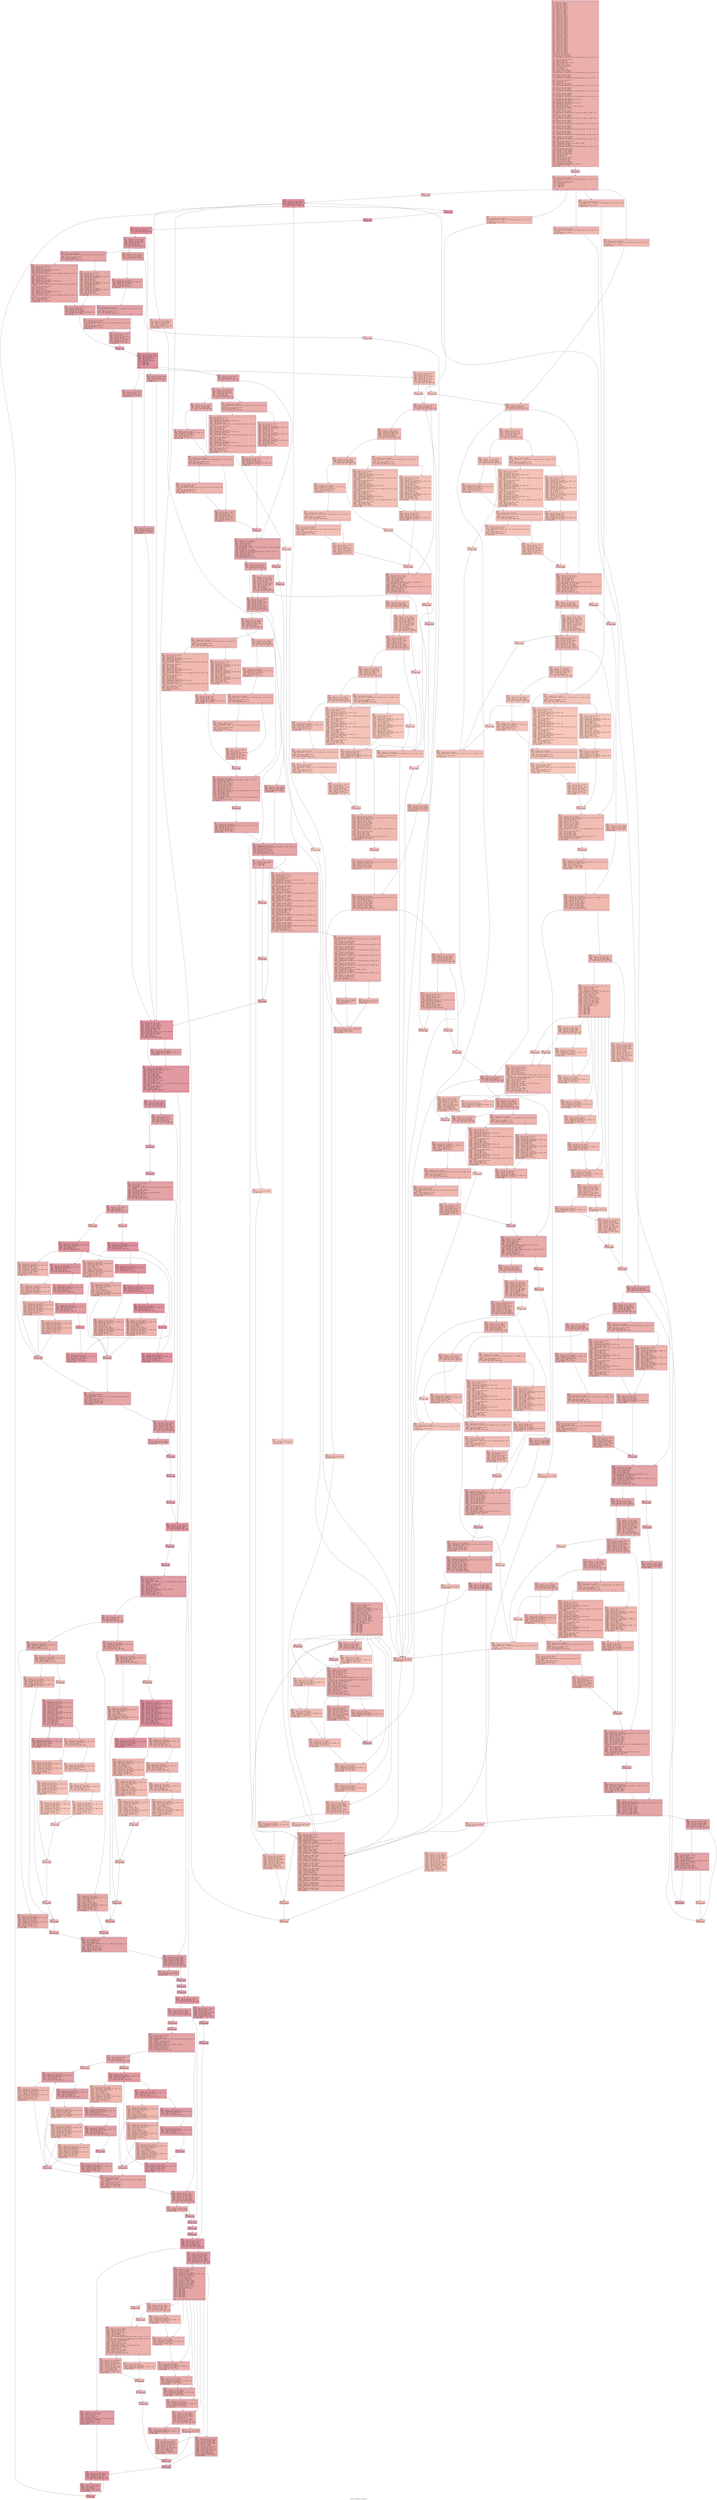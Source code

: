 digraph "CFG for 'cf_decode_2d' function" {
	label="CFG for 'cf_decode_2d' function";

	Node0x600003e25590 [shape=record,color="#3d50c3ff", style=filled, fillcolor="#d24b4070" fontname="Courier",label="{2:\l|  %3 = alloca ptr, align 8\l  %4 = alloca ptr, align 8\l  %5 = alloca ptr, align 8\l  %6 = alloca ptr, align 8\l  %7 = alloca i32, align 4\l  %8 = alloca i32, align 4\l  %9 = alloca ptr, align 8\l  %10 = alloca i32, align 4\l  %11 = alloca i8, align 1\l  %12 = alloca i8, align 1\l  %13 = alloca i8, align 1\l  %14 = alloca i32, align 4\l  %15 = alloca i32, align 4\l  %16 = alloca ptr, align 8\l  %17 = alloca ptr, align 8\l  %18 = alloca ptr, align 8\l  %19 = alloca i32, align 4\l  %20 = alloca i32, align 4\l  %21 = alloca i32, align 4\l  %22 = alloca i32, align 4\l  %23 = alloca i32, align 4\l  %24 = alloca ptr, align 8\l  %25 = alloca i32, align 4\l  %26 = alloca i32, align 4\l  %27 = alloca i32, align 4\l  %28 = alloca i32, align 4\l  %29 = alloca i32, align 4\l  %30 = alloca i8, align 1\l  %31 = alloca i32, align 4\l  %32 = alloca ptr, align 8\l  %33 = alloca i32, align 4\l  %34 = alloca ptr, align 8\l  %35 = alloca i32, align 4\l  %36 = alloca i32, align 4\l  %37 = alloca i32, align 4\l  %38 = alloca ptr, align 8\l  %39 = alloca i32, align 4\l  %40 = alloca i32, align 4\l  %41 = alloca i32, align 4\l  %42 = alloca ptr, align 8\l  %43 = alloca i32, align 4\l  %44 = alloca i32, align 4\l  %45 = alloca i32, align 4\l  %46 = alloca ptr, align 8\l  %47 = alloca i32, align 4\l  %48 = alloca i32, align 4\l  %49 = alloca i32, align 4\l  store ptr %0, ptr %3, align 8\l  store ptr %1, ptr %4, align 8\l  %50 = load ptr, ptr %3, align 8\l  %51 = getelementptr inbounds %struct.stream_CFD_state_s, ptr %50, i32 0, i32\l... 13\l  %52 = load i32, ptr %51, align 8\l  %53 = icmp ne i32 %52, 0\l  %54 = zext i1 %53 to i64\l  %55 = select i1 %53, i32 0, i32 255\l  %56 = trunc i32 %55 to i8\l  store i8 %56, ptr %11, align 1\l  %57 = load i8, ptr %11, align 1\l  %58 = zext i8 %57 to i32\l  %59 = xor i32 %58, -1\l  %60 = trunc i32 %59 to i8\l  store i8 %60, ptr %12, align 1\l  %61 = load ptr, ptr %3, align 8\l  %62 = getelementptr inbounds %struct.stream_CFD_state_s, ptr %61, i32 0, i32\l... 28\l  %63 = load i8, ptr %62, align 4\l  store i8 %63, ptr %13, align 1\l  %64 = load ptr, ptr %3, align 8\l  %65 = getelementptr inbounds %struct.stream_CFD_state_s, ptr %64, i32 0, i32\l... 10\l  %66 = load i32, ptr %65, align 4\l  %67 = sub nsw i32 0, %66\l  %68 = and i32 %67, 7\l  store i32 %68, ptr %14, align 4\l  %69 = load ptr, ptr %3, align 8\l  %70 = getelementptr inbounds %struct.stream_CFD_state_s, ptr %69, i32 0, i32\l... 16\l  %71 = load i32, ptr %70, align 4\l  store i32 %71, ptr %15, align 4\l  %72 = load ptr, ptr %3, align 8\l  %73 = getelementptr inbounds %struct.stream_CFD_state_s, ptr %72, i32 0, i32\l... 17\l  %74 = load ptr, ptr %73, align 8\l  store ptr %74, ptr %16, align 8\l  %75 = load ptr, ptr %3, align 8\l  %76 = getelementptr inbounds %struct.stream_CFD_state_s, ptr %75, i32 0, i32\l... 18\l  %77 = load ptr, ptr %76, align 8\l  %78 = getelementptr inbounds i8, ptr %77, i64 1\l  store ptr %78, ptr %17, align 8\l  %79 = load ptr, ptr %16, align 8\l  %80 = getelementptr inbounds i8, ptr %79, i64 -1\l  %81 = load i32, ptr %15, align 4\l  %82 = zext i32 %81 to i64\l  %83 = getelementptr inbounds i8, ptr %80, i64 %82\l  store ptr %83, ptr %18, align 8\l  %84 = load i32, ptr %15, align 4\l  %85 = shl i32 %84, 3\l  store i32 %85, ptr %19, align 4\l  %86 = load ptr, ptr %4, align 8\l  %87 = getelementptr inbounds %struct.stream_cursor_read_s, ptr %86, i32 0,\l... i32 0\l  %88 = load ptr, ptr %87, align 8\l  store ptr %88, ptr %5, align 8\l  %89 = load ptr, ptr %4, align 8\l  %90 = getelementptr inbounds %struct.stream_cursor_read_s, ptr %89, i32 0,\l... i32 1\l  %91 = load ptr, ptr %90, align 8\l  store ptr %91, ptr %6, align 8\l  %92 = load ptr, ptr %3, align 8\l  %93 = getelementptr inbounds %struct.stream_CFD_state_s, ptr %92, i32 0, i32\l... 4\l  %94 = load i32, ptr %93, align 4\l  store i32 %94, ptr %7, align 4\l  %95 = load ptr, ptr %3, align 8\l  %96 = getelementptr inbounds %struct.stream_CFD_state_s, ptr %95, i32 0, i32\l... 5\l  %97 = load i32, ptr %96, align 8\l  store i32 %97, ptr %8, align 4\l  %98 = load ptr, ptr %3, align 8\l  %99 = getelementptr inbounds %struct.stream_CFD_state_s, ptr %98, i32 0, i32\l... 17\l  %100 = load ptr, ptr %99, align 8\l  %101 = load ptr, ptr %3, align 8\l  %102 = getelementptr inbounds %struct.stream_CFD_state_s, ptr %101, i32 0,\l... i32 26\l  %103 = load i32, ptr %102, align 4\l  %104 = sext i32 %103 to i64\l  %105 = getelementptr inbounds i8, ptr %100, i64 %104\l  store ptr %105, ptr %9, align 8\l  %106 = load ptr, ptr %3, align 8\l  %107 = getelementptr inbounds %struct.stream_CFD_state_s, ptr %106, i32 0,\l... i32 23\l  %108 = load i32, ptr %107, align 8\l  store i32 %108, ptr %10, align 4\l  %109 = load ptr, ptr %18, align 8\l  %110 = load ptr, ptr %9, align 8\l  %111 = ptrtoint ptr %109 to i64\l  %112 = ptrtoint ptr %110 to i64\l  %113 = sub i64 %111, %112\l  %114 = shl i64 %113, 3\l  %115 = load i32, ptr %10, align 4\l  %116 = sext i32 %115 to i64\l  %117 = add nsw i64 %114, %116\l  %118 = trunc i64 %117 to i32\l  store i32 %118, ptr %20, align 4\l  %119 = load ptr, ptr %18, align 8\l  %120 = getelementptr inbounds i8, ptr %119, i64 1\l  store i8 -96, ptr %120, align 1\l  br label %121\l}"];
	Node0x600003e25590 -> Node0x600003e255e0[tooltip="2 -> 121\nProbability 100.00%" ];
	Node0x600003e255e0 [shape=record,color="#3d50c3ff", style=filled, fillcolor="#d24b4070" fontname="Courier",label="{121:\l|  br label %122\l}"];
	Node0x600003e255e0 -> Node0x600003e25630[tooltip="121 -> 122\nProbability 100.00%" ];
	Node0x600003e25630 [shape=record,color="#3d50c3ff", style=filled, fillcolor="#d24b4070" fontname="Courier",label="{122:\l|  %123 = load ptr, ptr %3, align 8\l  %124 = getelementptr inbounds %struct.stream_CFD_state_s, ptr %123, i32 0,\l... i32 20\l  %125 = load i32, ptr %124, align 4\l  switch i32 %125, label %138 [\l    i32 -2, label %126\l    i32 -1, label %129\l    i32 1, label %132\l    i32 2, label %135\l  ]\l|{<s0>def|<s1>-2|<s2>-1|<s3>1|<s4>2}}"];
	Node0x600003e25630:s0 -> Node0x600003e257c0[tooltip="122 -> 138\nProbability 20.00%" ];
	Node0x600003e25630:s1 -> Node0x600003e25680[tooltip="122 -> 126\nProbability 20.00%" ];
	Node0x600003e25630:s2 -> Node0x600003e256d0[tooltip="122 -> 129\nProbability 20.00%" ];
	Node0x600003e25630:s3 -> Node0x600003e25720[tooltip="122 -> 132\nProbability 20.00%" ];
	Node0x600003e25630:s4 -> Node0x600003e25770[tooltip="122 -> 135\nProbability 20.00%" ];
	Node0x600003e25680 [shape=record,color="#3d50c3ff", style=filled, fillcolor="#de614d70" fontname="Courier",label="{126:\l|  %127 = load ptr, ptr %3, align 8\l  %128 = getelementptr inbounds %struct.stream_CFD_state_s, ptr %127, i32 0,\l... i32 20\l  store i32 0, ptr %128, align 4\l  br label %1492\l}"];
	Node0x600003e25680 -> Node0x600003e3a080[tooltip="126 -> 1492\nProbability 100.00%" ];
	Node0x600003e256d0 [shape=record,color="#3d50c3ff", style=filled, fillcolor="#de614d70" fontname="Courier",label="{129:\l|  %130 = load ptr, ptr %3, align 8\l  %131 = getelementptr inbounds %struct.stream_CFD_state_s, ptr %130, i32 0,\l... i32 20\l  store i32 0, ptr %131, align 4\l  br label %2585\l}"];
	Node0x600003e256d0 -> Node0x600003e3d450[tooltip="129 -> 2585\nProbability 100.00%" ];
	Node0x600003e25720 [shape=record,color="#3d50c3ff", style=filled, fillcolor="#de614d70" fontname="Courier",label="{132:\l|  %133 = load ptr, ptr %3, align 8\l  %134 = getelementptr inbounds %struct.stream_CFD_state_s, ptr %133, i32 0,\l... i32 20\l  store i32 0, ptr %134, align 4\l  br label %1787\l}"];
	Node0x600003e25720 -> Node0x600003e3adf0[tooltip="132 -> 1787\nProbability 100.00%" ];
	Node0x600003e25770 [shape=record,color="#3d50c3ff", style=filled, fillcolor="#de614d70" fontname="Courier",label="{135:\l|  %136 = load ptr, ptr %3, align 8\l  %137 = getelementptr inbounds %struct.stream_CFD_state_s, ptr %136, i32 0,\l... i32 20\l  store i32 0, ptr %137, align 4\l  br label %2189\l}"];
	Node0x600003e25770 -> Node0x600003e3c190[tooltip="135 -> 2189\nProbability 100.00%" ];
	Node0x600003e257c0 [shape=record,color="#3d50c3ff", style=filled, fillcolor="#de614d70" fontname="Courier",label="{138:\l|  br label %139\l}"];
	Node0x600003e257c0 -> Node0x600003e25810[tooltip="138 -> 139\nProbability 100.00%" ];
	Node0x600003e25810 [shape=record,color="#b70d28ff", style=filled, fillcolor="#b70d2870" fontname="Courier",label="{139:\l|  %140 = load i32, ptr %20, align 4\l  %141 = load i32, ptr %14, align 4\l  %142 = icmp sle i32 %140, %141\l  br i1 %142, label %143, label %149\l|{<s0>T|<s1>F}}"];
	Node0x600003e25810:s0 -> Node0x600003e25860[tooltip="139 -> 143\nProbability 3.12%" ];
	Node0x600003e25810:s1 -> Node0x600003e258b0[tooltip="139 -> 149\nProbability 96.88%" ];
	Node0x600003e25860 [shape=record,color="#3d50c3ff", style=filled, fillcolor="#de614d70" fontname="Courier",label="{143:\l|  %144 = load i32, ptr %20, align 4\l  %145 = load i32, ptr %14, align 4\l  %146 = icmp slt i32 %144, %145\l  %147 = zext i1 %146 to i64\l  %148 = select i1 %146, i32 -2, i32 1\l  store i32 %148, ptr %22, align 4\l  br label %1455\l}"];
	Node0x600003e25860 -> Node0x600003e39fe0[tooltip="143 -> 1455\nProbability 100.00%" ];
	Node0x600003e258b0 [shape=record,color="#b70d28ff", style=filled, fillcolor="#b70d2870" fontname="Courier",label="{149:\l|  br label %150\l}"];
	Node0x600003e258b0 -> Node0x600003e25900[tooltip="149 -> 150\nProbability 100.00%" ];
	Node0x600003e25900 [shape=record,color="#b70d28ff", style=filled, fillcolor="#b70d2870" fontname="Courier",label="{150:\l|  br label %151\l}"];
	Node0x600003e25900 -> Node0x600003e25950[tooltip="150 -> 151\nProbability 100.00%" ];
	Node0x600003e25950 [shape=record,color="#b70d28ff", style=filled, fillcolor="#b70d2870" fontname="Courier",label="{151:\l|  %152 = load i32, ptr %8, align 4\l  %153 = icmp slt i32 %152, 3\l  br i1 %153, label %154, label %249\l|{<s0>T|<s1>F}}"];
	Node0x600003e25950:s0 -> Node0x600003e259a0[tooltip="151 -> 154\nProbability 50.00%" ];
	Node0x600003e25950:s1 -> Node0x600003e25d60[tooltip="151 -> 249\nProbability 50.00%" ];
	Node0x600003e259a0 [shape=record,color="#3d50c3ff", style=filled, fillcolor="#be242e70" fontname="Courier",label="{154:\l|  %155 = load ptr, ptr %6, align 8\l  %156 = load ptr, ptr %5, align 8\l  %157 = ptrtoint ptr %155 to i64\l  %158 = ptrtoint ptr %156 to i64\l  %159 = sub i64 %157, %158\l  %160 = icmp slt i64 %159, 3\l  br i1 %160, label %161, label %189\l|{<s0>T|<s1>F}}"];
	Node0x600003e259a0:s0 -> Node0x600003e259f0[tooltip="154 -> 161\nProbability 50.00%" ];
	Node0x600003e259a0:s1 -> Node0x600003e25bd0[tooltip="154 -> 189\nProbability 50.00%" ];
	Node0x600003e259f0 [shape=record,color="#3d50c3ff", style=filled, fillcolor="#c5333470" fontname="Courier",label="{161:\l|  %162 = load ptr, ptr %5, align 8\l  %163 = load ptr, ptr %6, align 8\l  %164 = icmp ult ptr %162, %163\l  br i1 %164, label %165, label %170\l|{<s0>T|<s1>F}}"];
	Node0x600003e259f0:s0 -> Node0x600003e25a40[tooltip="161 -> 165\nProbability 96.88%" ];
	Node0x600003e259f0:s1 -> Node0x600003e25a90[tooltip="161 -> 170\nProbability 3.12%" ];
	Node0x600003e25a40 [shape=record,color="#3d50c3ff", style=filled, fillcolor="#c5333470" fontname="Courier",label="{165:\l|  %166 = load ptr, ptr %5, align 8\l  %167 = getelementptr inbounds i8, ptr %166, i32 1\l  store ptr %167, ptr %5, align 8\l  %168 = load i8, ptr %167, align 1\l  %169 = zext i8 %168 to i32\l  store i32 %169, ptr %23, align 4\l  br label %171\l}"];
	Node0x600003e25a40 -> Node0x600003e25ae0[tooltip="165 -> 171\nProbability 100.00%" ];
	Node0x600003e25a90 [shape=record,color="#3d50c3ff", style=filled, fillcolor="#e8765c70" fontname="Courier",label="{170:\l|  br label %1491\l}"];
	Node0x600003e25a90 -> Node0x600003e3a030[tooltip="170 -> 1491\nProbability 100.00%" ];
	Node0x600003e25ae0 [shape=record,color="#3d50c3ff", style=filled, fillcolor="#c5333470" fontname="Courier",label="{171:\l|  %172 = load ptr, ptr %3, align 8\l  %173 = getelementptr inbounds %struct.stream_CFD_state_s, ptr %172, i32 0,\l... i32 3\l  %174 = load i32, ptr %173, align 8\l  %175 = icmp ne i32 %174, 0\l  br i1 %175, label %176, label %182\l|{<s0>T|<s1>F}}"];
	Node0x600003e25ae0:s0 -> Node0x600003e25b30[tooltip="171 -> 176\nProbability 62.50%" ];
	Node0x600003e25ae0:s1 -> Node0x600003e25b80[tooltip="171 -> 182\nProbability 37.50%" ];
	Node0x600003e25b30 [shape=record,color="#3d50c3ff", style=filled, fillcolor="#ca3b3770" fontname="Courier",label="{176:\l|  %177 = load i32, ptr %23, align 4\l  %178 = sext i32 %177 to i64\l  %179 = getelementptr inbounds [256 x i8], ptr @byte_reverse_bits, i64 0, i64\l... %178\l  %180 = load i8, ptr %179, align 1\l  %181 = zext i8 %180 to i32\l  store i32 %181, ptr %23, align 4\l  br label %182\l}"];
	Node0x600003e25b30 -> Node0x600003e25b80[tooltip="176 -> 182\nProbability 100.00%" ];
	Node0x600003e25b80 [shape=record,color="#3d50c3ff", style=filled, fillcolor="#c5333470" fontname="Courier",label="{182:\l|  %183 = load i32, ptr %7, align 4\l  %184 = shl i32 %183, 8\l  %185 = load i32, ptr %23, align 4\l  %186 = add i32 %184, %185\l  store i32 %186, ptr %7, align 4\l  %187 = load i32, ptr %8, align 4\l  %188 = add nsw i32 %187, 8\l  store i32 %188, ptr %8, align 4\l  br label %248\l}"];
	Node0x600003e25b80 -> Node0x600003e25d10[tooltip="182 -> 248\nProbability 100.00%" ];
	Node0x600003e25bd0 [shape=record,color="#3d50c3ff", style=filled, fillcolor="#c5333470" fontname="Courier",label="{189:\l|  %190 = load ptr, ptr %3, align 8\l  %191 = getelementptr inbounds %struct.stream_CFD_state_s, ptr %190, i32 0,\l... i32 3\l  %192 = load i32, ptr %191, align 8\l  %193 = icmp ne i32 %192, 0\l  br i1 %193, label %194, label %223\l|{<s0>T|<s1>F}}"];
	Node0x600003e25bd0:s0 -> Node0x600003e25c20[tooltip="189 -> 194\nProbability 62.50%" ];
	Node0x600003e25bd0:s1 -> Node0x600003e25c70[tooltip="189 -> 223\nProbability 37.50%" ];
	Node0x600003e25c20 [shape=record,color="#3d50c3ff", style=filled, fillcolor="#ca3b3770" fontname="Courier",label="{194:\l|  %195 = load i32, ptr %7, align 4\l  %196 = shl i32 %195, 24\l  %197 = load ptr, ptr %5, align 8\l  %198 = getelementptr inbounds i8, ptr %197, i64 1\l  %199 = load i8, ptr %198, align 1\l  %200 = zext i8 %199 to i64\l  %201 = getelementptr inbounds [256 x i8], ptr @byte_reverse_bits, i64 0, i64\l... %200\l  %202 = load i8, ptr %201, align 1\l  %203 = zext i8 %202 to i32\l  %204 = shl i32 %203, 16\l  %205 = add i32 %196, %204\l  %206 = load ptr, ptr %5, align 8\l  %207 = getelementptr inbounds i8, ptr %206, i64 2\l  %208 = load i8, ptr %207, align 1\l  %209 = zext i8 %208 to i64\l  %210 = getelementptr inbounds [256 x i8], ptr @byte_reverse_bits, i64 0, i64\l... %209\l  %211 = load i8, ptr %210, align 1\l  %212 = zext i8 %211 to i32\l  %213 = shl i32 %212, 8\l  %214 = add i32 %205, %213\l  %215 = load ptr, ptr %5, align 8\l  %216 = getelementptr inbounds i8, ptr %215, i64 3\l  %217 = load i8, ptr %216, align 1\l  %218 = zext i8 %217 to i64\l  %219 = getelementptr inbounds [256 x i8], ptr @byte_reverse_bits, i64 0, i64\l... %218\l  %220 = load i8, ptr %219, align 1\l  %221 = zext i8 %220 to i32\l  %222 = add i32 %214, %221\l  store i32 %222, ptr %7, align 4\l  br label %243\l}"];
	Node0x600003e25c20 -> Node0x600003e25cc0[tooltip="194 -> 243\nProbability 100.00%" ];
	Node0x600003e25c70 [shape=record,color="#3d50c3ff", style=filled, fillcolor="#d0473d70" fontname="Courier",label="{223:\l|  %224 = load i32, ptr %7, align 4\l  %225 = shl i32 %224, 24\l  %226 = load ptr, ptr %5, align 8\l  %227 = getelementptr inbounds i8, ptr %226, i64 1\l  %228 = load i8, ptr %227, align 1\l  %229 = zext i8 %228 to i32\l  %230 = shl i32 %229, 16\l  %231 = add i32 %225, %230\l  %232 = load ptr, ptr %5, align 8\l  %233 = getelementptr inbounds i8, ptr %232, i64 2\l  %234 = load i8, ptr %233, align 1\l  %235 = zext i8 %234 to i32\l  %236 = shl i32 %235, 8\l  %237 = add i32 %231, %236\l  %238 = load ptr, ptr %5, align 8\l  %239 = getelementptr inbounds i8, ptr %238, i64 3\l  %240 = load i8, ptr %239, align 1\l  %241 = zext i8 %240 to i32\l  %242 = add i32 %237, %241\l  store i32 %242, ptr %7, align 4\l  br label %243\l}"];
	Node0x600003e25c70 -> Node0x600003e25cc0[tooltip="223 -> 243\nProbability 100.00%" ];
	Node0x600003e25cc0 [shape=record,color="#3d50c3ff", style=filled, fillcolor="#c5333470" fontname="Courier",label="{243:\l|  %244 = load i32, ptr %8, align 4\l  %245 = add nsw i32 %244, 24\l  store i32 %245, ptr %8, align 4\l  %246 = load ptr, ptr %5, align 8\l  %247 = getelementptr inbounds i8, ptr %246, i64 3\l  store ptr %247, ptr %5, align 8\l  br label %248\l}"];
	Node0x600003e25cc0 -> Node0x600003e25d10[tooltip="243 -> 248\nProbability 100.00%" ];
	Node0x600003e25d10 [shape=record,color="#3d50c3ff", style=filled, fillcolor="#be242e70" fontname="Courier",label="{248:\l|  br label %249\l}"];
	Node0x600003e25d10 -> Node0x600003e25d60[tooltip="248 -> 249\nProbability 100.00%" ];
	Node0x600003e25d60 [shape=record,color="#b70d28ff", style=filled, fillcolor="#b70d2870" fontname="Courier",label="{249:\l|  %250 = load i32, ptr %7, align 4\l  %251 = load i32, ptr %8, align 4\l  %252 = sub nsw i32 %251, 3\l  %253 = lshr i32 %250, %252\l  %254 = and i32 %253, 7\l  switch i32 %254, label %255 [\l    i32 2, label %258\l    i32 3, label %261\l    i32 1, label %264\l    i32 0, label %274\l  ]\l|{<s0>def|<s1>2|<s2>3|<s3>1|<s4>0}}"];
	Node0x600003e25d60:s0 -> Node0x600003e25db0[tooltip="249 -> 255\nProbability 24.80%" ];
	Node0x600003e25d60:s1 -> Node0x600003e25e00[tooltip="249 -> 258\nProbability 24.80%" ];
	Node0x600003e25d60:s2 -> Node0x600003e25e50[tooltip="249 -> 261\nProbability 24.80%" ];
	Node0x600003e25d60:s3 -> Node0x600003e25ea0[tooltip="249 -> 264\nProbability 0.80%" ];
	Node0x600003e25d60:s4 -> Node0x600003e25f90[tooltip="249 -> 274\nProbability 24.80%" ];
	Node0x600003e25db0 [shape=record,color="#3d50c3ff", style=filled, fillcolor="#c5333470" fontname="Courier",label="{255:\l|  %256 = load i32, ptr %8, align 4\l  %257 = sub nsw i32 %256, 1\l  store i32 %257, ptr %8, align 4\l  store i32 3, ptr %21, align 4\l  br label %627\l}"];
	Node0x600003e25db0 -> Node0x600003e26e90[tooltip="255 -> 627\nProbability 100.00%" ];
	Node0x600003e25e00 [shape=record,color="#3d50c3ff", style=filled, fillcolor="#c5333470" fontname="Courier",label="{258:\l|  %259 = load i32, ptr %8, align 4\l  %260 = sub nsw i32 %259, 3\l  store i32 %260, ptr %8, align 4\l  store i32 4, ptr %21, align 4\l  br label %627\l}"];
	Node0x600003e25e00 -> Node0x600003e26e90[tooltip="258 -> 627\nProbability 100.00%" ];
	Node0x600003e25e50 [shape=record,color="#3d50c3ff", style=filled, fillcolor="#c5333470" fontname="Courier",label="{261:\l|  %262 = load i32, ptr %8, align 4\l  %263 = sub nsw i32 %262, 3\l  store i32 %263, ptr %8, align 4\l  store i32 2, ptr %21, align 4\l  br label %627\l}"];
	Node0x600003e25e50 -> Node0x600003e26e90[tooltip="261 -> 627\nProbability 100.00%" ];
	Node0x600003e25ea0 [shape=record,color="#3d50c3ff", style=filled, fillcolor="#e5705870" fontname="Courier",label="{264:\l|  %265 = load i32, ptr %8, align 4\l  %266 = sub nsw i32 %265, 3\l  store i32 %266, ptr %8, align 4\l  %267 = load i8, ptr %13, align 1\l  %268 = zext i8 %267 to i32\l  %269 = load i8, ptr %11, align 1\l  %270 = zext i8 %269 to i32\l  %271 = icmp eq i32 %268, %270\l  br i1 %271, label %272, label %273\l|{<s0>T|<s1>F}}"];
	Node0x600003e25ea0:s0 -> Node0x600003e25ef0[tooltip="264 -> 272\nProbability 50.00%" ];
	Node0x600003e25ea0:s1 -> Node0x600003e25f40[tooltip="264 -> 273\nProbability 50.00%" ];
	Node0x600003e25ef0 [shape=record,color="#3d50c3ff", style=filled, fillcolor="#e97a5f70" fontname="Courier",label="{272:\l|  br label %1492\l}"];
	Node0x600003e25ef0 -> Node0x600003e3a080[tooltip="272 -> 1492\nProbability 100.00%" ];
	Node0x600003e25f40 [shape=record,color="#3d50c3ff", style=filled, fillcolor="#e97a5f70" fontname="Courier",label="{273:\l|  br label %2189\l}"];
	Node0x600003e25f40 -> Node0x600003e3c190[tooltip="273 -> 2189\nProbability 100.00%" ];
	Node0x600003e25f90 [shape=record,color="#3d50c3ff", style=filled, fillcolor="#c5333470" fontname="Courier",label="{274:\l|  %275 = load i32, ptr %8, align 4\l  %276 = icmp slt i32 %275, 7\l  br i1 %276, label %277, label %372\l|{<s0>T|<s1>F}}"];
	Node0x600003e25f90:s0 -> Node0x600003e25fe0[tooltip="274 -> 277\nProbability 50.00%" ];
	Node0x600003e25f90:s1 -> Node0x600003e263a0[tooltip="274 -> 372\nProbability 50.00%" ];
	Node0x600003e25fe0 [shape=record,color="#3d50c3ff", style=filled, fillcolor="#cc403a70" fontname="Courier",label="{277:\l|  %278 = load ptr, ptr %6, align 8\l  %279 = load ptr, ptr %5, align 8\l  %280 = ptrtoint ptr %278 to i64\l  %281 = ptrtoint ptr %279 to i64\l  %282 = sub i64 %280, %281\l  %283 = icmp slt i64 %282, 3\l  br i1 %283, label %284, label %312\l|{<s0>T|<s1>F}}"];
	Node0x600003e25fe0:s0 -> Node0x600003e26030[tooltip="277 -> 284\nProbability 50.00%" ];
	Node0x600003e25fe0:s1 -> Node0x600003e26210[tooltip="277 -> 312\nProbability 50.00%" ];
	Node0x600003e26030 [shape=record,color="#3d50c3ff", style=filled, fillcolor="#d24b4070" fontname="Courier",label="{284:\l|  %285 = load ptr, ptr %5, align 8\l  %286 = load ptr, ptr %6, align 8\l  %287 = icmp ult ptr %285, %286\l  br i1 %287, label %288, label %293\l|{<s0>T|<s1>F}}"];
	Node0x600003e26030:s0 -> Node0x600003e26080[tooltip="284 -> 288\nProbability 96.88%" ];
	Node0x600003e26030:s1 -> Node0x600003e260d0[tooltip="284 -> 293\nProbability 3.12%" ];
	Node0x600003e26080 [shape=record,color="#3d50c3ff", style=filled, fillcolor="#d24b4070" fontname="Courier",label="{288:\l|  %289 = load ptr, ptr %5, align 8\l  %290 = getelementptr inbounds i8, ptr %289, i32 1\l  store ptr %290, ptr %5, align 8\l  %291 = load i8, ptr %290, align 1\l  %292 = zext i8 %291 to i32\l  store i32 %292, ptr %26, align 4\l  br label %294\l}"];
	Node0x600003e26080 -> Node0x600003e26120[tooltip="288 -> 294\nProbability 100.00%" ];
	Node0x600003e260d0 [shape=record,color="#3d50c3ff", style=filled, fillcolor="#ed836670" fontname="Courier",label="{293:\l|  br label %1491\l}"];
	Node0x600003e260d0 -> Node0x600003e3a030[tooltip="293 -> 1491\nProbability 100.00%" ];
	Node0x600003e26120 [shape=record,color="#3d50c3ff", style=filled, fillcolor="#d24b4070" fontname="Courier",label="{294:\l|  %295 = load ptr, ptr %3, align 8\l  %296 = getelementptr inbounds %struct.stream_CFD_state_s, ptr %295, i32 0,\l... i32 3\l  %297 = load i32, ptr %296, align 8\l  %298 = icmp ne i32 %297, 0\l  br i1 %298, label %299, label %305\l|{<s0>T|<s1>F}}"];
	Node0x600003e26120:s0 -> Node0x600003e26170[tooltip="294 -> 299\nProbability 62.50%" ];
	Node0x600003e26120:s1 -> Node0x600003e261c0[tooltip="294 -> 305\nProbability 37.50%" ];
	Node0x600003e26170 [shape=record,color="#3d50c3ff", style=filled, fillcolor="#d6524470" fontname="Courier",label="{299:\l|  %300 = load i32, ptr %26, align 4\l  %301 = sext i32 %300 to i64\l  %302 = getelementptr inbounds [256 x i8], ptr @byte_reverse_bits, i64 0, i64\l... %301\l  %303 = load i8, ptr %302, align 1\l  %304 = zext i8 %303 to i32\l  store i32 %304, ptr %26, align 4\l  br label %305\l}"];
	Node0x600003e26170 -> Node0x600003e261c0[tooltip="299 -> 305\nProbability 100.00%" ];
	Node0x600003e261c0 [shape=record,color="#3d50c3ff", style=filled, fillcolor="#d24b4070" fontname="Courier",label="{305:\l|  %306 = load i32, ptr %7, align 4\l  %307 = shl i32 %306, 8\l  %308 = load i32, ptr %26, align 4\l  %309 = add i32 %307, %308\l  store i32 %309, ptr %7, align 4\l  %310 = load i32, ptr %8, align 4\l  %311 = add nsw i32 %310, 8\l  store i32 %311, ptr %8, align 4\l  br label %371\l}"];
	Node0x600003e261c0 -> Node0x600003e26350[tooltip="305 -> 371\nProbability 100.00%" ];
	Node0x600003e26210 [shape=record,color="#3d50c3ff", style=filled, fillcolor="#d24b4070" fontname="Courier",label="{312:\l|  %313 = load ptr, ptr %3, align 8\l  %314 = getelementptr inbounds %struct.stream_CFD_state_s, ptr %313, i32 0,\l... i32 3\l  %315 = load i32, ptr %314, align 8\l  %316 = icmp ne i32 %315, 0\l  br i1 %316, label %317, label %346\l|{<s0>T|<s1>F}}"];
	Node0x600003e26210:s0 -> Node0x600003e26260[tooltip="312 -> 317\nProbability 62.50%" ];
	Node0x600003e26210:s1 -> Node0x600003e262b0[tooltip="312 -> 346\nProbability 37.50%" ];
	Node0x600003e26260 [shape=record,color="#3d50c3ff", style=filled, fillcolor="#d6524470" fontname="Courier",label="{317:\l|  %318 = load i32, ptr %7, align 4\l  %319 = shl i32 %318, 24\l  %320 = load ptr, ptr %5, align 8\l  %321 = getelementptr inbounds i8, ptr %320, i64 1\l  %322 = load i8, ptr %321, align 1\l  %323 = zext i8 %322 to i64\l  %324 = getelementptr inbounds [256 x i8], ptr @byte_reverse_bits, i64 0, i64\l... %323\l  %325 = load i8, ptr %324, align 1\l  %326 = zext i8 %325 to i32\l  %327 = shl i32 %326, 16\l  %328 = add i32 %319, %327\l  %329 = load ptr, ptr %5, align 8\l  %330 = getelementptr inbounds i8, ptr %329, i64 2\l  %331 = load i8, ptr %330, align 1\l  %332 = zext i8 %331 to i64\l  %333 = getelementptr inbounds [256 x i8], ptr @byte_reverse_bits, i64 0, i64\l... %332\l  %334 = load i8, ptr %333, align 1\l  %335 = zext i8 %334 to i32\l  %336 = shl i32 %335, 8\l  %337 = add i32 %328, %336\l  %338 = load ptr, ptr %5, align 8\l  %339 = getelementptr inbounds i8, ptr %338, i64 3\l  %340 = load i8, ptr %339, align 1\l  %341 = zext i8 %340 to i64\l  %342 = getelementptr inbounds [256 x i8], ptr @byte_reverse_bits, i64 0, i64\l... %341\l  %343 = load i8, ptr %342, align 1\l  %344 = zext i8 %343 to i32\l  %345 = add i32 %337, %344\l  store i32 %345, ptr %7, align 4\l  br label %366\l}"];
	Node0x600003e26260 -> Node0x600003e26300[tooltip="317 -> 366\nProbability 100.00%" ];
	Node0x600003e262b0 [shape=record,color="#3d50c3ff", style=filled, fillcolor="#d8564670" fontname="Courier",label="{346:\l|  %347 = load i32, ptr %7, align 4\l  %348 = shl i32 %347, 24\l  %349 = load ptr, ptr %5, align 8\l  %350 = getelementptr inbounds i8, ptr %349, i64 1\l  %351 = load i8, ptr %350, align 1\l  %352 = zext i8 %351 to i32\l  %353 = shl i32 %352, 16\l  %354 = add i32 %348, %353\l  %355 = load ptr, ptr %5, align 8\l  %356 = getelementptr inbounds i8, ptr %355, i64 2\l  %357 = load i8, ptr %356, align 1\l  %358 = zext i8 %357 to i32\l  %359 = shl i32 %358, 8\l  %360 = add i32 %354, %359\l  %361 = load ptr, ptr %5, align 8\l  %362 = getelementptr inbounds i8, ptr %361, i64 3\l  %363 = load i8, ptr %362, align 1\l  %364 = zext i8 %363 to i32\l  %365 = add i32 %360, %364\l  store i32 %365, ptr %7, align 4\l  br label %366\l}"];
	Node0x600003e262b0 -> Node0x600003e26300[tooltip="346 -> 366\nProbability 100.00%" ];
	Node0x600003e26300 [shape=record,color="#3d50c3ff", style=filled, fillcolor="#d24b4070" fontname="Courier",label="{366:\l|  %367 = load i32, ptr %8, align 4\l  %368 = add nsw i32 %367, 24\l  store i32 %368, ptr %8, align 4\l  %369 = load ptr, ptr %5, align 8\l  %370 = getelementptr inbounds i8, ptr %369, i64 3\l  store ptr %370, ptr %5, align 8\l  br label %371\l}"];
	Node0x600003e26300 -> Node0x600003e26350[tooltip="366 -> 371\nProbability 100.00%" ];
	Node0x600003e26350 [shape=record,color="#3d50c3ff", style=filled, fillcolor="#cc403a70" fontname="Courier",label="{371:\l|  br label %372\l}"];
	Node0x600003e26350 -> Node0x600003e263a0[tooltip="371 -> 372\nProbability 100.00%" ];
	Node0x600003e263a0 [shape=record,color="#3d50c3ff", style=filled, fillcolor="#c5333470" fontname="Courier",label="{372:\l|  %373 = load i32, ptr %7, align 4\l  %374 = load i32, ptr %8, align 4\l  %375 = sub nsw i32 %374, 7\l  %376 = lshr i32 %373, %375\l  %377 = and i32 %376, 127\l  %378 = zext i32 %377 to i64\l  %379 = getelementptr inbounds [0 x %struct.hcd_code_s], ptr @cf_2d_decode,\l... i64 0, i64 %378\l  store ptr %379, ptr %24, align 8\l  %380 = load ptr, ptr %24, align 8\l  %381 = getelementptr inbounds %struct.hcd_code_s, ptr %380, i32 0, i32 1\l  %382 = load i16, ptr %381, align 2\l  %383 = zext i16 %382 to i32\l  store i32 %383, ptr %25, align 4\l  %384 = icmp sgt i32 %383, 7\l  br i1 %384, label %385, label %533\l|{<s0>T|<s1>F}}"];
	Node0x600003e263a0:s0 -> Node0x600003e263f0[tooltip="372 -> 385\nProbability 50.00%" ];
	Node0x600003e263a0:s1 -> Node0x600003e269e0[tooltip="372 -> 533\nProbability 50.00%" ];
	Node0x600003e263f0 [shape=record,color="#3d50c3ff", style=filled, fillcolor="#cc403a70" fontname="Courier",label="{385:\l|  %386 = load i32, ptr %8, align 4\l  %387 = load i32, ptr %25, align 4\l  %388 = icmp sge i32 %386, %387\l  br i1 %388, label %403, label %389\l|{<s0>T|<s1>F}}"];
	Node0x600003e263f0:s0 -> Node0x600003e264e0[tooltip="385 -> 403\nProbability 50.00%" ];
	Node0x600003e263f0:s1 -> Node0x600003e26440[tooltip="385 -> 389\nProbability 50.00%" ];
	Node0x600003e26440 [shape=record,color="#3d50c3ff", style=filled, fillcolor="#d24b4070" fontname="Courier",label="{389:\l|  %390 = load ptr, ptr %6, align 8\l  %391 = load ptr, ptr %5, align 8\l  %392 = ptrtoint ptr %390 to i64\l  %393 = ptrtoint ptr %391 to i64\l  %394 = sub i64 %392, %393\l  %395 = load i32, ptr %25, align 4\l  %396 = load i32, ptr %8, align 4\l  %397 = sub nsw i32 %395, %396\l  %398 = sub nsw i32 %397, 1\l  %399 = ashr i32 %398, 3\l  %400 = sext i32 %399 to i64\l  %401 = icmp sgt i64 %394, %400\l  br i1 %401, label %403, label %402\l|{<s0>T|<s1>F}}"];
	Node0x600003e26440:s0 -> Node0x600003e264e0[tooltip="389 -> 403\nProbability 96.88%" ];
	Node0x600003e26440:s1 -> Node0x600003e26490[tooltip="389 -> 402\nProbability 3.12%" ];
	Node0x600003e26490 [shape=record,color="#3d50c3ff", style=filled, fillcolor="#ed836670" fontname="Courier",label="{402:\l|  br label %1491\l}"];
	Node0x600003e26490 -> Node0x600003e3a030[tooltip="402 -> 1491\nProbability 100.00%" ];
	Node0x600003e264e0 [shape=record,color="#3d50c3ff", style=filled, fillcolor="#cc403a70" fontname="Courier",label="{403:\l|  %404 = load i32, ptr %25, align 4\l  %405 = sub nsw i32 %404, 7\l  store i32 %405, ptr %25, align 4\l  %406 = load i32, ptr %8, align 4\l  %407 = sub nsw i32 %406, 7\l  store i32 %407, ptr %8, align 4\l  %408 = load i32, ptr %8, align 4\l  %409 = load i32, ptr %25, align 4\l  %410 = icmp slt i32 %408, %409\l  br i1 %410, label %411, label %506\l|{<s0>T|<s1>F}}"];
	Node0x600003e264e0:s0 -> Node0x600003e26530[tooltip="403 -> 411\nProbability 50.00%" ];
	Node0x600003e264e0:s1 -> Node0x600003e268f0[tooltip="403 -> 506\nProbability 50.00%" ];
	Node0x600003e26530 [shape=record,color="#3d50c3ff", style=filled, fillcolor="#d24b4070" fontname="Courier",label="{411:\l|  %412 = load ptr, ptr %6, align 8\l  %413 = load ptr, ptr %5, align 8\l  %414 = ptrtoint ptr %412 to i64\l  %415 = ptrtoint ptr %413 to i64\l  %416 = sub i64 %414, %415\l  %417 = icmp slt i64 %416, 3\l  br i1 %417, label %418, label %446\l|{<s0>T|<s1>F}}"];
	Node0x600003e26530:s0 -> Node0x600003e26580[tooltip="411 -> 418\nProbability 50.00%" ];
	Node0x600003e26530:s1 -> Node0x600003e26760[tooltip="411 -> 446\nProbability 50.00%" ];
	Node0x600003e26580 [shape=record,color="#3d50c3ff", style=filled, fillcolor="#d8564670" fontname="Courier",label="{418:\l|  %419 = load ptr, ptr %5, align 8\l  %420 = load ptr, ptr %6, align 8\l  %421 = icmp ult ptr %419, %420\l  br i1 %421, label %422, label %427\l|{<s0>T|<s1>F}}"];
	Node0x600003e26580:s0 -> Node0x600003e265d0[tooltip="418 -> 422\nProbability 96.88%" ];
	Node0x600003e26580:s1 -> Node0x600003e26620[tooltip="418 -> 427\nProbability 3.12%" ];
	Node0x600003e265d0 [shape=record,color="#3d50c3ff", style=filled, fillcolor="#d8564670" fontname="Courier",label="{422:\l|  %423 = load ptr, ptr %5, align 8\l  %424 = getelementptr inbounds i8, ptr %423, i32 1\l  store ptr %424, ptr %5, align 8\l  %425 = load i8, ptr %424, align 1\l  %426 = zext i8 %425 to i32\l  store i32 %426, ptr %27, align 4\l  br label %428\l}"];
	Node0x600003e265d0 -> Node0x600003e26670[tooltip="422 -> 428\nProbability 100.00%" ];
	Node0x600003e26620 [shape=record,color="#3d50c3ff", style=filled, fillcolor="#f08b6e70" fontname="Courier",label="{427:\l|  br label %1491\l}"];
	Node0x600003e26620 -> Node0x600003e3a030[tooltip="427 -> 1491\nProbability 100.00%" ];
	Node0x600003e26670 [shape=record,color="#3d50c3ff", style=filled, fillcolor="#d8564670" fontname="Courier",label="{428:\l|  %429 = load ptr, ptr %3, align 8\l  %430 = getelementptr inbounds %struct.stream_CFD_state_s, ptr %429, i32 0,\l... i32 3\l  %431 = load i32, ptr %430, align 8\l  %432 = icmp ne i32 %431, 0\l  br i1 %432, label %433, label %439\l|{<s0>T|<s1>F}}"];
	Node0x600003e26670:s0 -> Node0x600003e266c0[tooltip="428 -> 433\nProbability 62.50%" ];
	Node0x600003e26670:s1 -> Node0x600003e26710[tooltip="428 -> 439\nProbability 37.50%" ];
	Node0x600003e266c0 [shape=record,color="#3d50c3ff", style=filled, fillcolor="#dc5d4a70" fontname="Courier",label="{433:\l|  %434 = load i32, ptr %27, align 4\l  %435 = sext i32 %434 to i64\l  %436 = getelementptr inbounds [256 x i8], ptr @byte_reverse_bits, i64 0, i64\l... %435\l  %437 = load i8, ptr %436, align 1\l  %438 = zext i8 %437 to i32\l  store i32 %438, ptr %27, align 4\l  br label %439\l}"];
	Node0x600003e266c0 -> Node0x600003e26710[tooltip="433 -> 439\nProbability 100.00%" ];
	Node0x600003e26710 [shape=record,color="#3d50c3ff", style=filled, fillcolor="#d8564670" fontname="Courier",label="{439:\l|  %440 = load i32, ptr %7, align 4\l  %441 = shl i32 %440, 8\l  %442 = load i32, ptr %27, align 4\l  %443 = add i32 %441, %442\l  store i32 %443, ptr %7, align 4\l  %444 = load i32, ptr %8, align 4\l  %445 = add nsw i32 %444, 8\l  store i32 %445, ptr %8, align 4\l  br label %505\l}"];
	Node0x600003e26710 -> Node0x600003e268a0[tooltip="439 -> 505\nProbability 100.00%" ];
	Node0x600003e26760 [shape=record,color="#3d50c3ff", style=filled, fillcolor="#d8564670" fontname="Courier",label="{446:\l|  %447 = load ptr, ptr %3, align 8\l  %448 = getelementptr inbounds %struct.stream_CFD_state_s, ptr %447, i32 0,\l... i32 3\l  %449 = load i32, ptr %448, align 8\l  %450 = icmp ne i32 %449, 0\l  br i1 %450, label %451, label %480\l|{<s0>T|<s1>F}}"];
	Node0x600003e26760:s0 -> Node0x600003e267b0[tooltip="446 -> 451\nProbability 62.50%" ];
	Node0x600003e26760:s1 -> Node0x600003e26800[tooltip="446 -> 480\nProbability 37.50%" ];
	Node0x600003e267b0 [shape=record,color="#3d50c3ff", style=filled, fillcolor="#dc5d4a70" fontname="Courier",label="{451:\l|  %452 = load i32, ptr %7, align 4\l  %453 = shl i32 %452, 24\l  %454 = load ptr, ptr %5, align 8\l  %455 = getelementptr inbounds i8, ptr %454, i64 1\l  %456 = load i8, ptr %455, align 1\l  %457 = zext i8 %456 to i64\l  %458 = getelementptr inbounds [256 x i8], ptr @byte_reverse_bits, i64 0, i64\l... %457\l  %459 = load i8, ptr %458, align 1\l  %460 = zext i8 %459 to i32\l  %461 = shl i32 %460, 16\l  %462 = add i32 %453, %461\l  %463 = load ptr, ptr %5, align 8\l  %464 = getelementptr inbounds i8, ptr %463, i64 2\l  %465 = load i8, ptr %464, align 1\l  %466 = zext i8 %465 to i64\l  %467 = getelementptr inbounds [256 x i8], ptr @byte_reverse_bits, i64 0, i64\l... %466\l  %468 = load i8, ptr %467, align 1\l  %469 = zext i8 %468 to i32\l  %470 = shl i32 %469, 8\l  %471 = add i32 %462, %470\l  %472 = load ptr, ptr %5, align 8\l  %473 = getelementptr inbounds i8, ptr %472, i64 3\l  %474 = load i8, ptr %473, align 1\l  %475 = zext i8 %474 to i64\l  %476 = getelementptr inbounds [256 x i8], ptr @byte_reverse_bits, i64 0, i64\l... %475\l  %477 = load i8, ptr %476, align 1\l  %478 = zext i8 %477 to i32\l  %479 = add i32 %471, %478\l  store i32 %479, ptr %7, align 4\l  br label %500\l}"];
	Node0x600003e267b0 -> Node0x600003e26850[tooltip="451 -> 500\nProbability 100.00%" ];
	Node0x600003e26800 [shape=record,color="#3d50c3ff", style=filled, fillcolor="#de614d70" fontname="Courier",label="{480:\l|  %481 = load i32, ptr %7, align 4\l  %482 = shl i32 %481, 24\l  %483 = load ptr, ptr %5, align 8\l  %484 = getelementptr inbounds i8, ptr %483, i64 1\l  %485 = load i8, ptr %484, align 1\l  %486 = zext i8 %485 to i32\l  %487 = shl i32 %486, 16\l  %488 = add i32 %482, %487\l  %489 = load ptr, ptr %5, align 8\l  %490 = getelementptr inbounds i8, ptr %489, i64 2\l  %491 = load i8, ptr %490, align 1\l  %492 = zext i8 %491 to i32\l  %493 = shl i32 %492, 8\l  %494 = add i32 %488, %493\l  %495 = load ptr, ptr %5, align 8\l  %496 = getelementptr inbounds i8, ptr %495, i64 3\l  %497 = load i8, ptr %496, align 1\l  %498 = zext i8 %497 to i32\l  %499 = add i32 %494, %498\l  store i32 %499, ptr %7, align 4\l  br label %500\l}"];
	Node0x600003e26800 -> Node0x600003e26850[tooltip="480 -> 500\nProbability 100.00%" ];
	Node0x600003e26850 [shape=record,color="#3d50c3ff", style=filled, fillcolor="#d8564670" fontname="Courier",label="{500:\l|  %501 = load i32, ptr %8, align 4\l  %502 = add nsw i32 %501, 24\l  store i32 %502, ptr %8, align 4\l  %503 = load ptr, ptr %5, align 8\l  %504 = getelementptr inbounds i8, ptr %503, i64 3\l  store ptr %504, ptr %5, align 8\l  br label %505\l}"];
	Node0x600003e26850 -> Node0x600003e268a0[tooltip="500 -> 505\nProbability 100.00%" ];
	Node0x600003e268a0 [shape=record,color="#3d50c3ff", style=filled, fillcolor="#d24b4070" fontname="Courier",label="{505:\l|  br label %506\l}"];
	Node0x600003e268a0 -> Node0x600003e268f0[tooltip="505 -> 506\nProbability 100.00%" ];
	Node0x600003e268f0 [shape=record,color="#3d50c3ff", style=filled, fillcolor="#cc403a70" fontname="Courier",label="{506:\l|  %507 = load ptr, ptr %24, align 8\l  %508 = getelementptr inbounds %struct.hcd_code_s, ptr %507, i32 0, i32 0\l  %509 = load i16, ptr %508, align 2\l  %510 = sext i16 %509 to i32\l  %511 = load i32, ptr %7, align 4\l  %512 = load i32, ptr %8, align 4\l  %513 = load i32, ptr %25, align 4\l  %514 = sub nsw i32 %512, %513\l  %515 = lshr i32 %511, %514\l  %516 = load i32, ptr %25, align 4\l  %517 = sext i32 %516 to i64\l  %518 = getelementptr inbounds [9 x i8], ptr @byte_right_mask, i64 0, i64 %517\l  %519 = load i8, ptr %518, align 1\l  %520 = zext i8 %519 to i32\l  %521 = and i32 %515, %520\l  %522 = add i32 %510, %521\l  %523 = zext i32 %522 to i64\l  %524 = getelementptr inbounds [0 x %struct.hcd_code_s], ptr @cf_2d_decode,\l... i64 0, i64 %523\l  store ptr %524, ptr %24, align 8\l  br label %525\l}"];
	Node0x600003e268f0 -> Node0x600003e26940[tooltip="506 -> 525\nProbability 100.00%" ];
	Node0x600003e26940 [shape=record,color="#3d50c3ff", style=filled, fillcolor="#cc403a70" fontname="Courier",label="{525:\l|  br label %526\l}"];
	Node0x600003e26940 -> Node0x600003e26990[tooltip="525 -> 526\nProbability 100.00%" ];
	Node0x600003e26990 [shape=record,color="#3d50c3ff", style=filled, fillcolor="#cc403a70" fontname="Courier",label="{526:\l|  %527 = load ptr, ptr %24, align 8\l  %528 = getelementptr inbounds %struct.hcd_code_s, ptr %527, i32 0, i32 1\l  %529 = load i16, ptr %528, align 2\l  %530 = zext i16 %529 to i32\l  %531 = load i32, ptr %8, align 4\l  %532 = sub nsw i32 %531, %530\l  store i32 %532, ptr %8, align 4\l  br label %539\l}"];
	Node0x600003e26990 -> Node0x600003e26ad0[tooltip="526 -> 539\nProbability 100.00%" ];
	Node0x600003e269e0 [shape=record,color="#3d50c3ff", style=filled, fillcolor="#cc403a70" fontname="Courier",label="{533:\l|  br label %534\l}"];
	Node0x600003e269e0 -> Node0x600003e26a30[tooltip="533 -> 534\nProbability 100.00%" ];
	Node0x600003e26a30 [shape=record,color="#3d50c3ff", style=filled, fillcolor="#cc403a70" fontname="Courier",label="{534:\l|  br label %535\l}"];
	Node0x600003e26a30 -> Node0x600003e26a80[tooltip="534 -> 535\nProbability 100.00%" ];
	Node0x600003e26a80 [shape=record,color="#3d50c3ff", style=filled, fillcolor="#cc403a70" fontname="Courier",label="{535:\l|  %536 = load i32, ptr %25, align 4\l  %537 = load i32, ptr %8, align 4\l  %538 = sub nsw i32 %537, %536\l  store i32 %538, ptr %8, align 4\l  br label %539\l}"];
	Node0x600003e26a80 -> Node0x600003e26ad0[tooltip="535 -> 539\nProbability 100.00%" ];
	Node0x600003e26ad0 [shape=record,color="#3d50c3ff", style=filled, fillcolor="#c5333470" fontname="Courier",label="{539:\l|  %540 = load ptr, ptr %24, align 8\l  %541 = getelementptr inbounds %struct.hcd_code_s, ptr %540, i32 0, i32 0\l  %542 = load i16, ptr %541, align 2\l  %543 = sext i16 %542 to i32\l  store i32 %543, ptr %21, align 4\l  %544 = load i32, ptr %21, align 4\l  %545 = icmp slt i32 %544, 0\l  br i1 %545, label %546, label %626\l|{<s0>T|<s1>F}}"];
	Node0x600003e26ad0:s0 -> Node0x600003e26b20[tooltip="539 -> 546\nProbability 37.50%" ];
	Node0x600003e26ad0:s1 -> Node0x600003e26e40[tooltip="539 -> 626\nProbability 62.50%" ];
	Node0x600003e26b20 [shape=record,color="#3d50c3ff", style=filled, fillcolor="#d0473d70" fontname="Courier",label="{546:\l|  %547 = load i32, ptr %21, align 4\l  switch i32 %547, label %624 [\l    i32 -4, label %548\l    i32 -3, label %549\l  ]\l|{<s0>def|<s1>-4|<s2>-3}}"];
	Node0x600003e26b20:s0 -> Node0x600003e26da0[tooltip="546 -> 624\nProbability 1.59%" ];
	Node0x600003e26b20:s1 -> Node0x600003e26b70[tooltip="546 -> 548\nProbability 49.21%" ];
	Node0x600003e26b20:s2 -> Node0x600003e26bc0[tooltip="546 -> 549\nProbability 49.21%" ];
	Node0x600003e26b70 [shape=record,color="#3d50c3ff", style=filled, fillcolor="#d6524470" fontname="Courier",label="{548:\l|  br label %625\l}"];
	Node0x600003e26b70 -> Node0x600003e26df0[tooltip="548 -> 625\nProbability 100.00%" ];
	Node0x600003e26bc0 [shape=record,color="#3d50c3ff", style=filled, fillcolor="#d6524470" fontname="Courier",label="{549:\l|  %550 = load i32, ptr %8, align 4\l  %551 = ashr i32 %550, 3\l  %552 = load ptr, ptr %5, align 8\l  %553 = sext i32 %551 to i64\l  %554 = sub i64 0, %553\l  %555 = getelementptr inbounds i8, ptr %552, i64 %554\l  store ptr %555, ptr %5, align 8\l  %556 = load ptr, ptr %4, align 8\l  %557 = getelementptr inbounds %struct.stream_cursor_read_s, ptr %556, i32 0,\l... i32 0\l  store ptr %555, ptr %557, align 8\l  %558 = load i32, ptr %8, align 4\l  %559 = and i32 %558, -8\l  %560 = load i32, ptr %7, align 4\l  %561 = lshr i32 %560, %559\l  store i32 %561, ptr %7, align 4\l  %562 = load ptr, ptr %3, align 8\l  %563 = getelementptr inbounds %struct.stream_CFD_state_s, ptr %562, i32 0,\l... i32 4\l  store i32 %561, ptr %563, align 4\l  %564 = load i32, ptr %8, align 4\l  %565 = and i32 %564, 7\l  store i32 %565, ptr %8, align 4\l  %566 = load ptr, ptr %3, align 8\l  %567 = getelementptr inbounds %struct.stream_CFD_state_s, ptr %566, i32 0,\l... i32 5\l  store i32 %565, ptr %567, align 8\l  %568 = load ptr, ptr %9, align 8\l  %569 = load ptr, ptr %3, align 8\l  %570 = getelementptr inbounds %struct.stream_CFD_state_s, ptr %569, i32 0,\l... i32 17\l  %571 = load ptr, ptr %570, align 8\l  %572 = ptrtoint ptr %568 to i64\l  %573 = ptrtoint ptr %571 to i64\l  %574 = sub i64 %572, %573\l  %575 = trunc i64 %574 to i32\l  %576 = load ptr, ptr %3, align 8\l  %577 = getelementptr inbounds %struct.stream_CFD_state_s, ptr %576, i32 0,\l... i32 26\l  store i32 %575, ptr %577, align 4\l  %578 = load i32, ptr %10, align 4\l  %579 = load ptr, ptr %3, align 8\l  %580 = getelementptr inbounds %struct.stream_CFD_state_s, ptr %579, i32 0,\l... i32 23\l  store i32 %578, ptr %580, align 8\l  %581 = load ptr, ptr %3, align 8\l  %582 = load ptr, ptr %4, align 8\l  %583 = call i32 @cf_decode_uncompressed(ptr noundef %581, ptr noundef %582)\l  store i32 %583, ptr %28, align 4\l  %584 = load i32, ptr %28, align 4\l  %585 = icmp slt i32 %584, 0\l  br i1 %585, label %586, label %588\l|{<s0>T|<s1>F}}"];
	Node0x600003e26bc0:s0 -> Node0x600003e26c10[tooltip="549 -> 586\nProbability 3.12%" ];
	Node0x600003e26bc0:s1 -> Node0x600003e26c60[tooltip="549 -> 588\nProbability 96.88%" ];
	Node0x600003e26c10 [shape=record,color="#3d50c3ff", style=filled, fillcolor="#ef886b70" fontname="Courier",label="{586:\l|  %587 = load i32, ptr %28, align 4\l  store i32 %587, ptr %22, align 4\l  br label %1455\l}"];
	Node0x600003e26c10 -> Node0x600003e39fe0[tooltip="586 -> 1455\nProbability 100.00%" ];
	Node0x600003e26c60 [shape=record,color="#3d50c3ff", style=filled, fillcolor="#d6524470" fontname="Courier",label="{588:\l|  %589 = load ptr, ptr %4, align 8\l  %590 = getelementptr inbounds %struct.stream_cursor_read_s, ptr %589, i32 0,\l... i32 0\l  %591 = load ptr, ptr %590, align 8\l  store ptr %591, ptr %5, align 8\l  %592 = load ptr, ptr %4, align 8\l  %593 = getelementptr inbounds %struct.stream_cursor_read_s, ptr %592, i32 0,\l... i32 1\l  %594 = load ptr, ptr %593, align 8\l  store ptr %594, ptr %6, align 8\l  %595 = load ptr, ptr %3, align 8\l  %596 = getelementptr inbounds %struct.stream_CFD_state_s, ptr %595, i32 0,\l... i32 4\l  %597 = load i32, ptr %596, align 4\l  store i32 %597, ptr %7, align 4\l  %598 = load ptr, ptr %3, align 8\l  %599 = getelementptr inbounds %struct.stream_CFD_state_s, ptr %598, i32 0,\l... i32 5\l  %600 = load i32, ptr %599, align 8\l  store i32 %600, ptr %8, align 4\l  %601 = load ptr, ptr %3, align 8\l  %602 = getelementptr inbounds %struct.stream_CFD_state_s, ptr %601, i32 0,\l... i32 17\l  %603 = load ptr, ptr %602, align 8\l  %604 = load ptr, ptr %3, align 8\l  %605 = getelementptr inbounds %struct.stream_CFD_state_s, ptr %604, i32 0,\l... i32 26\l  %606 = load i32, ptr %605, align 4\l  %607 = sext i32 %606 to i64\l  %608 = getelementptr inbounds i8, ptr %603, i64 %607\l  store ptr %608, ptr %9, align 8\l  %609 = load ptr, ptr %3, align 8\l  %610 = getelementptr inbounds %struct.stream_CFD_state_s, ptr %609, i32 0,\l... i32 23\l  %611 = load i32, ptr %610, align 8\l  store i32 %611, ptr %10, align 4\l  %612 = load i32, ptr %28, align 4\l  %613 = icmp ne i32 %612, 0\l  br i1 %613, label %614, label %618\l|{<s0>T|<s1>F}}"];
	Node0x600003e26c60:s0 -> Node0x600003e26cb0[tooltip="588 -> 614\nProbability 62.50%" ];
	Node0x600003e26c60:s1 -> Node0x600003e26d00[tooltip="588 -> 618\nProbability 37.50%" ];
	Node0x600003e26cb0 [shape=record,color="#3d50c3ff", style=filled, fillcolor="#d8564670" fontname="Courier",label="{614:\l|  %615 = load i8, ptr %11, align 1\l  %616 = zext i8 %615 to i32\l  %617 = xor i32 %616, -1\l  br label %621\l}"];
	Node0x600003e26cb0 -> Node0x600003e26d50[tooltip="614 -> 621\nProbability 100.00%" ];
	Node0x600003e26d00 [shape=record,color="#3d50c3ff", style=filled, fillcolor="#dc5d4a70" fontname="Courier",label="{618:\l|  %619 = load i8, ptr %11, align 1\l  %620 = zext i8 %619 to i32\l  br label %621\l}"];
	Node0x600003e26d00 -> Node0x600003e26d50[tooltip="618 -> 621\nProbability 100.00%" ];
	Node0x600003e26d50 [shape=record,color="#3d50c3ff", style=filled, fillcolor="#d6524470" fontname="Courier",label="{621:\l|  %622 = phi i32 [ %617, %614 ], [ %620, %618 ]\l  %623 = trunc i32 %622 to i8\l  store i8 %623, ptr %13, align 1\l  br label %139\l}"];
	Node0x600003e26d50 -> Node0x600003e25810[tooltip="621 -> 139\nProbability 100.00%" ];
	Node0x600003e26da0 [shape=record,color="#3d50c3ff", style=filled, fillcolor="#ef886b70" fontname="Courier",label="{624:\l|  store i32 -2, ptr %22, align 4\l  br label %1455\l}"];
	Node0x600003e26da0 -> Node0x600003e39fe0[tooltip="624 -> 1455\nProbability 100.00%" ];
	Node0x600003e26df0 [shape=record,color="#3d50c3ff", style=filled, fillcolor="#d6524470" fontname="Courier",label="{625:\l|  br label %626\l}"];
	Node0x600003e26df0 -> Node0x600003e26e40[tooltip="625 -> 626\nProbability 100.00%" ];
	Node0x600003e26e40 [shape=record,color="#3d50c3ff", style=filled, fillcolor="#ca3b3770" fontname="Courier",label="{626:\l|  br label %627\l}"];
	Node0x600003e26e40 -> Node0x600003e26e90[tooltip="626 -> 627\nProbability 100.00%" ];
	Node0x600003e26e90 [shape=record,color="#b70d28ff", style=filled, fillcolor="#bb1b2c70" fontname="Courier",label="{627:\l|  %628 = load i32, ptr %20, align 4\l  store i32 %628, ptr %29, align 4\l  %629 = load ptr, ptr %17, align 8\l  %630 = load ptr, ptr %9, align 8\l  %631 = load ptr, ptr %16, align 8\l  %632 = ptrtoint ptr %630 to i64\l  %633 = ptrtoint ptr %631 to i64\l  %634 = sub i64 %632, %633\l  %635 = getelementptr inbounds i8, ptr %629, i64 %634\l  store ptr %635, ptr %32, align 8\l  %636 = load i32, ptr %20, align 4\l  %637 = and i32 %636, 7\l  %638 = icmp ne i32 %637, 0\l  br i1 %638, label %642, label %639\l|{<s0>T|<s1>F}}"];
	Node0x600003e26e90:s0 -> Node0x600003e26f30[tooltip="627 -> 642\nProbability 62.50%" ];
	Node0x600003e26e90:s1 -> Node0x600003e26ee0[tooltip="627 -> 639\nProbability 37.50%" ];
	Node0x600003e26ee0 [shape=record,color="#3d50c3ff", style=filled, fillcolor="#c32e3170" fontname="Courier",label="{639:\l|  %640 = load ptr, ptr %32, align 8\l  %641 = getelementptr inbounds i8, ptr %640, i32 1\l  store ptr %641, ptr %32, align 8\l  br label %642\l}"];
	Node0x600003e26ee0 -> Node0x600003e26f30[tooltip="639 -> 642\nProbability 100.00%" ];
	Node0x600003e26f30 [shape=record,color="#b70d28ff", style=filled, fillcolor="#bb1b2c70" fontname="Courier",label="{642:\l|  %643 = load ptr, ptr %32, align 8\l  %644 = getelementptr inbounds i8, ptr %643, i64 -1\l  %645 = load i8, ptr %644, align 1\l  %646 = zext i8 %645 to i32\l  %647 = load i8, ptr %13, align 1\l  %648 = zext i8 %647 to i32\l  %649 = xor i32 %646, %648\l  %650 = trunc i32 %649 to i8\l  store i8 %650, ptr %30, align 1\l  %651 = load i8, ptr %30, align 1\l  %652 = zext i8 %651 to i32\l  %653 = load i32, ptr %29, align 4\l  %654 = and i32 %653, 7\l  %655 = sext i32 %654 to i64\l  %656 = getelementptr inbounds [8 x i8], ptr @cf_decode_2d.count_bit, i64 0,\l... i64 %655\l  %657 = load i8, ptr %656, align 1\l  %658 = zext i8 %657 to i32\l  %659 = and i32 %652, %658\l  %660 = icmp ne i32 %659, 0\l  br i1 %660, label %661, label %841\l|{<s0>T|<s1>F}}"];
	Node0x600003e26f30:s0 -> Node0x600003e26f80[tooltip="642 -> 661\nProbability 62.50%" ];
	Node0x600003e26f30:s1 -> Node0x600003e27ac0[tooltip="642 -> 841\nProbability 37.50%" ];
	Node0x600003e26f80 [shape=record,color="#3d50c3ff", style=filled, fillcolor="#be242e70" fontname="Courier",label="{661:\l|  %662 = load i32, ptr %29, align 4\l  %663 = load i32, ptr %19, align 4\l  %664 = icmp slt i32 %662, %663\l  br i1 %664, label %671, label %665\l|{<s0>T|<s1>F}}"];
	Node0x600003e26f80:s0 -> Node0x600003e27020[tooltip="661 -> 671\nProbability 50.00%" ];
	Node0x600003e26f80:s1 -> Node0x600003e26fd0[tooltip="661 -> 665\nProbability 50.00%" ];
	Node0x600003e26fd0 [shape=record,color="#3d50c3ff", style=filled, fillcolor="#c5333470" fontname="Courier",label="{665:\l|  %666 = load i8, ptr %13, align 1\l  %667 = zext i8 %666 to i32\l  %668 = load i8, ptr %11, align 1\l  %669 = zext i8 %668 to i32\l  %670 = icmp ne i32 %667, %669\l  br i1 %670, label %671, label %841\l|{<s0>T|<s1>F}}"];
	Node0x600003e26fd0:s0 -> Node0x600003e27020[tooltip="665 -> 671\nProbability 50.00%" ];
	Node0x600003e26fd0:s1 -> Node0x600003e27ac0[tooltip="665 -> 841\nProbability 50.00%" ];
	Node0x600003e27020 [shape=record,color="#3d50c3ff", style=filled, fillcolor="#c32e3170" fontname="Courier",label="{671:\l|  br label %672\l}"];
	Node0x600003e27020 -> Node0x600003e27070[tooltip="671 -> 672\nProbability 100.00%" ];
	Node0x600003e27070 [shape=record,color="#3d50c3ff", style=filled, fillcolor="#c32e3170" fontname="Courier",label="{672:\l|  br label %673\l}"];
	Node0x600003e27070 -> Node0x600003e270c0[tooltip="672 -> 673\nProbability 100.00%" ];
	Node0x600003e270c0 [shape=record,color="#3d50c3ff", style=filled, fillcolor="#c32e3170" fontname="Courier",label="{673:\l|  %674 = load i32, ptr %29, align 4\l  %675 = and i32 %674, 7\l  %676 = sext i32 %675 to i64\l  %677 = getelementptr inbounds [8 x ptr], ptr @byte_bit_run_length_neg, i64\l... 0, i64 %676\l  %678 = load ptr, ptr %677, align 8\l  %679 = load i8, ptr %30, align 1\l  %680 = zext i8 %679 to i64\l  %681 = getelementptr inbounds i8, ptr %678, i64 %680\l  %682 = load i8, ptr %681, align 1\l  %683 = zext i8 %682 to i32\l  store i32 %683, ptr %33, align 4\l  %684 = icmp sge i32 %683, 8\l  br i1 %684, label %685, label %829\l|{<s0>T|<s1>F}}"];
	Node0x600003e270c0:s0 -> Node0x600003e27110[tooltip="673 -> 685\nProbability 50.00%" ];
	Node0x600003e270c0:s1 -> Node0x600003e27930[tooltip="673 -> 829\nProbability 50.00%" ];
	Node0x600003e27110 [shape=record,color="#3d50c3ff", style=filled, fillcolor="#c5333470" fontname="Courier",label="{685:\l|  %686 = load i8, ptr %13, align 1\l  %687 = zext i8 %686 to i32\l  %688 = icmp eq i32 %687, 0\l  br i1 %688, label %689, label %751\l|{<s0>T|<s1>F}}"];
	Node0x600003e27110:s0 -> Node0x600003e27160[tooltip="685 -> 689\nProbability 37.50%" ];
	Node0x600003e27110:s1 -> Node0x600003e27520[tooltip="685 -> 751\nProbability 62.50%" ];
	Node0x600003e27160 [shape=record,color="#3d50c3ff", style=filled, fillcolor="#d0473d70" fontname="Courier",label="{689:\l|  br label %690\l}"];
	Node0x600003e27160 -> Node0x600003e271b0[tooltip="689 -> 690\nProbability 100.00%" ];
	Node0x600003e271b0 [shape=record,color="#b70d28ff", style=filled, fillcolor="#bb1b2c70" fontname="Courier",label="{690:\l|  %691 = load ptr, ptr %32, align 8\l  %692 = getelementptr inbounds i8, ptr %691, i64 0\l  %693 = load i8, ptr %692, align 1\l  %694 = zext i8 %693 to i32\l  %695 = icmp ne i32 %694, 255\l  br i1 %695, label %696, label %704\l|{<s0>T|<s1>F}}"];
	Node0x600003e271b0:s0 -> Node0x600003e27200[tooltip="690 -> 696\nProbability 3.12%" ];
	Node0x600003e271b0:s1 -> Node0x600003e27250[tooltip="690 -> 704\nProbability 96.88%" ];
	Node0x600003e27200 [shape=record,color="#3d50c3ff", style=filled, fillcolor="#dc5d4a70" fontname="Courier",label="{696:\l|  %697 = load ptr, ptr %32, align 8\l  %698 = getelementptr inbounds i8, ptr %697, i64 0\l  %699 = load i8, ptr %698, align 1\l  store i8 %699, ptr %30, align 1\l  %700 = load ptr, ptr %32, align 8\l  %701 = getelementptr inbounds i8, ptr %700, i64 1\l  store ptr %701, ptr %32, align 8\l  %702 = load i32, ptr %33, align 4\l  %703 = sub nsw i32 %702, 8\l  store i32 %703, ptr %33, align 4\l  br label %750\l}"];
	Node0x600003e27200 -> Node0x600003e274d0[tooltip="696 -> 750\nProbability 100.00%" ];
	Node0x600003e27250 [shape=record,color="#b70d28ff", style=filled, fillcolor="#bb1b2c70" fontname="Courier",label="{704:\l|  %705 = load ptr, ptr %32, align 8\l  %706 = getelementptr inbounds i8, ptr %705, i64 1\l  %707 = load i8, ptr %706, align 1\l  %708 = zext i8 %707 to i32\l  %709 = icmp ne i32 %708, 255\l  br i1 %709, label %710, label %716\l|{<s0>T|<s1>F}}"];
	Node0x600003e27250:s0 -> Node0x600003e272a0[tooltip="704 -> 710\nProbability 3.12%" ];
	Node0x600003e27250:s1 -> Node0x600003e272f0[tooltip="704 -> 716\nProbability 96.88%" ];
	Node0x600003e272a0 [shape=record,color="#3d50c3ff", style=filled, fillcolor="#dc5d4a70" fontname="Courier",label="{710:\l|  %711 = load ptr, ptr %32, align 8\l  %712 = getelementptr inbounds i8, ptr %711, i64 1\l  %713 = load i8, ptr %712, align 1\l  store i8 %713, ptr %30, align 1\l  %714 = load ptr, ptr %32, align 8\l  %715 = getelementptr inbounds i8, ptr %714, i64 2\l  store ptr %715, ptr %32, align 8\l  br label %750\l}"];
	Node0x600003e272a0 -> Node0x600003e274d0[tooltip="710 -> 750\nProbability 100.00%" ];
	Node0x600003e272f0 [shape=record,color="#b70d28ff", style=filled, fillcolor="#be242e70" fontname="Courier",label="{716:\l|  %717 = load ptr, ptr %32, align 8\l  %718 = getelementptr inbounds i8, ptr %717, i64 2\l  %719 = load i8, ptr %718, align 1\l  %720 = zext i8 %719 to i32\l  %721 = icmp ne i32 %720, 255\l  br i1 %721, label %722, label %730\l|{<s0>T|<s1>F}}"];
	Node0x600003e272f0:s0 -> Node0x600003e27340[tooltip="716 -> 722\nProbability 3.12%" ];
	Node0x600003e272f0:s1 -> Node0x600003e27390[tooltip="716 -> 730\nProbability 96.88%" ];
	Node0x600003e27340 [shape=record,color="#3d50c3ff", style=filled, fillcolor="#dc5d4a70" fontname="Courier",label="{722:\l|  %723 = load ptr, ptr %32, align 8\l  %724 = getelementptr inbounds i8, ptr %723, i64 2\l  %725 = load i8, ptr %724, align 1\l  store i8 %725, ptr %30, align 1\l  %726 = load ptr, ptr %32, align 8\l  %727 = getelementptr inbounds i8, ptr %726, i64 3\l  store ptr %727, ptr %32, align 8\l  %728 = load i32, ptr %33, align 4\l  %729 = add nsw i32 %728, 8\l  store i32 %729, ptr %33, align 4\l  br label %750\l}"];
	Node0x600003e27340 -> Node0x600003e274d0[tooltip="722 -> 750\nProbability 100.00%" ];
	Node0x600003e27390 [shape=record,color="#b70d28ff", style=filled, fillcolor="#be242e70" fontname="Courier",label="{730:\l|  %731 = load ptr, ptr %32, align 8\l  %732 = getelementptr inbounds i8, ptr %731, i64 3\l  %733 = load i8, ptr %732, align 1\l  %734 = zext i8 %733 to i32\l  %735 = icmp ne i32 %734, 255\l  br i1 %735, label %736, label %744\l|{<s0>T|<s1>F}}"];
	Node0x600003e27390:s0 -> Node0x600003e273e0[tooltip="730 -> 736\nProbability 3.12%" ];
	Node0x600003e27390:s1 -> Node0x600003e27430[tooltip="730 -> 744\nProbability 96.88%" ];
	Node0x600003e273e0 [shape=record,color="#3d50c3ff", style=filled, fillcolor="#dc5d4a70" fontname="Courier",label="{736:\l|  %737 = load ptr, ptr %32, align 8\l  %738 = getelementptr inbounds i8, ptr %737, i64 3\l  %739 = load i8, ptr %738, align 1\l  store i8 %739, ptr %30, align 1\l  %740 = load ptr, ptr %32, align 8\l  %741 = getelementptr inbounds i8, ptr %740, i64 4\l  store ptr %741, ptr %32, align 8\l  %742 = load i32, ptr %33, align 4\l  %743 = add nsw i32 %742, 16\l  store i32 %743, ptr %33, align 4\l  br label %750\l}"];
	Node0x600003e273e0 -> Node0x600003e274d0[tooltip="736 -> 750\nProbability 100.00%" ];
	Node0x600003e27430 [shape=record,color="#b70d28ff", style=filled, fillcolor="#be242e70" fontname="Courier",label="{744:\l|  br label %745\l}"];
	Node0x600003e27430 -> Node0x600003e27480[tooltip="744 -> 745\nProbability 100.00%" ];
	Node0x600003e27480 [shape=record,color="#b70d28ff", style=filled, fillcolor="#be242e70" fontname="Courier",label="{745:\l|  %746 = load ptr, ptr %32, align 8\l  %747 = getelementptr inbounds i8, ptr %746, i64 4\l  store ptr %747, ptr %32, align 8\l  %748 = load i32, ptr %33, align 4\l  %749 = add nsw i32 %748, 32\l  store i32 %749, ptr %33, align 4\l  br label %690\l}"];
	Node0x600003e27480 -> Node0x600003e271b0[tooltip="745 -> 690\nProbability 100.00%" ];
	Node0x600003e274d0 [shape=record,color="#3d50c3ff", style=filled, fillcolor="#d0473d70" fontname="Courier",label="{750:\l|  br label %821\l}"];
	Node0x600003e274d0 -> Node0x600003e278e0[tooltip="750 -> 821\nProbability 100.00%" ];
	Node0x600003e27520 [shape=record,color="#3d50c3ff", style=filled, fillcolor="#cc403a70" fontname="Courier",label="{751:\l|  br label %752\l}"];
	Node0x600003e27520 -> Node0x600003e27570[tooltip="751 -> 752\nProbability 100.00%" ];
	Node0x600003e27570 [shape=record,color="#b70d28ff", style=filled, fillcolor="#b70d2870" fontname="Courier",label="{752:\l|  %753 = load ptr, ptr %32, align 8\l  %754 = getelementptr inbounds i8, ptr %753, i64 0\l  %755 = load i8, ptr %754, align 1\l  %756 = icmp ne i8 %755, 0\l  br i1 %756, label %757, label %768\l|{<s0>T|<s1>F}}"];
	Node0x600003e27570:s0 -> Node0x600003e275c0[tooltip="752 -> 757\nProbability 3.12%" ];
	Node0x600003e27570:s1 -> Node0x600003e27610[tooltip="752 -> 768\nProbability 96.88%" ];
	Node0x600003e275c0 [shape=record,color="#3d50c3ff", style=filled, fillcolor="#d6524470" fontname="Courier",label="{757:\l|  %758 = load ptr, ptr %32, align 8\l  %759 = getelementptr inbounds i8, ptr %758, i64 0\l  %760 = load i8, ptr %759, align 1\l  %761 = zext i8 %760 to i32\l  %762 = xor i32 %761, -1\l  %763 = trunc i32 %762 to i8\l  store i8 %763, ptr %30, align 1\l  %764 = load ptr, ptr %32, align 8\l  %765 = getelementptr inbounds i8, ptr %764, i64 1\l  store ptr %765, ptr %32, align 8\l  %766 = load i32, ptr %33, align 4\l  %767 = sub nsw i32 %766, 8\l  store i32 %767, ptr %33, align 4\l  br label %820\l}"];
	Node0x600003e275c0 -> Node0x600003e27890[tooltip="757 -> 820\nProbability 100.00%" ];
	Node0x600003e27610 [shape=record,color="#b70d28ff", style=filled, fillcolor="#b70d2870" fontname="Courier",label="{768:\l|  %769 = load ptr, ptr %32, align 8\l  %770 = getelementptr inbounds i8, ptr %769, i64 1\l  %771 = load i8, ptr %770, align 1\l  %772 = icmp ne i8 %771, 0\l  br i1 %772, label %773, label %782\l|{<s0>T|<s1>F}}"];
	Node0x600003e27610:s0 -> Node0x600003e27660[tooltip="768 -> 773\nProbability 3.12%" ];
	Node0x600003e27610:s1 -> Node0x600003e276b0[tooltip="768 -> 782\nProbability 96.88%" ];
	Node0x600003e27660 [shape=record,color="#3d50c3ff", style=filled, fillcolor="#d6524470" fontname="Courier",label="{773:\l|  %774 = load ptr, ptr %32, align 8\l  %775 = getelementptr inbounds i8, ptr %774, i64 1\l  %776 = load i8, ptr %775, align 1\l  %777 = zext i8 %776 to i32\l  %778 = xor i32 %777, -1\l  %779 = trunc i32 %778 to i8\l  store i8 %779, ptr %30, align 1\l  %780 = load ptr, ptr %32, align 8\l  %781 = getelementptr inbounds i8, ptr %780, i64 2\l  store ptr %781, ptr %32, align 8\l  br label %820\l}"];
	Node0x600003e27660 -> Node0x600003e27890[tooltip="773 -> 820\nProbability 100.00%" ];
	Node0x600003e276b0 [shape=record,color="#b70d28ff", style=filled, fillcolor="#b70d2870" fontname="Courier",label="{782:\l|  %783 = load ptr, ptr %32, align 8\l  %784 = getelementptr inbounds i8, ptr %783, i64 2\l  %785 = load i8, ptr %784, align 1\l  %786 = icmp ne i8 %785, 0\l  br i1 %786, label %787, label %798\l|{<s0>T|<s1>F}}"];
	Node0x600003e276b0:s0 -> Node0x600003e27700[tooltip="782 -> 787\nProbability 3.12%" ];
	Node0x600003e276b0:s1 -> Node0x600003e27750[tooltip="782 -> 798\nProbability 96.88%" ];
	Node0x600003e27700 [shape=record,color="#3d50c3ff", style=filled, fillcolor="#d6524470" fontname="Courier",label="{787:\l|  %788 = load ptr, ptr %32, align 8\l  %789 = getelementptr inbounds i8, ptr %788, i64 2\l  %790 = load i8, ptr %789, align 1\l  %791 = zext i8 %790 to i32\l  %792 = xor i32 %791, -1\l  %793 = trunc i32 %792 to i8\l  store i8 %793, ptr %30, align 1\l  %794 = load ptr, ptr %32, align 8\l  %795 = getelementptr inbounds i8, ptr %794, i64 3\l  store ptr %795, ptr %32, align 8\l  %796 = load i32, ptr %33, align 4\l  %797 = add nsw i32 %796, 8\l  store i32 %797, ptr %33, align 4\l  br label %820\l}"];
	Node0x600003e27700 -> Node0x600003e27890[tooltip="787 -> 820\nProbability 100.00%" ];
	Node0x600003e27750 [shape=record,color="#b70d28ff", style=filled, fillcolor="#b70d2870" fontname="Courier",label="{798:\l|  %799 = load ptr, ptr %32, align 8\l  %800 = getelementptr inbounds i8, ptr %799, i64 3\l  %801 = load i8, ptr %800, align 1\l  %802 = icmp ne i8 %801, 0\l  br i1 %802, label %803, label %814\l|{<s0>T|<s1>F}}"];
	Node0x600003e27750:s0 -> Node0x600003e277a0[tooltip="798 -> 803\nProbability 3.12%" ];
	Node0x600003e27750:s1 -> Node0x600003e277f0[tooltip="798 -> 814\nProbability 96.88%" ];
	Node0x600003e277a0 [shape=record,color="#3d50c3ff", style=filled, fillcolor="#d6524470" fontname="Courier",label="{803:\l|  %804 = load ptr, ptr %32, align 8\l  %805 = getelementptr inbounds i8, ptr %804, i64 3\l  %806 = load i8, ptr %805, align 1\l  %807 = zext i8 %806 to i32\l  %808 = xor i32 %807, -1\l  %809 = trunc i32 %808 to i8\l  store i8 %809, ptr %30, align 1\l  %810 = load ptr, ptr %32, align 8\l  %811 = getelementptr inbounds i8, ptr %810, i64 4\l  store ptr %811, ptr %32, align 8\l  %812 = load i32, ptr %33, align 4\l  %813 = add nsw i32 %812, 16\l  store i32 %813, ptr %33, align 4\l  br label %820\l}"];
	Node0x600003e277a0 -> Node0x600003e27890[tooltip="803 -> 820\nProbability 100.00%" ];
	Node0x600003e277f0 [shape=record,color="#b70d28ff", style=filled, fillcolor="#b70d2870" fontname="Courier",label="{814:\l|  br label %815\l}"];
	Node0x600003e277f0 -> Node0x600003e27840[tooltip="814 -> 815\nProbability 100.00%" ];
	Node0x600003e27840 [shape=record,color="#b70d28ff", style=filled, fillcolor="#b70d2870" fontname="Courier",label="{815:\l|  %816 = load ptr, ptr %32, align 8\l  %817 = getelementptr inbounds i8, ptr %816, i64 4\l  store ptr %817, ptr %32, align 8\l  %818 = load i32, ptr %33, align 4\l  %819 = add nsw i32 %818, 32\l  store i32 %819, ptr %33, align 4\l  br label %752\l}"];
	Node0x600003e27840 -> Node0x600003e27570[tooltip="815 -> 752\nProbability 100.00%" ];
	Node0x600003e27890 [shape=record,color="#3d50c3ff", style=filled, fillcolor="#cc403a70" fontname="Courier",label="{820:\l|  br label %821\l}"];
	Node0x600003e27890 -> Node0x600003e278e0[tooltip="820 -> 821\nProbability 100.00%" ];
	Node0x600003e278e0 [shape=record,color="#3d50c3ff", style=filled, fillcolor="#c5333470" fontname="Courier",label="{821:\l|  %822 = load i8, ptr %30, align 1\l  %823 = zext i8 %822 to i64\l  %824 = getelementptr inbounds [256 x i8], ptr @byte_bit_run_length_0, i64 0,\l... i64 %823\l  %825 = load i8, ptr %824, align 1\l  %826 = zext i8 %825 to i32\l  %827 = load i32, ptr %33, align 4\l  %828 = add nsw i32 %827, %826\l  store i32 %828, ptr %33, align 4\l  br label %829\l}"];
	Node0x600003e278e0 -> Node0x600003e27930[tooltip="821 -> 829\nProbability 100.00%" ];
	Node0x600003e27930 [shape=record,color="#3d50c3ff", style=filled, fillcolor="#c32e3170" fontname="Courier",label="{829:\l|  %830 = load i32, ptr %33, align 4\l  %831 = load i32, ptr %29, align 4\l  %832 = sub nsw i32 %831, %830\l  store i32 %832, ptr %29, align 4\l  %833 = load i32, ptr %29, align 4\l  %834 = load i32, ptr %14, align 4\l  %835 = icmp slt i32 %833, %834\l  br i1 %835, label %836, label %838\l|{<s0>T|<s1>F}}"];
	Node0x600003e27930:s0 -> Node0x600003e27980[tooltip="829 -> 836\nProbability 50.00%" ];
	Node0x600003e27930:s1 -> Node0x600003e279d0[tooltip="829 -> 838\nProbability 50.00%" ];
	Node0x600003e27980 [shape=record,color="#3d50c3ff", style=filled, fillcolor="#c5333470" fontname="Courier",label="{836:\l|  %837 = load i32, ptr %14, align 4\l  store i32 %837, ptr %29, align 4\l  br label %838\l}"];
	Node0x600003e27980 -> Node0x600003e279d0[tooltip="836 -> 838\nProbability 100.00%" ];
	Node0x600003e279d0 [shape=record,color="#3d50c3ff", style=filled, fillcolor="#c32e3170" fontname="Courier",label="{838:\l|  br label %839\l}"];
	Node0x600003e279d0 -> Node0x600003e27a20[tooltip="838 -> 839\nProbability 100.00%" ];
	Node0x600003e27a20 [shape=record,color="#3d50c3ff", style=filled, fillcolor="#c32e3170" fontname="Courier",label="{839:\l|  br label %840\l}"];
	Node0x600003e27a20 -> Node0x600003e27a70[tooltip="839 -> 840\nProbability 100.00%" ];
	Node0x600003e27a70 [shape=record,color="#3d50c3ff", style=filled, fillcolor="#c32e3170" fontname="Courier",label="{840:\l|  br label %841\l}"];
	Node0x600003e27a70 -> Node0x600003e27ac0[tooltip="840 -> 841\nProbability 100.00%" ];
	Node0x600003e27ac0 [shape=record,color="#b70d28ff", style=filled, fillcolor="#bb1b2c70" fontname="Courier",label="{841:\l|  %842 = load i32, ptr %29, align 4\l  %843 = load i32, ptr %14, align 4\l  %844 = icmp ne i32 %842, %843\l  br i1 %844, label %845, label %1117\l|{<s0>T|<s1>F}}"];
	Node0x600003e27ac0:s0 -> Node0x600003e27b10[tooltip="841 -> 845\nProbability 50.00%" ];
	Node0x600003e27ac0:s1 -> Node0x600003e38a50[tooltip="841 -> 1117\nProbability 50.00%" ];
	Node0x600003e27b10 [shape=record,color="#3d50c3ff", style=filled, fillcolor="#be242e70" fontname="Courier",label="{845:\l|  br label %846\l}"];
	Node0x600003e27b10 -> Node0x600003e27b60[tooltip="845 -> 846\nProbability 100.00%" ];
	Node0x600003e27b60 [shape=record,color="#3d50c3ff", style=filled, fillcolor="#be242e70" fontname="Courier",label="{846:\l|  br label %847\l}"];
	Node0x600003e27b60 -> Node0x600003e27bb0[tooltip="846 -> 847\nProbability 100.00%" ];
	Node0x600003e27bb0 [shape=record,color="#3d50c3ff", style=filled, fillcolor="#be242e70" fontname="Courier",label="{847:\l|  %848 = load i32, ptr %29, align 4\l  %849 = and i32 %848, 7\l  %850 = sext i32 %849 to i64\l  %851 = getelementptr inbounds [8 x ptr], ptr @byte_bit_run_length_neg, i64\l... 0, i64 %850\l  %852 = load ptr, ptr %851, align 8\l  %853 = load i8, ptr %30, align 1\l  %854 = zext i8 %853 to i32\l  %855 = xor i32 %854, 255\l  %856 = sext i32 %855 to i64\l  %857 = getelementptr inbounds i8, ptr %852, i64 %856\l  %858 = load i8, ptr %857, align 1\l  %859 = zext i8 %858 to i32\l  store i32 %859, ptr %33, align 4\l  %860 = icmp sge i32 %859, 8\l  br i1 %860, label %861, label %1105\l|{<s0>T|<s1>F}}"];
	Node0x600003e27bb0:s0 -> Node0x600003e27c00[tooltip="847 -> 861\nProbability 50.00%" ];
	Node0x600003e27bb0:s1 -> Node0x600003e388c0[tooltip="847 -> 1105\nProbability 50.00%" ];
	Node0x600003e27c00 [shape=record,color="#3d50c3ff", style=filled, fillcolor="#c5333470" fontname="Courier",label="{861:\l|  %862 = load i8, ptr %13, align 1\l  %863 = zext i8 %862 to i32\l  %864 = icmp eq i32 %863, 0\l  br i1 %864, label %865, label %969\l|{<s0>T|<s1>F}}"];
	Node0x600003e27c00:s0 -> Node0x600003e27c50[tooltip="861 -> 865\nProbability 37.50%" ];
	Node0x600003e27c00:s1 -> Node0x600003e38280[tooltip="861 -> 969\nProbability 62.50%" ];
	Node0x600003e27c50 [shape=record,color="#3d50c3ff", style=filled, fillcolor="#d0473d70" fontname="Courier",label="{865:\l|  %866 = load ptr, ptr %32, align 8\l  %867 = getelementptr inbounds i8, ptr %866, i64 0\l  %868 = load i8, ptr %867, align 1\l  %869 = icmp ne i8 %868, 0\l  br i1 %869, label %870, label %878\l|{<s0>T|<s1>F}}"];
	Node0x600003e27c50:s0 -> Node0x600003e27ca0[tooltip="865 -> 870\nProbability 62.50%" ];
	Node0x600003e27c50:s1 -> Node0x600003e27cf0[tooltip="865 -> 878\nProbability 37.50%" ];
	Node0x600003e27ca0 [shape=record,color="#3d50c3ff", style=filled, fillcolor="#d24b4070" fontname="Courier",label="{870:\l|  %871 = load ptr, ptr %32, align 8\l  %872 = getelementptr inbounds i8, ptr %871, i64 0\l  %873 = load i8, ptr %872, align 1\l  store i8 %873, ptr %30, align 1\l  %874 = load ptr, ptr %32, align 8\l  %875 = getelementptr inbounds i8, ptr %874, i64 1\l  store ptr %875, ptr %32, align 8\l  %876 = load i32, ptr %33, align 4\l  %877 = sub nsw i32 %876, 8\l  store i32 %877, ptr %33, align 4\l  br label %968\l}"];
	Node0x600003e27ca0 -> Node0x600003e38230[tooltip="870 -> 968\nProbability 100.00%" ];
	Node0x600003e27cf0 [shape=record,color="#3d50c3ff", style=filled, fillcolor="#d6524470" fontname="Courier",label="{878:\l|  %879 = load ptr, ptr %32, align 8\l  %880 = getelementptr inbounds i8, ptr %879, i64 1\l  %881 = load i8, ptr %880, align 1\l  %882 = icmp ne i8 %881, 0\l  br i1 %882, label %883, label %889\l|{<s0>T|<s1>F}}"];
	Node0x600003e27cf0:s0 -> Node0x600003e27d40[tooltip="878 -> 883\nProbability 62.50%" ];
	Node0x600003e27cf0:s1 -> Node0x600003e27d90[tooltip="878 -> 889\nProbability 37.50%" ];
	Node0x600003e27d40 [shape=record,color="#3d50c3ff", style=filled, fillcolor="#dc5d4a70" fontname="Courier",label="{883:\l|  %884 = load ptr, ptr %32, align 8\l  %885 = getelementptr inbounds i8, ptr %884, i64 1\l  %886 = load i8, ptr %885, align 1\l  store i8 %886, ptr %30, align 1\l  %887 = load ptr, ptr %32, align 8\l  %888 = getelementptr inbounds i8, ptr %887, i64 2\l  store ptr %888, ptr %32, align 8\l  br label %967\l}"];
	Node0x600003e27d40 -> Node0x600003e381e0[tooltip="883 -> 967\nProbability 100.00%" ];
	Node0x600003e27d90 [shape=record,color="#3d50c3ff", style=filled, fillcolor="#de614d70" fontname="Courier",label="{889:\l|  br label %890\l}"];
	Node0x600003e27d90 -> Node0x600003e27de0[tooltip="889 -> 890\nProbability 100.00%" ];
	Node0x600003e27de0 [shape=record,color="#3d50c3ff", style=filled, fillcolor="#c32e3170" fontname="Courier",label="{890:\l|  %891 = load ptr, ptr %32, align 8\l  %892 = getelementptr inbounds i8, ptr %891, i64 2\l  %893 = load i8, ptr %892, align 1\l  %894 = zext i8 %893 to i32\l  %895 = load ptr, ptr %32, align 8\l  %896 = getelementptr inbounds i8, ptr %895, i64 3\l  %897 = load i8, ptr %896, align 1\l  %898 = zext i8 %897 to i32\l  %899 = or i32 %894, %898\l  %900 = load ptr, ptr %32, align 8\l  %901 = getelementptr inbounds i8, ptr %900, i64 4\l  %902 = load i8, ptr %901, align 1\l  %903 = zext i8 %902 to i32\l  %904 = or i32 %899, %903\l  %905 = load ptr, ptr %32, align 8\l  %906 = getelementptr inbounds i8, ptr %905, i64 5\l  %907 = load i8, ptr %906, align 1\l  %908 = zext i8 %907 to i32\l  %909 = or i32 %904, %908\l  %910 = icmp ne i32 %909, 0\l  %911 = xor i1 %910, true\l  br i1 %911, label %912, label %917\l|{<s0>T|<s1>F}}"];
	Node0x600003e27de0:s0 -> Node0x600003e27e30[tooltip="890 -> 912\nProbability 96.88%" ];
	Node0x600003e27de0:s1 -> Node0x600003e27e80[tooltip="890 -> 917\nProbability 3.12%" ];
	Node0x600003e27e30 [shape=record,color="#3d50c3ff", style=filled, fillcolor="#c32e3170" fontname="Courier",label="{912:\l|  %913 = load ptr, ptr %32, align 8\l  %914 = getelementptr inbounds i8, ptr %913, i64 4\l  store ptr %914, ptr %32, align 8\l  %915 = load i32, ptr %33, align 4\l  %916 = add nsw i32 %915, 32\l  store i32 %916, ptr %33, align 4\l  br label %890\l}"];
	Node0x600003e27e30 -> Node0x600003e27de0[tooltip="912 -> 890\nProbability 100.00%" ];
	Node0x600003e27e80 [shape=record,color="#3d50c3ff", style=filled, fillcolor="#de614d70" fontname="Courier",label="{917:\l|  %918 = load ptr, ptr %32, align 8\l  %919 = getelementptr inbounds i8, ptr %918, i64 2\l  %920 = load i8, ptr %919, align 1\l  %921 = icmp ne i8 %920, 0\l  br i1 %921, label %922, label %930\l|{<s0>T|<s1>F}}"];
	Node0x600003e27e80:s0 -> Node0x600003e27ed0[tooltip="917 -> 922\nProbability 62.50%" ];
	Node0x600003e27e80:s1 -> Node0x600003e27f20[tooltip="917 -> 930\nProbability 37.50%" ];
	Node0x600003e27ed0 [shape=record,color="#3d50c3ff", style=filled, fillcolor="#e1675170" fontname="Courier",label="{922:\l|  %923 = load ptr, ptr %32, align 8\l  %924 = getelementptr inbounds i8, ptr %923, i64 2\l  %925 = load i8, ptr %924, align 1\l  store i8 %925, ptr %30, align 1\l  %926 = load ptr, ptr %32, align 8\l  %927 = getelementptr inbounds i8, ptr %926, i64 3\l  store ptr %927, ptr %32, align 8\l  %928 = load i32, ptr %33, align 4\l  %929 = add nsw i32 %928, 8\l  store i32 %929, ptr %33, align 4\l  br label %966\l}"];
	Node0x600003e27ed0 -> Node0x600003e38190[tooltip="922 -> 966\nProbability 100.00%" ];
	Node0x600003e27f20 [shape=record,color="#3d50c3ff", style=filled, fillcolor="#e5705870" fontname="Courier",label="{930:\l|  %931 = load ptr, ptr %32, align 8\l  %932 = getelementptr inbounds i8, ptr %931, i64 3\l  %933 = load i8, ptr %932, align 1\l  %934 = icmp ne i8 %933, 0\l  br i1 %934, label %935, label %943\l|{<s0>T|<s1>F}}"];
	Node0x600003e27f20:s0 -> Node0x600003e27f70[tooltip="930 -> 935\nProbability 62.50%" ];
	Node0x600003e27f20:s1 -> Node0x600003e38000[tooltip="930 -> 943\nProbability 37.50%" ];
	Node0x600003e27f70 [shape=record,color="#3d50c3ff", style=filled, fillcolor="#e8765c70" fontname="Courier",label="{935:\l|  %936 = load ptr, ptr %32, align 8\l  %937 = getelementptr inbounds i8, ptr %936, i64 3\l  %938 = load i8, ptr %937, align 1\l  store i8 %938, ptr %30, align 1\l  %939 = load ptr, ptr %32, align 8\l  %940 = getelementptr inbounds i8, ptr %939, i64 4\l  store ptr %940, ptr %32, align 8\l  %941 = load i32, ptr %33, align 4\l  %942 = add nsw i32 %941, 16\l  store i32 %942, ptr %33, align 4\l  br label %965\l}"];
	Node0x600003e27f70 -> Node0x600003e38140[tooltip="935 -> 965\nProbability 100.00%" ];
	Node0x600003e38000 [shape=record,color="#3d50c3ff", style=filled, fillcolor="#e97a5f70" fontname="Courier",label="{943:\l|  %944 = load ptr, ptr %32, align 8\l  %945 = getelementptr inbounds i8, ptr %944, i64 4\l  %946 = load i8, ptr %945, align 1\l  %947 = icmp ne i8 %946, 0\l  br i1 %947, label %948, label %956\l|{<s0>T|<s1>F}}"];
	Node0x600003e38000:s0 -> Node0x600003e38050[tooltip="943 -> 948\nProbability 62.50%" ];
	Node0x600003e38000:s1 -> Node0x600003e380a0[tooltip="943 -> 956\nProbability 37.50%" ];
	Node0x600003e38050 [shape=record,color="#3d50c3ff", style=filled, fillcolor="#ec7f6370" fontname="Courier",label="{948:\l|  %949 = load ptr, ptr %32, align 8\l  %950 = getelementptr inbounds i8, ptr %949, i64 4\l  %951 = load i8, ptr %950, align 1\l  store i8 %951, ptr %30, align 1\l  %952 = load ptr, ptr %32, align 8\l  %953 = getelementptr inbounds i8, ptr %952, i64 5\l  store ptr %953, ptr %32, align 8\l  %954 = load i32, ptr %33, align 4\l  %955 = add nsw i32 %954, 24\l  store i32 %955, ptr %33, align 4\l  br label %964\l}"];
	Node0x600003e38050 -> Node0x600003e380f0[tooltip="948 -> 964\nProbability 100.00%" ];
	Node0x600003e380a0 [shape=record,color="#3d50c3ff", style=filled, fillcolor="#ef886b70" fontname="Courier",label="{956:\l|  %957 = load ptr, ptr %32, align 8\l  %958 = getelementptr inbounds i8, ptr %957, i64 5\l  %959 = load i8, ptr %958, align 1\l  store i8 %959, ptr %30, align 1\l  %960 = load ptr, ptr %32, align 8\l  %961 = getelementptr inbounds i8, ptr %960, i64 6\l  store ptr %961, ptr %32, align 8\l  %962 = load i32, ptr %33, align 4\l  %963 = add nsw i32 %962, 32\l  store i32 %963, ptr %33, align 4\l  br label %964\l}"];
	Node0x600003e380a0 -> Node0x600003e380f0[tooltip="956 -> 964\nProbability 100.00%" ];
	Node0x600003e380f0 [shape=record,color="#3d50c3ff", style=filled, fillcolor="#e97a5f70" fontname="Courier",label="{964:\l|  br label %965\l}"];
	Node0x600003e380f0 -> Node0x600003e38140[tooltip="964 -> 965\nProbability 100.00%" ];
	Node0x600003e38140 [shape=record,color="#3d50c3ff", style=filled, fillcolor="#e5705870" fontname="Courier",label="{965:\l|  br label %966\l}"];
	Node0x600003e38140 -> Node0x600003e38190[tooltip="965 -> 966\nProbability 100.00%" ];
	Node0x600003e38190 [shape=record,color="#3d50c3ff", style=filled, fillcolor="#de614d70" fontname="Courier",label="{966:\l|  br label %967\l}"];
	Node0x600003e38190 -> Node0x600003e381e0[tooltip="966 -> 967\nProbability 100.00%" ];
	Node0x600003e381e0 [shape=record,color="#3d50c3ff", style=filled, fillcolor="#d6524470" fontname="Courier",label="{967:\l|  br label %968\l}"];
	Node0x600003e381e0 -> Node0x600003e38230[tooltip="967 -> 968\nProbability 100.00%" ];
	Node0x600003e38230 [shape=record,color="#3d50c3ff", style=filled, fillcolor="#d0473d70" fontname="Courier",label="{968:\l|  br label %1095\l}"];
	Node0x600003e38230 -> Node0x600003e38870[tooltip="968 -> 1095\nProbability 100.00%" ];
	Node0x600003e38280 [shape=record,color="#3d50c3ff", style=filled, fillcolor="#ca3b3770" fontname="Courier",label="{969:\l|  %970 = load ptr, ptr %32, align 8\l  %971 = getelementptr inbounds i8, ptr %970, i64 0\l  %972 = load i8, ptr %971, align 1\l  %973 = zext i8 %972 to i32\l  %974 = icmp ne i32 %973, 255\l  br i1 %974, label %975, label %986\l|{<s0>T|<s1>F}}"];
	Node0x600003e38280:s0 -> Node0x600003e382d0[tooltip="969 -> 975\nProbability 50.00%" ];
	Node0x600003e38280:s1 -> Node0x600003e38320[tooltip="969 -> 986\nProbability 50.00%" ];
	Node0x600003e382d0 [shape=record,color="#3d50c3ff", style=filled, fillcolor="#d0473d70" fontname="Courier",label="{975:\l|  %976 = load ptr, ptr %32, align 8\l  %977 = getelementptr inbounds i8, ptr %976, i64 0\l  %978 = load i8, ptr %977, align 1\l  %979 = zext i8 %978 to i32\l  %980 = xor i32 %979, -1\l  %981 = trunc i32 %980 to i8\l  store i8 %981, ptr %30, align 1\l  %982 = load ptr, ptr %32, align 8\l  %983 = getelementptr inbounds i8, ptr %982, i64 1\l  store ptr %983, ptr %32, align 8\l  %984 = load i32, ptr %33, align 4\l  %985 = sub nsw i32 %984, 8\l  store i32 %985, ptr %33, align 4\l  br label %1094\l}"];
	Node0x600003e382d0 -> Node0x600003e38820[tooltip="975 -> 1094\nProbability 100.00%" ];
	Node0x600003e38320 [shape=record,color="#3d50c3ff", style=filled, fillcolor="#d0473d70" fontname="Courier",label="{986:\l|  %987 = load ptr, ptr %32, align 8\l  %988 = getelementptr inbounds i8, ptr %987, i64 1\l  %989 = load i8, ptr %988, align 1\l  %990 = zext i8 %989 to i32\l  %991 = icmp ne i32 %990, 255\l  br i1 %991, label %992, label %1001\l|{<s0>T|<s1>F}}"];
	Node0x600003e38320:s0 -> Node0x600003e38370[tooltip="986 -> 992\nProbability 50.00%" ];
	Node0x600003e38320:s1 -> Node0x600003e383c0[tooltip="986 -> 1001\nProbability 50.00%" ];
	Node0x600003e38370 [shape=record,color="#3d50c3ff", style=filled, fillcolor="#d6524470" fontname="Courier",label="{992:\l|  %993 = load ptr, ptr %32, align 8\l  %994 = getelementptr inbounds i8, ptr %993, i64 1\l  %995 = load i8, ptr %994, align 1\l  %996 = zext i8 %995 to i32\l  %997 = xor i32 %996, -1\l  %998 = trunc i32 %997 to i8\l  store i8 %998, ptr %30, align 1\l  %999 = load ptr, ptr %32, align 8\l  %1000 = getelementptr inbounds i8, ptr %999, i64 2\l  store ptr %1000, ptr %32, align 8\l  br label %1093\l}"];
	Node0x600003e38370 -> Node0x600003e387d0[tooltip="992 -> 1093\nProbability 100.00%" ];
	Node0x600003e383c0 [shape=record,color="#3d50c3ff", style=filled, fillcolor="#d6524470" fontname="Courier",label="{1001:\l|  br label %1002\l}"];
	Node0x600003e383c0 -> Node0x600003e38410[tooltip="1001 -> 1002\nProbability 100.00%" ];
	Node0x600003e38410 [shape=record,color="#b70d28ff", style=filled, fillcolor="#b70d2870" fontname="Courier",label="{1002:\l|  %1003 = load ptr, ptr %32, align 8\l  %1004 = getelementptr inbounds i8, ptr %1003, i64 2\l  %1005 = load i8, ptr %1004, align 1\l  %1006 = zext i8 %1005 to i32\l  %1007 = load ptr, ptr %32, align 8\l  %1008 = getelementptr inbounds i8, ptr %1007, i64 3\l  %1009 = load i8, ptr %1008, align 1\l  %1010 = zext i8 %1009 to i32\l  %1011 = and i32 %1006, %1010\l  %1012 = load ptr, ptr %32, align 8\l  %1013 = getelementptr inbounds i8, ptr %1012, i64 4\l  %1014 = load i8, ptr %1013, align 1\l  %1015 = zext i8 %1014 to i32\l  %1016 = and i32 %1011, %1015\l  %1017 = load ptr, ptr %32, align 8\l  %1018 = getelementptr inbounds i8, ptr %1017, i64 5\l  %1019 = load i8, ptr %1018, align 1\l  %1020 = zext i8 %1019 to i32\l  %1021 = and i32 %1016, %1020\l  %1022 = icmp eq i32 %1021, 255\l  br i1 %1022, label %1023, label %1028\l|{<s0>T|<s1>F}}"];
	Node0x600003e38410:s0 -> Node0x600003e38460[tooltip="1002 -> 1023\nProbability 96.88%" ];
	Node0x600003e38410:s1 -> Node0x600003e384b0[tooltip="1002 -> 1028\nProbability 3.12%" ];
	Node0x600003e38460 [shape=record,color="#b70d28ff", style=filled, fillcolor="#b70d2870" fontname="Courier",label="{1023:\l|  %1024 = load ptr, ptr %32, align 8\l  %1025 = getelementptr inbounds i8, ptr %1024, i64 4\l  store ptr %1025, ptr %32, align 8\l  %1026 = load i32, ptr %33, align 4\l  %1027 = add nsw i32 %1026, 32\l  store i32 %1027, ptr %33, align 4\l  br label %1002\l}"];
	Node0x600003e38460 -> Node0x600003e38410[tooltip="1023 -> 1002\nProbability 100.00%" ];
	Node0x600003e384b0 [shape=record,color="#3d50c3ff", style=filled, fillcolor="#d6524470" fontname="Courier",label="{1028:\l|  %1029 = load ptr, ptr %32, align 8\l  %1030 = getelementptr inbounds i8, ptr %1029, i64 2\l  %1031 = load i8, ptr %1030, align 1\l  %1032 = zext i8 %1031 to i32\l  %1033 = icmp ne i32 %1032, 255\l  br i1 %1033, label %1034, label %1045\l|{<s0>T|<s1>F}}"];
	Node0x600003e384b0:s0 -> Node0x600003e38500[tooltip="1028 -> 1034\nProbability 50.00%" ];
	Node0x600003e384b0:s1 -> Node0x600003e38550[tooltip="1028 -> 1045\nProbability 50.00%" ];
	Node0x600003e38500 [shape=record,color="#3d50c3ff", style=filled, fillcolor="#dc5d4a70" fontname="Courier",label="{1034:\l|  %1035 = load ptr, ptr %32, align 8\l  %1036 = getelementptr inbounds i8, ptr %1035, i64 2\l  %1037 = load i8, ptr %1036, align 1\l  %1038 = zext i8 %1037 to i32\l  %1039 = xor i32 %1038, -1\l  %1040 = trunc i32 %1039 to i8\l  store i8 %1040, ptr %30, align 1\l  %1041 = load ptr, ptr %32, align 8\l  %1042 = getelementptr inbounds i8, ptr %1041, i64 3\l  store ptr %1042, ptr %32, align 8\l  %1043 = load i32, ptr %33, align 4\l  %1044 = add nsw i32 %1043, 8\l  store i32 %1044, ptr %33, align 4\l  br label %1092\l}"];
	Node0x600003e38500 -> Node0x600003e38780[tooltip="1034 -> 1092\nProbability 100.00%" ];
	Node0x600003e38550 [shape=record,color="#3d50c3ff", style=filled, fillcolor="#dc5d4a70" fontname="Courier",label="{1045:\l|  %1046 = load ptr, ptr %32, align 8\l  %1047 = getelementptr inbounds i8, ptr %1046, i64 3\l  %1048 = load i8, ptr %1047, align 1\l  %1049 = zext i8 %1048 to i32\l  %1050 = icmp ne i32 %1049, 255\l  br i1 %1050, label %1051, label %1062\l|{<s0>T|<s1>F}}"];
	Node0x600003e38550:s0 -> Node0x600003e385a0[tooltip="1045 -> 1051\nProbability 50.00%" ];
	Node0x600003e38550:s1 -> Node0x600003e385f0[tooltip="1045 -> 1062\nProbability 50.00%" ];
	Node0x600003e385a0 [shape=record,color="#3d50c3ff", style=filled, fillcolor="#e1675170" fontname="Courier",label="{1051:\l|  %1052 = load ptr, ptr %32, align 8\l  %1053 = getelementptr inbounds i8, ptr %1052, i64 3\l  %1054 = load i8, ptr %1053, align 1\l  %1055 = zext i8 %1054 to i32\l  %1056 = xor i32 %1055, -1\l  %1057 = trunc i32 %1056 to i8\l  store i8 %1057, ptr %30, align 1\l  %1058 = load ptr, ptr %32, align 8\l  %1059 = getelementptr inbounds i8, ptr %1058, i64 4\l  store ptr %1059, ptr %32, align 8\l  %1060 = load i32, ptr %33, align 4\l  %1061 = add nsw i32 %1060, 16\l  store i32 %1061, ptr %33, align 4\l  br label %1091\l}"];
	Node0x600003e385a0 -> Node0x600003e38730[tooltip="1051 -> 1091\nProbability 100.00%" ];
	Node0x600003e385f0 [shape=record,color="#3d50c3ff", style=filled, fillcolor="#e1675170" fontname="Courier",label="{1062:\l|  %1063 = load ptr, ptr %32, align 8\l  %1064 = getelementptr inbounds i8, ptr %1063, i64 4\l  %1065 = load i8, ptr %1064, align 1\l  %1066 = zext i8 %1065 to i32\l  %1067 = icmp ne i32 %1066, 255\l  br i1 %1067, label %1068, label %1079\l|{<s0>T|<s1>F}}"];
	Node0x600003e385f0:s0 -> Node0x600003e38640[tooltip="1062 -> 1068\nProbability 50.00%" ];
	Node0x600003e385f0:s1 -> Node0x600003e38690[tooltip="1062 -> 1079\nProbability 50.00%" ];
	Node0x600003e38640 [shape=record,color="#3d50c3ff", style=filled, fillcolor="#e5705870" fontname="Courier",label="{1068:\l|  %1069 = load ptr, ptr %32, align 8\l  %1070 = getelementptr inbounds i8, ptr %1069, i64 4\l  %1071 = load i8, ptr %1070, align 1\l  %1072 = zext i8 %1071 to i32\l  %1073 = xor i32 %1072, -1\l  %1074 = trunc i32 %1073 to i8\l  store i8 %1074, ptr %30, align 1\l  %1075 = load ptr, ptr %32, align 8\l  %1076 = getelementptr inbounds i8, ptr %1075, i64 5\l  store ptr %1076, ptr %32, align 8\l  %1077 = load i32, ptr %33, align 4\l  %1078 = add nsw i32 %1077, 24\l  store i32 %1078, ptr %33, align 4\l  br label %1090\l}"];
	Node0x600003e38640 -> Node0x600003e386e0[tooltip="1068 -> 1090\nProbability 100.00%" ];
	Node0x600003e38690 [shape=record,color="#3d50c3ff", style=filled, fillcolor="#e5705870" fontname="Courier",label="{1079:\l|  %1080 = load ptr, ptr %32, align 8\l  %1081 = getelementptr inbounds i8, ptr %1080, i64 5\l  %1082 = load i8, ptr %1081, align 1\l  %1083 = zext i8 %1082 to i32\l  %1084 = xor i32 %1083, -1\l  %1085 = trunc i32 %1084 to i8\l  store i8 %1085, ptr %30, align 1\l  %1086 = load ptr, ptr %32, align 8\l  %1087 = getelementptr inbounds i8, ptr %1086, i64 6\l  store ptr %1087, ptr %32, align 8\l  %1088 = load i32, ptr %33, align 4\l  %1089 = add nsw i32 %1088, 32\l  store i32 %1089, ptr %33, align 4\l  br label %1090\l}"];
	Node0x600003e38690 -> Node0x600003e386e0[tooltip="1079 -> 1090\nProbability 100.00%" ];
	Node0x600003e386e0 [shape=record,color="#3d50c3ff", style=filled, fillcolor="#e1675170" fontname="Courier",label="{1090:\l|  br label %1091\l}"];
	Node0x600003e386e0 -> Node0x600003e38730[tooltip="1090 -> 1091\nProbability 100.00%" ];
	Node0x600003e38730 [shape=record,color="#3d50c3ff", style=filled, fillcolor="#dc5d4a70" fontname="Courier",label="{1091:\l|  br label %1092\l}"];
	Node0x600003e38730 -> Node0x600003e38780[tooltip="1091 -> 1092\nProbability 100.00%" ];
	Node0x600003e38780 [shape=record,color="#3d50c3ff", style=filled, fillcolor="#d6524470" fontname="Courier",label="{1092:\l|  br label %1093\l}"];
	Node0x600003e38780 -> Node0x600003e387d0[tooltip="1092 -> 1093\nProbability 100.00%" ];
	Node0x600003e387d0 [shape=record,color="#3d50c3ff", style=filled, fillcolor="#d0473d70" fontname="Courier",label="{1093:\l|  br label %1094\l}"];
	Node0x600003e387d0 -> Node0x600003e38820[tooltip="1093 -> 1094\nProbability 100.00%" ];
	Node0x600003e38820 [shape=record,color="#3d50c3ff", style=filled, fillcolor="#ca3b3770" fontname="Courier",label="{1094:\l|  br label %1095\l}"];
	Node0x600003e38820 -> Node0x600003e38870[tooltip="1094 -> 1095\nProbability 100.00%" ];
	Node0x600003e38870 [shape=record,color="#3d50c3ff", style=filled, fillcolor="#c5333470" fontname="Courier",label="{1095:\l|  %1096 = load i8, ptr %30, align 1\l  %1097 = zext i8 %1096 to i32\l  %1098 = xor i32 %1097, 255\l  %1099 = sext i32 %1098 to i64\l  %1100 = getelementptr inbounds [256 x i8], ptr @byte_bit_run_length_0, i64\l... 0, i64 %1099\l  %1101 = load i8, ptr %1100, align 1\l  %1102 = zext i8 %1101 to i32\l  %1103 = load i32, ptr %33, align 4\l  %1104 = add nsw i32 %1103, %1102\l  store i32 %1104, ptr %33, align 4\l  br label %1105\l}"];
	Node0x600003e38870 -> Node0x600003e388c0[tooltip="1095 -> 1105\nProbability 100.00%" ];
	Node0x600003e388c0 [shape=record,color="#3d50c3ff", style=filled, fillcolor="#be242e70" fontname="Courier",label="{1105:\l|  %1106 = load i32, ptr %33, align 4\l  %1107 = load i32, ptr %29, align 4\l  %1108 = sub nsw i32 %1107, %1106\l  store i32 %1108, ptr %29, align 4\l  %1109 = load i32, ptr %29, align 4\l  %1110 = load i32, ptr %14, align 4\l  %1111 = icmp slt i32 %1109, %1110\l  br i1 %1111, label %1112, label %1114\l|{<s0>T|<s1>F}}"];
	Node0x600003e388c0:s0 -> Node0x600003e38910[tooltip="1105 -> 1112\nProbability 50.00%" ];
	Node0x600003e388c0:s1 -> Node0x600003e38960[tooltip="1105 -> 1114\nProbability 50.00%" ];
	Node0x600003e38910 [shape=record,color="#3d50c3ff", style=filled, fillcolor="#c5333470" fontname="Courier",label="{1112:\l|  %1113 = load i32, ptr %14, align 4\l  store i32 %1113, ptr %29, align 4\l  br label %1114\l}"];
	Node0x600003e38910 -> Node0x600003e38960[tooltip="1112 -> 1114\nProbability 100.00%" ];
	Node0x600003e38960 [shape=record,color="#3d50c3ff", style=filled, fillcolor="#be242e70" fontname="Courier",label="{1114:\l|  br label %1115\l}"];
	Node0x600003e38960 -> Node0x600003e389b0[tooltip="1114 -> 1115\nProbability 100.00%" ];
	Node0x600003e389b0 [shape=record,color="#3d50c3ff", style=filled, fillcolor="#be242e70" fontname="Courier",label="{1115:\l|  br label %1116\l}"];
	Node0x600003e389b0 -> Node0x600003e38a00[tooltip="1115 -> 1116\nProbability 100.00%" ];
	Node0x600003e38a00 [shape=record,color="#3d50c3ff", style=filled, fillcolor="#be242e70" fontname="Courier",label="{1116:\l|  br label %1117\l}"];
	Node0x600003e38a00 -> Node0x600003e38a50[tooltip="1116 -> 1117\nProbability 100.00%" ];
	Node0x600003e38a50 [shape=record,color="#b70d28ff", style=filled, fillcolor="#bb1b2c70" fontname="Courier",label="{1117:\l|  %1118 = load i32, ptr %21, align 4\l  %1119 = icmp eq i32 %1118, -4\l  br i1 %1119, label %1120, label %1295\l|{<s0>T|<s1>F}}"];
	Node0x600003e38a50:s0 -> Node0x600003e38aa0[tooltip="1117 -> 1120\nProbability 50.00%" ];
	Node0x600003e38a50:s1 -> Node0x600003e395e0[tooltip="1117 -> 1295\nProbability 50.00%" ];
	Node0x600003e38aa0 [shape=record,color="#3d50c3ff", style=filled, fillcolor="#be242e70" fontname="Courier",label="{1120:\l|  %1121 = load i32, ptr %29, align 4\l  %1122 = load i32, ptr %14, align 4\l  %1123 = icmp ne i32 %1121, %1122\l  br i1 %1123, label %1124, label %1292\l|{<s0>T|<s1>F}}"];
	Node0x600003e38aa0:s0 -> Node0x600003e38af0[tooltip="1120 -> 1124\nProbability 50.00%" ];
	Node0x600003e38aa0:s1 -> Node0x600003e394f0[tooltip="1120 -> 1292\nProbability 50.00%" ];
	Node0x600003e38af0 [shape=record,color="#3d50c3ff", style=filled, fillcolor="#c5333470" fontname="Courier",label="{1124:\l|  br label %1125\l}"];
	Node0x600003e38af0 -> Node0x600003e38b40[tooltip="1124 -> 1125\nProbability 100.00%" ];
	Node0x600003e38b40 [shape=record,color="#3d50c3ff", style=filled, fillcolor="#c5333470" fontname="Courier",label="{1125:\l|  br label %1126\l}"];
	Node0x600003e38b40 -> Node0x600003e38b90[tooltip="1125 -> 1126\nProbability 100.00%" ];
	Node0x600003e38b90 [shape=record,color="#3d50c3ff", style=filled, fillcolor="#c5333470" fontname="Courier",label="{1126:\l|  %1127 = load i32, ptr %29, align 4\l  %1128 = and i32 %1127, 7\l  %1129 = sext i32 %1128 to i64\l  %1130 = getelementptr inbounds [8 x ptr], ptr @byte_bit_run_length_neg, i64\l... 0, i64 %1129\l  %1131 = load ptr, ptr %1130, align 8\l  %1132 = load i8, ptr %30, align 1\l  %1133 = zext i8 %1132 to i64\l  %1134 = getelementptr inbounds i8, ptr %1131, i64 %1133\l  %1135 = load i8, ptr %1134, align 1\l  %1136 = zext i8 %1135 to i32\l  store i32 %1136, ptr %33, align 4\l  %1137 = icmp sge i32 %1136, 8\l  br i1 %1137, label %1138, label %1282\l|{<s0>T|<s1>F}}"];
	Node0x600003e38b90:s0 -> Node0x600003e38be0[tooltip="1126 -> 1138\nProbability 50.00%" ];
	Node0x600003e38b90:s1 -> Node0x600003e39400[tooltip="1126 -> 1282\nProbability 50.00%" ];
	Node0x600003e38be0 [shape=record,color="#3d50c3ff", style=filled, fillcolor="#cc403a70" fontname="Courier",label="{1138:\l|  %1139 = load i8, ptr %13, align 1\l  %1140 = zext i8 %1139 to i32\l  %1141 = icmp eq i32 %1140, 0\l  br i1 %1141, label %1142, label %1204\l|{<s0>T|<s1>F}}"];
	Node0x600003e38be0:s0 -> Node0x600003e38c30[tooltip="1138 -> 1142\nProbability 37.50%" ];
	Node0x600003e38be0:s1 -> Node0x600003e38ff0[tooltip="1138 -> 1204\nProbability 62.50%" ];
	Node0x600003e38c30 [shape=record,color="#3d50c3ff", style=filled, fillcolor="#d6524470" fontname="Courier",label="{1142:\l|  br label %1143\l}"];
	Node0x600003e38c30 -> Node0x600003e38c80[tooltip="1142 -> 1143\nProbability 100.00%" ];
	Node0x600003e38c80 [shape=record,color="#3d50c3ff", style=filled, fillcolor="#c32e3170" fontname="Courier",label="{1143:\l|  %1144 = load ptr, ptr %32, align 8\l  %1145 = getelementptr inbounds i8, ptr %1144, i64 0\l  %1146 = load i8, ptr %1145, align 1\l  %1147 = zext i8 %1146 to i32\l  %1148 = icmp ne i32 %1147, 255\l  br i1 %1148, label %1149, label %1157\l|{<s0>T|<s1>F}}"];
	Node0x600003e38c80:s0 -> Node0x600003e38cd0[tooltip="1143 -> 1149\nProbability 3.12%" ];
	Node0x600003e38c80:s1 -> Node0x600003e38d20[tooltip="1143 -> 1157\nProbability 96.88%" ];
	Node0x600003e38cd0 [shape=record,color="#3d50c3ff", style=filled, fillcolor="#de614d70" fontname="Courier",label="{1149:\l|  %1150 = load ptr, ptr %32, align 8\l  %1151 = getelementptr inbounds i8, ptr %1150, i64 0\l  %1152 = load i8, ptr %1151, align 1\l  store i8 %1152, ptr %30, align 1\l  %1153 = load ptr, ptr %32, align 8\l  %1154 = getelementptr inbounds i8, ptr %1153, i64 1\l  store ptr %1154, ptr %32, align 8\l  %1155 = load i32, ptr %33, align 4\l  %1156 = sub nsw i32 %1155, 8\l  store i32 %1156, ptr %33, align 4\l  br label %1203\l}"];
	Node0x600003e38cd0 -> Node0x600003e38fa0[tooltip="1149 -> 1203\nProbability 100.00%" ];
	Node0x600003e38d20 [shape=record,color="#3d50c3ff", style=filled, fillcolor="#c32e3170" fontname="Courier",label="{1157:\l|  %1158 = load ptr, ptr %32, align 8\l  %1159 = getelementptr inbounds i8, ptr %1158, i64 1\l  %1160 = load i8, ptr %1159, align 1\l  %1161 = zext i8 %1160 to i32\l  %1162 = icmp ne i32 %1161, 255\l  br i1 %1162, label %1163, label %1169\l|{<s0>T|<s1>F}}"];
	Node0x600003e38d20:s0 -> Node0x600003e38d70[tooltip="1157 -> 1163\nProbability 3.12%" ];
	Node0x600003e38d20:s1 -> Node0x600003e38dc0[tooltip="1157 -> 1169\nProbability 96.88%" ];
	Node0x600003e38d70 [shape=record,color="#3d50c3ff", style=filled, fillcolor="#de614d70" fontname="Courier",label="{1163:\l|  %1164 = load ptr, ptr %32, align 8\l  %1165 = getelementptr inbounds i8, ptr %1164, i64 1\l  %1166 = load i8, ptr %1165, align 1\l  store i8 %1166, ptr %30, align 1\l  %1167 = load ptr, ptr %32, align 8\l  %1168 = getelementptr inbounds i8, ptr %1167, i64 2\l  store ptr %1168, ptr %32, align 8\l  br label %1203\l}"];
	Node0x600003e38d70 -> Node0x600003e38fa0[tooltip="1163 -> 1203\nProbability 100.00%" ];
	Node0x600003e38dc0 [shape=record,color="#3d50c3ff", style=filled, fillcolor="#c32e3170" fontname="Courier",label="{1169:\l|  %1170 = load ptr, ptr %32, align 8\l  %1171 = getelementptr inbounds i8, ptr %1170, i64 2\l  %1172 = load i8, ptr %1171, align 1\l  %1173 = zext i8 %1172 to i32\l  %1174 = icmp ne i32 %1173, 255\l  br i1 %1174, label %1175, label %1183\l|{<s0>T|<s1>F}}"];
	Node0x600003e38dc0:s0 -> Node0x600003e38e10[tooltip="1169 -> 1175\nProbability 3.12%" ];
	Node0x600003e38dc0:s1 -> Node0x600003e38e60[tooltip="1169 -> 1183\nProbability 96.88%" ];
	Node0x600003e38e10 [shape=record,color="#3d50c3ff", style=filled, fillcolor="#de614d70" fontname="Courier",label="{1175:\l|  %1176 = load ptr, ptr %32, align 8\l  %1177 = getelementptr inbounds i8, ptr %1176, i64 2\l  %1178 = load i8, ptr %1177, align 1\l  store i8 %1178, ptr %30, align 1\l  %1179 = load ptr, ptr %32, align 8\l  %1180 = getelementptr inbounds i8, ptr %1179, i64 3\l  store ptr %1180, ptr %32, align 8\l  %1181 = load i32, ptr %33, align 4\l  %1182 = add nsw i32 %1181, 8\l  store i32 %1182, ptr %33, align 4\l  br label %1203\l}"];
	Node0x600003e38e10 -> Node0x600003e38fa0[tooltip="1175 -> 1203\nProbability 100.00%" ];
	Node0x600003e38e60 [shape=record,color="#3d50c3ff", style=filled, fillcolor="#c32e3170" fontname="Courier",label="{1183:\l|  %1184 = load ptr, ptr %32, align 8\l  %1185 = getelementptr inbounds i8, ptr %1184, i64 3\l  %1186 = load i8, ptr %1185, align 1\l  %1187 = zext i8 %1186 to i32\l  %1188 = icmp ne i32 %1187, 255\l  br i1 %1188, label %1189, label %1197\l|{<s0>T|<s1>F}}"];
	Node0x600003e38e60:s0 -> Node0x600003e38eb0[tooltip="1183 -> 1189\nProbability 3.12%" ];
	Node0x600003e38e60:s1 -> Node0x600003e38f00[tooltip="1183 -> 1197\nProbability 96.88%" ];
	Node0x600003e38eb0 [shape=record,color="#3d50c3ff", style=filled, fillcolor="#de614d70" fontname="Courier",label="{1189:\l|  %1190 = load ptr, ptr %32, align 8\l  %1191 = getelementptr inbounds i8, ptr %1190, i64 3\l  %1192 = load i8, ptr %1191, align 1\l  store i8 %1192, ptr %30, align 1\l  %1193 = load ptr, ptr %32, align 8\l  %1194 = getelementptr inbounds i8, ptr %1193, i64 4\l  store ptr %1194, ptr %32, align 8\l  %1195 = load i32, ptr %33, align 4\l  %1196 = add nsw i32 %1195, 16\l  store i32 %1196, ptr %33, align 4\l  br label %1203\l}"];
	Node0x600003e38eb0 -> Node0x600003e38fa0[tooltip="1189 -> 1203\nProbability 100.00%" ];
	Node0x600003e38f00 [shape=record,color="#3d50c3ff", style=filled, fillcolor="#c32e3170" fontname="Courier",label="{1197:\l|  br label %1198\l}"];
	Node0x600003e38f00 -> Node0x600003e38f50[tooltip="1197 -> 1198\nProbability 100.00%" ];
	Node0x600003e38f50 [shape=record,color="#3d50c3ff", style=filled, fillcolor="#c32e3170" fontname="Courier",label="{1198:\l|  %1199 = load ptr, ptr %32, align 8\l  %1200 = getelementptr inbounds i8, ptr %1199, i64 4\l  store ptr %1200, ptr %32, align 8\l  %1201 = load i32, ptr %33, align 4\l  %1202 = add nsw i32 %1201, 32\l  store i32 %1202, ptr %33, align 4\l  br label %1143\l}"];
	Node0x600003e38f50 -> Node0x600003e38c80[tooltip="1198 -> 1143\nProbability 100.00%" ];
	Node0x600003e38fa0 [shape=record,color="#3d50c3ff", style=filled, fillcolor="#d6524470" fontname="Courier",label="{1203:\l|  br label %1274\l}"];
	Node0x600003e38fa0 -> Node0x600003e393b0[tooltip="1203 -> 1274\nProbability 100.00%" ];
	Node0x600003e38ff0 [shape=record,color="#3d50c3ff", style=filled, fillcolor="#d0473d70" fontname="Courier",label="{1204:\l|  br label %1205\l}"];
	Node0x600003e38ff0 -> Node0x600003e39040[tooltip="1204 -> 1205\nProbability 100.00%" ];
	Node0x600003e39040 [shape=record,color="#b70d28ff", style=filled, fillcolor="#be242e70" fontname="Courier",label="{1205:\l|  %1206 = load ptr, ptr %32, align 8\l  %1207 = getelementptr inbounds i8, ptr %1206, i64 0\l  %1208 = load i8, ptr %1207, align 1\l  %1209 = icmp ne i8 %1208, 0\l  br i1 %1209, label %1210, label %1221\l|{<s0>T|<s1>F}}"];
	Node0x600003e39040:s0 -> Node0x600003e39090[tooltip="1205 -> 1210\nProbability 3.12%" ];
	Node0x600003e39040:s1 -> Node0x600003e390e0[tooltip="1205 -> 1221\nProbability 96.88%" ];
	Node0x600003e39090 [shape=record,color="#3d50c3ff", style=filled, fillcolor="#dc5d4a70" fontname="Courier",label="{1210:\l|  %1211 = load ptr, ptr %32, align 8\l  %1212 = getelementptr inbounds i8, ptr %1211, i64 0\l  %1213 = load i8, ptr %1212, align 1\l  %1214 = zext i8 %1213 to i32\l  %1215 = xor i32 %1214, -1\l  %1216 = trunc i32 %1215 to i8\l  store i8 %1216, ptr %30, align 1\l  %1217 = load ptr, ptr %32, align 8\l  %1218 = getelementptr inbounds i8, ptr %1217, i64 1\l  store ptr %1218, ptr %32, align 8\l  %1219 = load i32, ptr %33, align 4\l  %1220 = sub nsw i32 %1219, 8\l  store i32 %1220, ptr %33, align 4\l  br label %1273\l}"];
	Node0x600003e39090 -> Node0x600003e39360[tooltip="1210 -> 1273\nProbability 100.00%" ];
	Node0x600003e390e0 [shape=record,color="#b70d28ff", style=filled, fillcolor="#be242e70" fontname="Courier",label="{1221:\l|  %1222 = load ptr, ptr %32, align 8\l  %1223 = getelementptr inbounds i8, ptr %1222, i64 1\l  %1224 = load i8, ptr %1223, align 1\l  %1225 = icmp ne i8 %1224, 0\l  br i1 %1225, label %1226, label %1235\l|{<s0>T|<s1>F}}"];
	Node0x600003e390e0:s0 -> Node0x600003e39130[tooltip="1221 -> 1226\nProbability 3.12%" ];
	Node0x600003e390e0:s1 -> Node0x600003e39180[tooltip="1221 -> 1235\nProbability 96.88%" ];
	Node0x600003e39130 [shape=record,color="#3d50c3ff", style=filled, fillcolor="#dc5d4a70" fontname="Courier",label="{1226:\l|  %1227 = load ptr, ptr %32, align 8\l  %1228 = getelementptr inbounds i8, ptr %1227, i64 1\l  %1229 = load i8, ptr %1228, align 1\l  %1230 = zext i8 %1229 to i32\l  %1231 = xor i32 %1230, -1\l  %1232 = trunc i32 %1231 to i8\l  store i8 %1232, ptr %30, align 1\l  %1233 = load ptr, ptr %32, align 8\l  %1234 = getelementptr inbounds i8, ptr %1233, i64 2\l  store ptr %1234, ptr %32, align 8\l  br label %1273\l}"];
	Node0x600003e39130 -> Node0x600003e39360[tooltip="1226 -> 1273\nProbability 100.00%" ];
	Node0x600003e39180 [shape=record,color="#3d50c3ff", style=filled, fillcolor="#be242e70" fontname="Courier",label="{1235:\l|  %1236 = load ptr, ptr %32, align 8\l  %1237 = getelementptr inbounds i8, ptr %1236, i64 2\l  %1238 = load i8, ptr %1237, align 1\l  %1239 = icmp ne i8 %1238, 0\l  br i1 %1239, label %1240, label %1251\l|{<s0>T|<s1>F}}"];
	Node0x600003e39180:s0 -> Node0x600003e391d0[tooltip="1235 -> 1240\nProbability 3.12%" ];
	Node0x600003e39180:s1 -> Node0x600003e39220[tooltip="1235 -> 1251\nProbability 96.88%" ];
	Node0x600003e391d0 [shape=record,color="#3d50c3ff", style=filled, fillcolor="#dc5d4a70" fontname="Courier",label="{1240:\l|  %1241 = load ptr, ptr %32, align 8\l  %1242 = getelementptr inbounds i8, ptr %1241, i64 2\l  %1243 = load i8, ptr %1242, align 1\l  %1244 = zext i8 %1243 to i32\l  %1245 = xor i32 %1244, -1\l  %1246 = trunc i32 %1245 to i8\l  store i8 %1246, ptr %30, align 1\l  %1247 = load ptr, ptr %32, align 8\l  %1248 = getelementptr inbounds i8, ptr %1247, i64 3\l  store ptr %1248, ptr %32, align 8\l  %1249 = load i32, ptr %33, align 4\l  %1250 = add nsw i32 %1249, 8\l  store i32 %1250, ptr %33, align 4\l  br label %1273\l}"];
	Node0x600003e391d0 -> Node0x600003e39360[tooltip="1240 -> 1273\nProbability 100.00%" ];
	Node0x600003e39220 [shape=record,color="#3d50c3ff", style=filled, fillcolor="#be242e70" fontname="Courier",label="{1251:\l|  %1252 = load ptr, ptr %32, align 8\l  %1253 = getelementptr inbounds i8, ptr %1252, i64 3\l  %1254 = load i8, ptr %1253, align 1\l  %1255 = icmp ne i8 %1254, 0\l  br i1 %1255, label %1256, label %1267\l|{<s0>T|<s1>F}}"];
	Node0x600003e39220:s0 -> Node0x600003e39270[tooltip="1251 -> 1256\nProbability 3.12%" ];
	Node0x600003e39220:s1 -> Node0x600003e392c0[tooltip="1251 -> 1267\nProbability 96.88%" ];
	Node0x600003e39270 [shape=record,color="#3d50c3ff", style=filled, fillcolor="#dc5d4a70" fontname="Courier",label="{1256:\l|  %1257 = load ptr, ptr %32, align 8\l  %1258 = getelementptr inbounds i8, ptr %1257, i64 3\l  %1259 = load i8, ptr %1258, align 1\l  %1260 = zext i8 %1259 to i32\l  %1261 = xor i32 %1260, -1\l  %1262 = trunc i32 %1261 to i8\l  store i8 %1262, ptr %30, align 1\l  %1263 = load ptr, ptr %32, align 8\l  %1264 = getelementptr inbounds i8, ptr %1263, i64 4\l  store ptr %1264, ptr %32, align 8\l  %1265 = load i32, ptr %33, align 4\l  %1266 = add nsw i32 %1265, 16\l  store i32 %1266, ptr %33, align 4\l  br label %1273\l}"];
	Node0x600003e39270 -> Node0x600003e39360[tooltip="1256 -> 1273\nProbability 100.00%" ];
	Node0x600003e392c0 [shape=record,color="#3d50c3ff", style=filled, fillcolor="#be242e70" fontname="Courier",label="{1267:\l|  br label %1268\l}"];
	Node0x600003e392c0 -> Node0x600003e39310[tooltip="1267 -> 1268\nProbability 100.00%" ];
	Node0x600003e39310 [shape=record,color="#3d50c3ff", style=filled, fillcolor="#be242e70" fontname="Courier",label="{1268:\l|  %1269 = load ptr, ptr %32, align 8\l  %1270 = getelementptr inbounds i8, ptr %1269, i64 4\l  store ptr %1270, ptr %32, align 8\l  %1271 = load i32, ptr %33, align 4\l  %1272 = add nsw i32 %1271, 32\l  store i32 %1272, ptr %33, align 4\l  br label %1205\l}"];
	Node0x600003e39310 -> Node0x600003e39040[tooltip="1268 -> 1205\nProbability 100.00%" ];
	Node0x600003e39360 [shape=record,color="#3d50c3ff", style=filled, fillcolor="#d0473d70" fontname="Courier",label="{1273:\l|  br label %1274\l}"];
	Node0x600003e39360 -> Node0x600003e393b0[tooltip="1273 -> 1274\nProbability 100.00%" ];
	Node0x600003e393b0 [shape=record,color="#3d50c3ff", style=filled, fillcolor="#cc403a70" fontname="Courier",label="{1274:\l|  %1275 = load i8, ptr %30, align 1\l  %1276 = zext i8 %1275 to i64\l  %1277 = getelementptr inbounds [256 x i8], ptr @byte_bit_run_length_0, i64\l... 0, i64 %1276\l  %1278 = load i8, ptr %1277, align 1\l  %1279 = zext i8 %1278 to i32\l  %1280 = load i32, ptr %33, align 4\l  %1281 = add nsw i32 %1280, %1279\l  store i32 %1281, ptr %33, align 4\l  br label %1282\l}"];
	Node0x600003e393b0 -> Node0x600003e39400[tooltip="1274 -> 1282\nProbability 100.00%" ];
	Node0x600003e39400 [shape=record,color="#3d50c3ff", style=filled, fillcolor="#c5333470" fontname="Courier",label="{1282:\l|  %1283 = load i32, ptr %33, align 4\l  %1284 = load i32, ptr %29, align 4\l  %1285 = sub nsw i32 %1284, %1283\l  store i32 %1285, ptr %29, align 4\l  %1286 = load i32, ptr %29, align 4\l  %1287 = load i32, ptr %14, align 4\l  %1288 = icmp slt i32 %1286, %1287\l  br i1 %1288, label %1289, label %1291\l|{<s0>T|<s1>F}}"];
	Node0x600003e39400:s0 -> Node0x600003e39450[tooltip="1282 -> 1289\nProbability 50.00%" ];
	Node0x600003e39400:s1 -> Node0x600003e394a0[tooltip="1282 -> 1291\nProbability 50.00%" ];
	Node0x600003e39450 [shape=record,color="#3d50c3ff", style=filled, fillcolor="#cc403a70" fontname="Courier",label="{1289:\l|  %1290 = load i32, ptr %14, align 4\l  store i32 %1290, ptr %29, align 4\l  br label %1291\l}"];
	Node0x600003e39450 -> Node0x600003e394a0[tooltip="1289 -> 1291\nProbability 100.00%" ];
	Node0x600003e394a0 [shape=record,color="#3d50c3ff", style=filled, fillcolor="#c5333470" fontname="Courier",label="{1291:\l|  br label %1292\l}"];
	Node0x600003e394a0 -> Node0x600003e394f0[tooltip="1291 -> 1292\nProbability 100.00%" ];
	Node0x600003e394f0 [shape=record,color="#3d50c3ff", style=filled, fillcolor="#be242e70" fontname="Courier",label="{1292:\l|  br label %1293\l}"];
	Node0x600003e394f0 -> Node0x600003e39540[tooltip="1292 -> 1293\nProbability 100.00%" ];
	Node0x600003e39540 [shape=record,color="#3d50c3ff", style=filled, fillcolor="#be242e70" fontname="Courier",label="{1293:\l|  br label %1294\l}"];
	Node0x600003e39540 -> Node0x600003e39590[tooltip="1293 -> 1294\nProbability 100.00%" ];
	Node0x600003e39590 [shape=record,color="#3d50c3ff", style=filled, fillcolor="#be242e70" fontname="Courier",label="{1294:\l|  br label %1305\l}"];
	Node0x600003e39590 -> Node0x600003e396d0[tooltip="1294 -> 1305\nProbability 100.00%" ];
	Node0x600003e395e0 [shape=record,color="#3d50c3ff", style=filled, fillcolor="#be242e70" fontname="Courier",label="{1295:\l|  %1296 = load i32, ptr %21, align 4\l  %1297 = sext i32 %1296 to i64\l  %1298 = sub i64 %1297, 3\l  %1299 = load i32, ptr %29, align 4\l  %1300 = sext i32 %1299 to i64\l  %1301 = add i64 %1300, %1298\l  %1302 = trunc i64 %1301 to i32\l  store i32 %1302, ptr %29, align 4\l  br label %1303\l}"];
	Node0x600003e395e0 -> Node0x600003e39630[tooltip="1295 -> 1303\nProbability 100.00%" ];
	Node0x600003e39630 [shape=record,color="#3d50c3ff", style=filled, fillcolor="#be242e70" fontname="Courier",label="{1303:\l|  br label %1304\l}"];
	Node0x600003e39630 -> Node0x600003e39680[tooltip="1303 -> 1304\nProbability 100.00%" ];
	Node0x600003e39680 [shape=record,color="#3d50c3ff", style=filled, fillcolor="#be242e70" fontname="Courier",label="{1304:\l|  br label %1305\l}"];
	Node0x600003e39680 -> Node0x600003e396d0[tooltip="1304 -> 1305\nProbability 100.00%" ];
	Node0x600003e396d0 [shape=record,color="#b70d28ff", style=filled, fillcolor="#bb1b2c70" fontname="Courier",label="{1305:\l|  %1306 = load i8, ptr %13, align 1\l  %1307 = zext i8 %1306 to i32\l  %1308 = load i8, ptr %11, align 1\l  %1309 = zext i8 %1308 to i32\l  %1310 = icmp eq i32 %1307, %1309\l  br i1 %1310, label %1311, label %1320\l|{<s0>T|<s1>F}}"];
	Node0x600003e396d0:s0 -> Node0x600003e39720[tooltip="1305 -> 1311\nProbability 50.00%" ];
	Node0x600003e396d0:s1 -> Node0x600003e39770[tooltip="1305 -> 1320\nProbability 50.00%" ];
	Node0x600003e39720 [shape=record,color="#3d50c3ff", style=filled, fillcolor="#be242e70" fontname="Courier",label="{1311:\l|  %1312 = load ptr, ptr %18, align 8\l  %1313 = load i32, ptr %29, align 4\l  %1314 = ashr i32 %1313, 3\l  %1315 = sext i32 %1314 to i64\l  %1316 = sub i64 0, %1315\l  %1317 = getelementptr inbounds i8, ptr %1312, i64 %1316\l  store ptr %1317, ptr %9, align 8\l  %1318 = load i32, ptr %29, align 4\l  %1319 = and i32 %1318, 7\l  store i32 %1319, ptr %10, align 4\l  br label %1445\l}"];
	Node0x600003e39720 -> Node0x600003e39ef0[tooltip="1311 -> 1445\nProbability 100.00%" ];
	Node0x600003e39770 [shape=record,color="#3d50c3ff", style=filled, fillcolor="#be242e70" fontname="Courier",label="{1320:\l|  %1321 = load i32, ptr %20, align 4\l  %1322 = load i32, ptr %29, align 4\l  %1323 = sub nsw i32 %1321, %1322\l  store i32 %1323, ptr %31, align 4\l  %1324 = load i32, ptr %31, align 4\l  %1325 = load i32, ptr %10, align 4\l  %1326 = icmp sgt i32 %1324, %1325\l  br i1 %1326, label %1327, label %1430\l|{<s0>T|<s1>F}}"];
	Node0x600003e39770:s0 -> Node0x600003e397c0[tooltip="1320 -> 1327\nProbability 50.00%" ];
	Node0x600003e39770:s1 -> Node0x600003e39e50[tooltip="1320 -> 1430\nProbability 50.00%" ];
	Node0x600003e397c0 [shape=record,color="#3d50c3ff", style=filled, fillcolor="#c5333470" fontname="Courier",label="{1327:\l|  %1328 = load i32, ptr %10, align 4\l  %1329 = shl i32 1, %1328\l  %1330 = sub nsw i32 %1329, 1\l  %1331 = load ptr, ptr %9, align 8\l  %1332 = getelementptr inbounds i8, ptr %1331, i32 1\l  store ptr %1332, ptr %9, align 8\l  %1333 = load i8, ptr %1331, align 1\l  %1334 = zext i8 %1333 to i32\l  %1335 = xor i32 %1334, %1330\l  %1336 = trunc i32 %1335 to i8\l  store i8 %1336, ptr %1331, align 1\l  %1337 = load i32, ptr %10, align 4\l  %1338 = load i32, ptr %31, align 4\l  %1339 = sub nsw i32 %1338, %1337\l  store i32 %1339, ptr %31, align 4\l  %1340 = load i32, ptr %31, align 4\l  %1341 = ashr i32 %1340, 3\l  switch i32 %1341, label %1393 [\l    i32 7, label %1342\l    i32 6, label %1352\l    i32 5, label %1356\l    i32 4, label %1360\l    i32 3, label %1364\l    i32 2, label %1368\l    i32 1, label %1372\l    i32 0, label %1383\l  ]\l|{<s0>def|<s1>7|<s2>6|<s3>5|<s4>4|<s5>3|<s6>2|<s7>1|<s8>0}}"];
	Node0x600003e397c0:s0 -> Node0x600003e39bd0[tooltip="1327 -> 1393\nProbability 11.11%" ];
	Node0x600003e397c0:s1 -> Node0x600003e39810[tooltip="1327 -> 1342\nProbability 11.11%" ];
	Node0x600003e397c0:s2 -> Node0x600003e39900[tooltip="1327 -> 1352\nProbability 11.11%" ];
	Node0x600003e397c0:s3 -> Node0x600003e39950[tooltip="1327 -> 1356\nProbability 11.11%" ];
	Node0x600003e397c0:s4 -> Node0x600003e399a0[tooltip="1327 -> 1360\nProbability 11.11%" ];
	Node0x600003e397c0:s5 -> Node0x600003e399f0[tooltip="1327 -> 1364\nProbability 11.11%" ];
	Node0x600003e397c0:s6 -> Node0x600003e39a40[tooltip="1327 -> 1368\nProbability 11.11%" ];
	Node0x600003e397c0:s7 -> Node0x600003e39a90[tooltip="1327 -> 1372\nProbability 11.11%" ];
	Node0x600003e397c0:s8 -> Node0x600003e39b80[tooltip="1327 -> 1383\nProbability 11.11%" ];
	Node0x600003e39810 [shape=record,color="#3d50c3ff", style=filled, fillcolor="#d8564670" fontname="Courier",label="{1342:\l|  %1343 = load i32, ptr %31, align 4\l  %1344 = load i32, ptr %10, align 4\l  %1345 = add nsw i32 %1343, %1344\l  %1346 = icmp sge i32 %1345, 64\l  br i1 %1346, label %1347, label %1348\l|{<s0>T|<s1>F}}"];
	Node0x600003e39810:s0 -> Node0x600003e39860[tooltip="1342 -> 1347\nProbability 50.00%" ];
	Node0x600003e39810:s1 -> Node0x600003e398b0[tooltip="1342 -> 1348\nProbability 50.00%" ];
	Node0x600003e39860 [shape=record,color="#3d50c3ff", style=filled, fillcolor="#de614d70" fontname="Courier",label="{1347:\l|  br label %1394\l}"];
	Node0x600003e39860 -> Node0x600003e39c20[tooltip="1347 -> 1394\nProbability 100.00%" ];
	Node0x600003e398b0 [shape=record,color="#3d50c3ff", style=filled, fillcolor="#de614d70" fontname="Courier",label="{1348:\l|  %1349 = load i8, ptr %12, align 1\l  %1350 = load ptr, ptr %9, align 8\l  %1351 = getelementptr inbounds i8, ptr %1350, i32 1\l  store ptr %1351, ptr %9, align 8\l  store i8 %1349, ptr %1350, align 1\l  br label %1352\l}"];
	Node0x600003e398b0 -> Node0x600003e39900[tooltip="1348 -> 1352\nProbability 100.00%" ];
	Node0x600003e39900 [shape=record,color="#3d50c3ff", style=filled, fillcolor="#d6524470" fontname="Courier",label="{1352:\l|  %1353 = load i8, ptr %12, align 1\l  %1354 = load ptr, ptr %9, align 8\l  %1355 = getelementptr inbounds i8, ptr %1354, i32 1\l  store ptr %1355, ptr %9, align 8\l  store i8 %1353, ptr %1354, align 1\l  br label %1356\l}"];
	Node0x600003e39900 -> Node0x600003e39950[tooltip="1352 -> 1356\nProbability 100.00%" ];
	Node0x600003e39950 [shape=record,color="#3d50c3ff", style=filled, fillcolor="#d24b4070" fontname="Courier",label="{1356:\l|  %1357 = load i8, ptr %12, align 1\l  %1358 = load ptr, ptr %9, align 8\l  %1359 = getelementptr inbounds i8, ptr %1358, i32 1\l  store ptr %1359, ptr %9, align 8\l  store i8 %1357, ptr %1358, align 1\l  br label %1360\l}"];
	Node0x600003e39950 -> Node0x600003e399a0[tooltip="1356 -> 1360\nProbability 100.00%" ];
	Node0x600003e399a0 [shape=record,color="#3d50c3ff", style=filled, fillcolor="#d0473d70" fontname="Courier",label="{1360:\l|  %1361 = load i8, ptr %12, align 1\l  %1362 = load ptr, ptr %9, align 8\l  %1363 = getelementptr inbounds i8, ptr %1362, i32 1\l  store ptr %1363, ptr %9, align 8\l  store i8 %1361, ptr %1362, align 1\l  br label %1364\l}"];
	Node0x600003e399a0 -> Node0x600003e399f0[tooltip="1360 -> 1364\nProbability 100.00%" ];
	Node0x600003e399f0 [shape=record,color="#3d50c3ff", style=filled, fillcolor="#cc403a70" fontname="Courier",label="{1364:\l|  %1365 = load i8, ptr %12, align 1\l  %1366 = load ptr, ptr %9, align 8\l  %1367 = getelementptr inbounds i8, ptr %1366, i32 1\l  store ptr %1367, ptr %9, align 8\l  store i8 %1365, ptr %1366, align 1\l  br label %1368\l}"];
	Node0x600003e399f0 -> Node0x600003e39a40[tooltip="1364 -> 1368\nProbability 100.00%" ];
	Node0x600003e39a40 [shape=record,color="#3d50c3ff", style=filled, fillcolor="#cc403a70" fontname="Courier",label="{1368:\l|  %1369 = load i8, ptr %12, align 1\l  %1370 = load ptr, ptr %9, align 8\l  %1371 = getelementptr inbounds i8, ptr %1370, i32 1\l  store ptr %1371, ptr %9, align 8\l  store i8 %1369, ptr %1370, align 1\l  br label %1372\l}"];
	Node0x600003e39a40 -> Node0x600003e39a90[tooltip="1368 -> 1372\nProbability 100.00%" ];
	Node0x600003e39a90 [shape=record,color="#3d50c3ff", style=filled, fillcolor="#ca3b3770" fontname="Courier",label="{1372:\l|  %1373 = load i8, ptr %12, align 1\l  %1374 = load ptr, ptr %9, align 8\l  store i8 %1373, ptr %1374, align 1\l  %1375 = load i32, ptr %31, align 4\l  %1376 = and i32 %1375, 7\l  store i32 %1376, ptr %31, align 4\l  %1377 = load i32, ptr %31, align 4\l  %1378 = icmp ne i32 %1377, 0\l  br i1 %1378, label %1380, label %1379\l|{<s0>T|<s1>F}}"];
	Node0x600003e39a90:s0 -> Node0x600003e39b30[tooltip="1372 -> 1380\nProbability 62.50%" ];
	Node0x600003e39a90:s1 -> Node0x600003e39ae0[tooltip="1372 -> 1379\nProbability 37.50%" ];
	Node0x600003e39ae0 [shape=record,color="#3d50c3ff", style=filled, fillcolor="#d24b4070" fontname="Courier",label="{1379:\l|  store i32 0, ptr %10, align 4\l  br label %1429\l}"];
	Node0x600003e39ae0 -> Node0x600003e39e00[tooltip="1379 -> 1429\nProbability 100.00%" ];
	Node0x600003e39b30 [shape=record,color="#3d50c3ff", style=filled, fillcolor="#cc403a70" fontname="Courier",label="{1380:\l|  %1381 = load ptr, ptr %9, align 8\l  %1382 = getelementptr inbounds i8, ptr %1381, i32 1\l  store ptr %1382, ptr %9, align 8\l  br label %1383\l}"];
	Node0x600003e39b30 -> Node0x600003e39b80[tooltip="1380 -> 1383\nProbability 100.00%" ];
	Node0x600003e39b80 [shape=record,color="#3d50c3ff", style=filled, fillcolor="#cc403a70" fontname="Courier",label="{1383:\l|  %1384 = load i32, ptr %31, align 4\l  %1385 = sub nsw i32 8, %1384\l  store i32 %1385, ptr %10, align 4\l  %1386 = load i32, ptr %10, align 4\l  %1387 = shl i32 255, %1386\l  %1388 = load ptr, ptr %9, align 8\l  %1389 = load i8, ptr %1388, align 1\l  %1390 = zext i8 %1389 to i32\l  %1391 = xor i32 %1390, %1387\l  %1392 = trunc i32 %1391 to i8\l  store i8 %1392, ptr %1388, align 1\l  br label %1429\l}"];
	Node0x600003e39b80 -> Node0x600003e39e00[tooltip="1383 -> 1429\nProbability 100.00%" ];
	Node0x600003e39bd0 [shape=record,color="#3d50c3ff", style=filled, fillcolor="#d8564670" fontname="Courier",label="{1393:\l|  br label %1394\l}"];
	Node0x600003e39bd0 -> Node0x600003e39c20[tooltip="1393 -> 1394\nProbability 100.00%" ];
	Node0x600003e39c20 [shape=record,color="#3d50c3ff", style=filled, fillcolor="#d6524470" fontname="Courier",label="{1394:\l|  %1395 = load ptr, ptr %9, align 8\l  %1396 = load i8, ptr %12, align 1\l  %1397 = zext i8 %1396 to i32\l  %1398 = load i32, ptr %31, align 4\l  %1399 = ashr i32 %1398, 3\l  %1400 = sext i32 %1399 to i64\l  %1401 = load ptr, ptr %9, align 8\l  %1402 = call i64 @llvm.objectsize.i64.p0(ptr %1401, i1 false, i1 true, i1\l... false)\l  %1403 = call ptr @__memset_chk(ptr noundef %1395, i32 noundef %1397, i64\l... noundef %1400, i64 noundef %1402) #4\l  %1404 = load i32, ptr %31, align 4\l  %1405 = ashr i32 %1404, 3\l  %1406 = load ptr, ptr %9, align 8\l  %1407 = sext i32 %1405 to i64\l  %1408 = getelementptr inbounds i8, ptr %1406, i64 %1407\l  store ptr %1408, ptr %9, align 8\l  %1409 = load i32, ptr %31, align 4\l  %1410 = and i32 %1409, 7\l  store i32 %1410, ptr %31, align 4\l  %1411 = load i32, ptr %31, align 4\l  %1412 = icmp ne i32 %1411, 0\l  br i1 %1412, label %1416, label %1413\l|{<s0>T|<s1>F}}"];
	Node0x600003e39c20:s0 -> Node0x600003e39cc0[tooltip="1394 -> 1416\nProbability 62.50%" ];
	Node0x600003e39c20:s1 -> Node0x600003e39c70[tooltip="1394 -> 1413\nProbability 37.50%" ];
	Node0x600003e39c70 [shape=record,color="#3d50c3ff", style=filled, fillcolor="#de614d70" fontname="Courier",label="{1413:\l|  store i32 0, ptr %10, align 4\l  %1414 = load ptr, ptr %9, align 8\l  %1415 = getelementptr inbounds i8, ptr %1414, i32 -1\l  store ptr %1415, ptr %9, align 8\l  br label %1426\l}"];
	Node0x600003e39c70 -> Node0x600003e39d10[tooltip="1413 -> 1426\nProbability 100.00%" ];
	Node0x600003e39cc0 [shape=record,color="#3d50c3ff", style=filled, fillcolor="#d8564670" fontname="Courier",label="{1416:\l|  %1417 = load i32, ptr %31, align 4\l  %1418 = sub nsw i32 8, %1417\l  store i32 %1418, ptr %10, align 4\l  %1419 = load i32, ptr %10, align 4\l  %1420 = shl i32 255, %1419\l  %1421 = load ptr, ptr %9, align 8\l  %1422 = load i8, ptr %1421, align 1\l  %1423 = zext i8 %1422 to i32\l  %1424 = xor i32 %1423, %1420\l  %1425 = trunc i32 %1424 to i8\l  store i8 %1425, ptr %1421, align 1\l  br label %1426\l}"];
	Node0x600003e39cc0 -> Node0x600003e39d10[tooltip="1416 -> 1426\nProbability 100.00%" ];
	Node0x600003e39d10 [shape=record,color="#3d50c3ff", style=filled, fillcolor="#d6524470" fontname="Courier",label="{1426:\l|  br label %1427\l}"];
	Node0x600003e39d10 -> Node0x600003e39d60[tooltip="1426 -> 1427\nProbability 100.00%" ];
	Node0x600003e39d60 [shape=record,color="#3d50c3ff", style=filled, fillcolor="#d6524470" fontname="Courier",label="{1427:\l|  br label %1428\l}"];
	Node0x600003e39d60 -> Node0x600003e39db0[tooltip="1427 -> 1428\nProbability 100.00%" ];
	Node0x600003e39db0 [shape=record,color="#3d50c3ff", style=filled, fillcolor="#d6524470" fontname="Courier",label="{1428:\l|  br label %1429\l}"];
	Node0x600003e39db0 -> Node0x600003e39e00[tooltip="1428 -> 1429\nProbability 100.00%" ];
	Node0x600003e39e00 [shape=record,color="#3d50c3ff", style=filled, fillcolor="#c5333470" fontname="Courier",label="{1429:\l|  br label %1444\l}"];
	Node0x600003e39e00 -> Node0x600003e39ea0[tooltip="1429 -> 1444\nProbability 100.00%" ];
	Node0x600003e39e50 [shape=record,color="#3d50c3ff", style=filled, fillcolor="#c5333470" fontname="Courier",label="{1430:\l|  %1431 = load i32, ptr %31, align 4\l  %1432 = load i32, ptr %10, align 4\l  %1433 = sub nsw i32 %1432, %1431\l  store i32 %1433, ptr %10, align 4\l  %1434 = load i32, ptr %31, align 4\l  %1435 = shl i32 1, %1434\l  %1436 = sub nsw i32 %1435, 1\l  %1437 = load i32, ptr %10, align 4\l  %1438 = shl i32 %1436, %1437\l  %1439 = load ptr, ptr %9, align 8\l  %1440 = load i8, ptr %1439, align 1\l  %1441 = zext i8 %1440 to i32\l  %1442 = xor i32 %1441, %1438\l  %1443 = trunc i32 %1442 to i8\l  store i8 %1443, ptr %1439, align 1\l  br label %1444\l}"];
	Node0x600003e39e50 -> Node0x600003e39ea0[tooltip="1430 -> 1444\nProbability 100.00%" ];
	Node0x600003e39ea0 [shape=record,color="#3d50c3ff", style=filled, fillcolor="#be242e70" fontname="Courier",label="{1444:\l|  br label %1445\l}"];
	Node0x600003e39ea0 -> Node0x600003e39ef0[tooltip="1444 -> 1445\nProbability 100.00%" ];
	Node0x600003e39ef0 [shape=record,color="#b70d28ff", style=filled, fillcolor="#bb1b2c70" fontname="Courier",label="{1445:\l|  %1446 = load i32, ptr %29, align 4\l  store i32 %1446, ptr %20, align 4\l  %1447 = load i32, ptr %21, align 4\l  %1448 = icmp sge i32 %1447, 0\l  br i1 %1448, label %1449, label %1454\l|{<s0>T|<s1>F}}"];
	Node0x600003e39ef0:s0 -> Node0x600003e39f40[tooltip="1445 -> 1449\nProbability 50.00%" ];
	Node0x600003e39ef0:s1 -> Node0x600003e39f90[tooltip="1445 -> 1454\nProbability 50.00%" ];
	Node0x600003e39f40 [shape=record,color="#3d50c3ff", style=filled, fillcolor="#be242e70" fontname="Courier",label="{1449:\l|  %1450 = load i8, ptr %13, align 1\l  %1451 = zext i8 %1450 to i32\l  %1452 = xor i32 %1451, -1\l  %1453 = trunc i32 %1452 to i8\l  store i8 %1453, ptr %13, align 1\l  br label %1454\l}"];
	Node0x600003e39f40 -> Node0x600003e39f90[tooltip="1449 -> 1454\nProbability 100.00%" ];
	Node0x600003e39f90 [shape=record,color="#b70d28ff", style=filled, fillcolor="#bb1b2c70" fontname="Courier",label="{1454:\l|  br label %139\l}"];
	Node0x600003e39f90 -> Node0x600003e25810[tooltip="1454 -> 139\nProbability 100.00%" ];
	Node0x600003e39fe0 [shape=record,color="#3d50c3ff", style=filled, fillcolor="#d24b4070" fontname="Courier",label="{1455:\l|  %1456 = load i32, ptr %8, align 4\l  %1457 = ashr i32 %1456, 3\l  %1458 = load ptr, ptr %5, align 8\l  %1459 = sext i32 %1457 to i64\l  %1460 = sub i64 0, %1459\l  %1461 = getelementptr inbounds i8, ptr %1458, i64 %1460\l  store ptr %1461, ptr %5, align 8\l  %1462 = load ptr, ptr %4, align 8\l  %1463 = getelementptr inbounds %struct.stream_cursor_read_s, ptr %1462, i32\l... 0, i32 0\l  store ptr %1461, ptr %1463, align 8\l  %1464 = load i32, ptr %8, align 4\l  %1465 = and i32 %1464, -8\l  %1466 = load i32, ptr %7, align 4\l  %1467 = lshr i32 %1466, %1465\l  store i32 %1467, ptr %7, align 4\l  %1468 = load ptr, ptr %3, align 8\l  %1469 = getelementptr inbounds %struct.stream_CFD_state_s, ptr %1468, i32 0,\l... i32 4\l  store i32 %1467, ptr %1469, align 4\l  %1470 = load i32, ptr %8, align 4\l  %1471 = and i32 %1470, 7\l  store i32 %1471, ptr %8, align 4\l  %1472 = load ptr, ptr %3, align 8\l  %1473 = getelementptr inbounds %struct.stream_CFD_state_s, ptr %1472, i32 0,\l... i32 5\l  store i32 %1471, ptr %1473, align 8\l  %1474 = load ptr, ptr %9, align 8\l  %1475 = load ptr, ptr %3, align 8\l  %1476 = getelementptr inbounds %struct.stream_CFD_state_s, ptr %1475, i32 0,\l... i32 17\l  %1477 = load ptr, ptr %1476, align 8\l  %1478 = ptrtoint ptr %1474 to i64\l  %1479 = ptrtoint ptr %1477 to i64\l  %1480 = sub i64 %1478, %1479\l  %1481 = trunc i64 %1480 to i32\l  %1482 = load ptr, ptr %3, align 8\l  %1483 = getelementptr inbounds %struct.stream_CFD_state_s, ptr %1482, i32 0,\l... i32 26\l  store i32 %1481, ptr %1483, align 4\l  %1484 = load i32, ptr %10, align 4\l  %1485 = load ptr, ptr %3, align 8\l  %1486 = getelementptr inbounds %struct.stream_CFD_state_s, ptr %1485, i32 0,\l... i32 23\l  store i32 %1484, ptr %1486, align 8\l  %1487 = load i8, ptr %13, align 1\l  %1488 = load ptr, ptr %3, align 8\l  %1489 = getelementptr inbounds %struct.stream_CFD_state_s, ptr %1488, i32 0,\l... i32 28\l  store i8 %1487, ptr %1489, align 4\l  %1490 = load i32, ptr %22, align 4\l  ret i32 %1490\l}"];
	Node0x600003e3a030 [shape=record,color="#3d50c3ff", style=filled, fillcolor="#dc5d4a70" fontname="Courier",label="{1491:\l|  store i32 0, ptr %22, align 4\l  br label %1455\l}"];
	Node0x600003e3a030 -> Node0x600003e39fe0[tooltip="1491 -> 1455\nProbability 100.00%" ];
	Node0x600003e3a080 [shape=record,color="#3d50c3ff", style=filled, fillcolor="#d8564670" fontname="Courier",label="{1492:\l|  %1493 = load i32, ptr %8, align 4\l  %1494 = icmp slt i32 %1493, 8\l  br i1 %1494, label %1495, label %1590\l|{<s0>T|<s1>F}}"];
	Node0x600003e3a080:s0 -> Node0x600003e3a0d0[tooltip="1492 -> 1495\nProbability 50.00%" ];
	Node0x600003e3a080:s1 -> Node0x600003e3a490[tooltip="1492 -> 1590\nProbability 50.00%" ];
	Node0x600003e3a0d0 [shape=record,color="#3d50c3ff", style=filled, fillcolor="#de614d70" fontname="Courier",label="{1495:\l|  %1496 = load ptr, ptr %6, align 8\l  %1497 = load ptr, ptr %5, align 8\l  %1498 = ptrtoint ptr %1496 to i64\l  %1499 = ptrtoint ptr %1497 to i64\l  %1500 = sub i64 %1498, %1499\l  %1501 = icmp slt i64 %1500, 3\l  br i1 %1501, label %1502, label %1530\l|{<s0>T|<s1>F}}"];
	Node0x600003e3a0d0:s0 -> Node0x600003e3a120[tooltip="1495 -> 1502\nProbability 50.00%" ];
	Node0x600003e3a0d0:s1 -> Node0x600003e3a300[tooltip="1495 -> 1530\nProbability 50.00%" ];
	Node0x600003e3a120 [shape=record,color="#3d50c3ff", style=filled, fillcolor="#e1675170" fontname="Courier",label="{1502:\l|  %1503 = load ptr, ptr %5, align 8\l  %1504 = load ptr, ptr %6, align 8\l  %1505 = icmp ult ptr %1503, %1504\l  br i1 %1505, label %1506, label %1511\l|{<s0>T|<s1>F}}"];
	Node0x600003e3a120:s0 -> Node0x600003e3a170[tooltip="1502 -> 1506\nProbability 96.88%" ];
	Node0x600003e3a120:s1 -> Node0x600003e3a1c0[tooltip="1502 -> 1511\nProbability 3.12%" ];
	Node0x600003e3a170 [shape=record,color="#3d50c3ff", style=filled, fillcolor="#e36c5570" fontname="Courier",label="{1506:\l|  %1507 = load ptr, ptr %5, align 8\l  %1508 = getelementptr inbounds i8, ptr %1507, i32 1\l  store ptr %1508, ptr %5, align 8\l  %1509 = load i8, ptr %1508, align 1\l  %1510 = zext i8 %1509 to i32\l  store i32 %1510, ptr %36, align 4\l  br label %1512\l}"];
	Node0x600003e3a170 -> Node0x600003e3a210[tooltip="1506 -> 1512\nProbability 100.00%" ];
	Node0x600003e3a1c0 [shape=record,color="#3d50c3ff", style=filled, fillcolor="#e97a5f70" fontname="Courier",label="{1511:\l|  br label %2183\l}"];
	Node0x600003e3a1c0 -> Node0x600003e3c0f0[tooltip="1511 -> 2183\nProbability 100.00%" ];
	Node0x600003e3a210 [shape=record,color="#3d50c3ff", style=filled, fillcolor="#e36c5570" fontname="Courier",label="{1512:\l|  %1513 = load ptr, ptr %3, align 8\l  %1514 = getelementptr inbounds %struct.stream_CFD_state_s, ptr %1513, i32 0,\l... i32 3\l  %1515 = load i32, ptr %1514, align 8\l  %1516 = icmp ne i32 %1515, 0\l  br i1 %1516, label %1517, label %1523\l|{<s0>T|<s1>F}}"];
	Node0x600003e3a210:s0 -> Node0x600003e3a260[tooltip="1512 -> 1517\nProbability 62.50%" ];
	Node0x600003e3a210:s1 -> Node0x600003e3a2b0[tooltip="1512 -> 1523\nProbability 37.50%" ];
	Node0x600003e3a260 [shape=record,color="#3d50c3ff", style=filled, fillcolor="#e5705870" fontname="Courier",label="{1517:\l|  %1518 = load i32, ptr %36, align 4\l  %1519 = sext i32 %1518 to i64\l  %1520 = getelementptr inbounds [256 x i8], ptr @byte_reverse_bits, i64 0,\l... i64 %1519\l  %1521 = load i8, ptr %1520, align 1\l  %1522 = zext i8 %1521 to i32\l  store i32 %1522, ptr %36, align 4\l  br label %1523\l}"];
	Node0x600003e3a260 -> Node0x600003e3a2b0[tooltip="1517 -> 1523\nProbability 100.00%" ];
	Node0x600003e3a2b0 [shape=record,color="#3d50c3ff", style=filled, fillcolor="#e36c5570" fontname="Courier",label="{1523:\l|  %1524 = load i32, ptr %7, align 4\l  %1525 = shl i32 %1524, 8\l  %1526 = load i32, ptr %36, align 4\l  %1527 = add i32 %1525, %1526\l  store i32 %1527, ptr %7, align 4\l  %1528 = load i32, ptr %8, align 4\l  %1529 = add nsw i32 %1528, 8\l  store i32 %1529, ptr %8, align 4\l  br label %1589\l}"];
	Node0x600003e3a2b0 -> Node0x600003e3a440[tooltip="1523 -> 1589\nProbability 100.00%" ];
	Node0x600003e3a300 [shape=record,color="#3d50c3ff", style=filled, fillcolor="#e1675170" fontname="Courier",label="{1530:\l|  %1531 = load ptr, ptr %3, align 8\l  %1532 = getelementptr inbounds %struct.stream_CFD_state_s, ptr %1531, i32 0,\l... i32 3\l  %1533 = load i32, ptr %1532, align 8\l  %1534 = icmp ne i32 %1533, 0\l  br i1 %1534, label %1535, label %1564\l|{<s0>T|<s1>F}}"];
	Node0x600003e3a300:s0 -> Node0x600003e3a350[tooltip="1530 -> 1535\nProbability 62.50%" ];
	Node0x600003e3a300:s1 -> Node0x600003e3a3a0[tooltip="1530 -> 1564\nProbability 37.50%" ];
	Node0x600003e3a350 [shape=record,color="#3d50c3ff", style=filled, fillcolor="#e5705870" fontname="Courier",label="{1535:\l|  %1536 = load i32, ptr %7, align 4\l  %1537 = shl i32 %1536, 24\l  %1538 = load ptr, ptr %5, align 8\l  %1539 = getelementptr inbounds i8, ptr %1538, i64 1\l  %1540 = load i8, ptr %1539, align 1\l  %1541 = zext i8 %1540 to i64\l  %1542 = getelementptr inbounds [256 x i8], ptr @byte_reverse_bits, i64 0,\l... i64 %1541\l  %1543 = load i8, ptr %1542, align 1\l  %1544 = zext i8 %1543 to i32\l  %1545 = shl i32 %1544, 16\l  %1546 = add i32 %1537, %1545\l  %1547 = load ptr, ptr %5, align 8\l  %1548 = getelementptr inbounds i8, ptr %1547, i64 2\l  %1549 = load i8, ptr %1548, align 1\l  %1550 = zext i8 %1549 to i64\l  %1551 = getelementptr inbounds [256 x i8], ptr @byte_reverse_bits, i64 0,\l... i64 %1550\l  %1552 = load i8, ptr %1551, align 1\l  %1553 = zext i8 %1552 to i32\l  %1554 = shl i32 %1553, 8\l  %1555 = add i32 %1546, %1554\l  %1556 = load ptr, ptr %5, align 8\l  %1557 = getelementptr inbounds i8, ptr %1556, i64 3\l  %1558 = load i8, ptr %1557, align 1\l  %1559 = zext i8 %1558 to i64\l  %1560 = getelementptr inbounds [256 x i8], ptr @byte_reverse_bits, i64 0,\l... i64 %1559\l  %1561 = load i8, ptr %1560, align 1\l  %1562 = zext i8 %1561 to i32\l  %1563 = add i32 %1555, %1562\l  store i32 %1563, ptr %7, align 4\l  br label %1584\l}"];
	Node0x600003e3a350 -> Node0x600003e3a3f0[tooltip="1535 -> 1584\nProbability 100.00%" ];
	Node0x600003e3a3a0 [shape=record,color="#3d50c3ff", style=filled, fillcolor="#e8765c70" fontname="Courier",label="{1564:\l|  %1565 = load i32, ptr %7, align 4\l  %1566 = shl i32 %1565, 24\l  %1567 = load ptr, ptr %5, align 8\l  %1568 = getelementptr inbounds i8, ptr %1567, i64 1\l  %1569 = load i8, ptr %1568, align 1\l  %1570 = zext i8 %1569 to i32\l  %1571 = shl i32 %1570, 16\l  %1572 = add i32 %1566, %1571\l  %1573 = load ptr, ptr %5, align 8\l  %1574 = getelementptr inbounds i8, ptr %1573, i64 2\l  %1575 = load i8, ptr %1574, align 1\l  %1576 = zext i8 %1575 to i32\l  %1577 = shl i32 %1576, 8\l  %1578 = add i32 %1572, %1577\l  %1579 = load ptr, ptr %5, align 8\l  %1580 = getelementptr inbounds i8, ptr %1579, i64 3\l  %1581 = load i8, ptr %1580, align 1\l  %1582 = zext i8 %1581 to i32\l  %1583 = add i32 %1578, %1582\l  store i32 %1583, ptr %7, align 4\l  br label %1584\l}"];
	Node0x600003e3a3a0 -> Node0x600003e3a3f0[tooltip="1564 -> 1584\nProbability 100.00%" ];
	Node0x600003e3a3f0 [shape=record,color="#3d50c3ff", style=filled, fillcolor="#e1675170" fontname="Courier",label="{1584:\l|  %1585 = load i32, ptr %8, align 4\l  %1586 = add nsw i32 %1585, 24\l  store i32 %1586, ptr %8, align 4\l  %1587 = load ptr, ptr %5, align 8\l  %1588 = getelementptr inbounds i8, ptr %1587, i64 3\l  store ptr %1588, ptr %5, align 8\l  br label %1589\l}"];
	Node0x600003e3a3f0 -> Node0x600003e3a440[tooltip="1584 -> 1589\nProbability 100.00%" ];
	Node0x600003e3a440 [shape=record,color="#3d50c3ff", style=filled, fillcolor="#de614d70" fontname="Courier",label="{1589:\l|  br label %1590\l}"];
	Node0x600003e3a440 -> Node0x600003e3a490[tooltip="1589 -> 1590\nProbability 100.00%" ];
	Node0x600003e3a490 [shape=record,color="#3d50c3ff", style=filled, fillcolor="#d8564670" fontname="Courier",label="{1590:\l|  %1591 = load i32, ptr %7, align 4\l  %1592 = load i32, ptr %8, align 4\l  %1593 = sub nsw i32 %1592, 8\l  %1594 = lshr i32 %1591, %1593\l  %1595 = and i32 %1594, 255\l  %1596 = zext i32 %1595 to i64\l  %1597 = getelementptr inbounds [0 x %struct.hcd_code_s], ptr\l... @cf_white_decode, i64 0, i64 %1596\l  store ptr %1597, ptr %34, align 8\l  %1598 = load ptr, ptr %34, align 8\l  %1599 = getelementptr inbounds %struct.hcd_code_s, ptr %1598, i32 0, i32 1\l  %1600 = load i16, ptr %1599, align 2\l  %1601 = zext i16 %1600 to i32\l  store i32 %1601, ptr %35, align 4\l  %1602 = icmp sgt i32 %1601, 8\l  br i1 %1602, label %1603, label %1751\l|{<s0>T|<s1>F}}"];
	Node0x600003e3a490:s0 -> Node0x600003e3a4e0[tooltip="1590 -> 1603\nProbability 50.00%" ];
	Node0x600003e3a490:s1 -> Node0x600003e3aad0[tooltip="1590 -> 1751\nProbability 50.00%" ];
	Node0x600003e3a4e0 [shape=record,color="#3d50c3ff", style=filled, fillcolor="#de614d70" fontname="Courier",label="{1603:\l|  %1604 = load i32, ptr %8, align 4\l  %1605 = load i32, ptr %35, align 4\l  %1606 = icmp sge i32 %1604, %1605\l  br i1 %1606, label %1621, label %1607\l|{<s0>T|<s1>F}}"];
	Node0x600003e3a4e0:s0 -> Node0x600003e3a5d0[tooltip="1603 -> 1621\nProbability 50.00%" ];
	Node0x600003e3a4e0:s1 -> Node0x600003e3a530[tooltip="1603 -> 1607\nProbability 50.00%" ];
	Node0x600003e3a530 [shape=record,color="#3d50c3ff", style=filled, fillcolor="#e1675170" fontname="Courier",label="{1607:\l|  %1608 = load ptr, ptr %6, align 8\l  %1609 = load ptr, ptr %5, align 8\l  %1610 = ptrtoint ptr %1608 to i64\l  %1611 = ptrtoint ptr %1609 to i64\l  %1612 = sub i64 %1610, %1611\l  %1613 = load i32, ptr %35, align 4\l  %1614 = load i32, ptr %8, align 4\l  %1615 = sub nsw i32 %1613, %1614\l  %1616 = sub nsw i32 %1615, 1\l  %1617 = ashr i32 %1616, 3\l  %1618 = sext i32 %1617 to i64\l  %1619 = icmp sgt i64 %1612, %1618\l  br i1 %1619, label %1621, label %1620\l|{<s0>T|<s1>F}}"];
	Node0x600003e3a530:s0 -> Node0x600003e3a5d0[tooltip="1607 -> 1621\nProbability 96.88%" ];
	Node0x600003e3a530:s1 -> Node0x600003e3a580[tooltip="1607 -> 1620\nProbability 3.12%" ];
	Node0x600003e3a580 [shape=record,color="#3d50c3ff", style=filled, fillcolor="#e97a5f70" fontname="Courier",label="{1620:\l|  br label %2183\l}"];
	Node0x600003e3a580 -> Node0x600003e3c0f0[tooltip="1620 -> 2183\nProbability 100.00%" ];
	Node0x600003e3a5d0 [shape=record,color="#3d50c3ff", style=filled, fillcolor="#de614d70" fontname="Courier",label="{1621:\l|  %1622 = load i32, ptr %35, align 4\l  %1623 = sub nsw i32 %1622, 8\l  store i32 %1623, ptr %35, align 4\l  %1624 = load i32, ptr %8, align 4\l  %1625 = sub nsw i32 %1624, 8\l  store i32 %1625, ptr %8, align 4\l  %1626 = load i32, ptr %8, align 4\l  %1627 = load i32, ptr %35, align 4\l  %1628 = icmp slt i32 %1626, %1627\l  br i1 %1628, label %1629, label %1724\l|{<s0>T|<s1>F}}"];
	Node0x600003e3a5d0:s0 -> Node0x600003e3a620[tooltip="1621 -> 1629\nProbability 50.00%" ];
	Node0x600003e3a5d0:s1 -> Node0x600003e3a9e0[tooltip="1621 -> 1724\nProbability 50.00%" ];
	Node0x600003e3a620 [shape=record,color="#3d50c3ff", style=filled, fillcolor="#e36c5570" fontname="Courier",label="{1629:\l|  %1630 = load ptr, ptr %6, align 8\l  %1631 = load ptr, ptr %5, align 8\l  %1632 = ptrtoint ptr %1630 to i64\l  %1633 = ptrtoint ptr %1631 to i64\l  %1634 = sub i64 %1632, %1633\l  %1635 = icmp slt i64 %1634, 3\l  br i1 %1635, label %1636, label %1664\l|{<s0>T|<s1>F}}"];
	Node0x600003e3a620:s0 -> Node0x600003e3a670[tooltip="1629 -> 1636\nProbability 50.00%" ];
	Node0x600003e3a620:s1 -> Node0x600003e3a850[tooltip="1629 -> 1664\nProbability 50.00%" ];
	Node0x600003e3a670 [shape=record,color="#3d50c3ff", style=filled, fillcolor="#e5705870" fontname="Courier",label="{1636:\l|  %1637 = load ptr, ptr %5, align 8\l  %1638 = load ptr, ptr %6, align 8\l  %1639 = icmp ult ptr %1637, %1638\l  br i1 %1639, label %1640, label %1645\l|{<s0>T|<s1>F}}"];
	Node0x600003e3a670:s0 -> Node0x600003e3a6c0[tooltip="1636 -> 1640\nProbability 96.88%" ];
	Node0x600003e3a670:s1 -> Node0x600003e3a710[tooltip="1636 -> 1645\nProbability 3.12%" ];
	Node0x600003e3a6c0 [shape=record,color="#3d50c3ff", style=filled, fillcolor="#e5705870" fontname="Courier",label="{1640:\l|  %1641 = load ptr, ptr %5, align 8\l  %1642 = getelementptr inbounds i8, ptr %1641, i32 1\l  store ptr %1642, ptr %5, align 8\l  %1643 = load i8, ptr %1642, align 1\l  %1644 = zext i8 %1643 to i32\l  store i32 %1644, ptr %37, align 4\l  br label %1646\l}"];
	Node0x600003e3a6c0 -> Node0x600003e3a760[tooltip="1640 -> 1646\nProbability 100.00%" ];
	Node0x600003e3a710 [shape=record,color="#3d50c3ff", style=filled, fillcolor="#ed836670" fontname="Courier",label="{1645:\l|  br label %2183\l}"];
	Node0x600003e3a710 -> Node0x600003e3c0f0[tooltip="1645 -> 2183\nProbability 100.00%" ];
	Node0x600003e3a760 [shape=record,color="#3d50c3ff", style=filled, fillcolor="#e5705870" fontname="Courier",label="{1646:\l|  %1647 = load ptr, ptr %3, align 8\l  %1648 = getelementptr inbounds %struct.stream_CFD_state_s, ptr %1647, i32 0,\l... i32 3\l  %1649 = load i32, ptr %1648, align 8\l  %1650 = icmp ne i32 %1649, 0\l  br i1 %1650, label %1651, label %1657\l|{<s0>T|<s1>F}}"];
	Node0x600003e3a760:s0 -> Node0x600003e3a7b0[tooltip="1646 -> 1651\nProbability 62.50%" ];
	Node0x600003e3a760:s1 -> Node0x600003e3a800[tooltip="1646 -> 1657\nProbability 37.50%" ];
	Node0x600003e3a7b0 [shape=record,color="#3d50c3ff", style=filled, fillcolor="#e97a5f70" fontname="Courier",label="{1651:\l|  %1652 = load i32, ptr %37, align 4\l  %1653 = sext i32 %1652 to i64\l  %1654 = getelementptr inbounds [256 x i8], ptr @byte_reverse_bits, i64 0,\l... i64 %1653\l  %1655 = load i8, ptr %1654, align 1\l  %1656 = zext i8 %1655 to i32\l  store i32 %1656, ptr %37, align 4\l  br label %1657\l}"];
	Node0x600003e3a7b0 -> Node0x600003e3a800[tooltip="1651 -> 1657\nProbability 100.00%" ];
	Node0x600003e3a800 [shape=record,color="#3d50c3ff", style=filled, fillcolor="#e5705870" fontname="Courier",label="{1657:\l|  %1658 = load i32, ptr %7, align 4\l  %1659 = shl i32 %1658, 8\l  %1660 = load i32, ptr %37, align 4\l  %1661 = add i32 %1659, %1660\l  store i32 %1661, ptr %7, align 4\l  %1662 = load i32, ptr %8, align 4\l  %1663 = add nsw i32 %1662, 8\l  store i32 %1663, ptr %8, align 4\l  br label %1723\l}"];
	Node0x600003e3a800 -> Node0x600003e3a990[tooltip="1657 -> 1723\nProbability 100.00%" ];
	Node0x600003e3a850 [shape=record,color="#3d50c3ff", style=filled, fillcolor="#e5705870" fontname="Courier",label="{1664:\l|  %1665 = load ptr, ptr %3, align 8\l  %1666 = getelementptr inbounds %struct.stream_CFD_state_s, ptr %1665, i32 0,\l... i32 3\l  %1667 = load i32, ptr %1666, align 8\l  %1668 = icmp ne i32 %1667, 0\l  br i1 %1668, label %1669, label %1698\l|{<s0>T|<s1>F}}"];
	Node0x600003e3a850:s0 -> Node0x600003e3a8a0[tooltip="1664 -> 1669\nProbability 62.50%" ];
	Node0x600003e3a850:s1 -> Node0x600003e3a8f0[tooltip="1664 -> 1698\nProbability 37.50%" ];
	Node0x600003e3a8a0 [shape=record,color="#3d50c3ff", style=filled, fillcolor="#e97a5f70" fontname="Courier",label="{1669:\l|  %1670 = load i32, ptr %7, align 4\l  %1671 = shl i32 %1670, 24\l  %1672 = load ptr, ptr %5, align 8\l  %1673 = getelementptr inbounds i8, ptr %1672, i64 1\l  %1674 = load i8, ptr %1673, align 1\l  %1675 = zext i8 %1674 to i64\l  %1676 = getelementptr inbounds [256 x i8], ptr @byte_reverse_bits, i64 0,\l... i64 %1675\l  %1677 = load i8, ptr %1676, align 1\l  %1678 = zext i8 %1677 to i32\l  %1679 = shl i32 %1678, 16\l  %1680 = add i32 %1671, %1679\l  %1681 = load ptr, ptr %5, align 8\l  %1682 = getelementptr inbounds i8, ptr %1681, i64 2\l  %1683 = load i8, ptr %1682, align 1\l  %1684 = zext i8 %1683 to i64\l  %1685 = getelementptr inbounds [256 x i8], ptr @byte_reverse_bits, i64 0,\l... i64 %1684\l  %1686 = load i8, ptr %1685, align 1\l  %1687 = zext i8 %1686 to i32\l  %1688 = shl i32 %1687, 8\l  %1689 = add i32 %1680, %1688\l  %1690 = load ptr, ptr %5, align 8\l  %1691 = getelementptr inbounds i8, ptr %1690, i64 3\l  %1692 = load i8, ptr %1691, align 1\l  %1693 = zext i8 %1692 to i64\l  %1694 = getelementptr inbounds [256 x i8], ptr @byte_reverse_bits, i64 0,\l... i64 %1693\l  %1695 = load i8, ptr %1694, align 1\l  %1696 = zext i8 %1695 to i32\l  %1697 = add i32 %1689, %1696\l  store i32 %1697, ptr %7, align 4\l  br label %1718\l}"];
	Node0x600003e3a8a0 -> Node0x600003e3a940[tooltip="1669 -> 1718\nProbability 100.00%" ];
	Node0x600003e3a8f0 [shape=record,color="#3d50c3ff", style=filled, fillcolor="#ec7f6370" fontname="Courier",label="{1698:\l|  %1699 = load i32, ptr %7, align 4\l  %1700 = shl i32 %1699, 24\l  %1701 = load ptr, ptr %5, align 8\l  %1702 = getelementptr inbounds i8, ptr %1701, i64 1\l  %1703 = load i8, ptr %1702, align 1\l  %1704 = zext i8 %1703 to i32\l  %1705 = shl i32 %1704, 16\l  %1706 = add i32 %1700, %1705\l  %1707 = load ptr, ptr %5, align 8\l  %1708 = getelementptr inbounds i8, ptr %1707, i64 2\l  %1709 = load i8, ptr %1708, align 1\l  %1710 = zext i8 %1709 to i32\l  %1711 = shl i32 %1710, 8\l  %1712 = add i32 %1706, %1711\l  %1713 = load ptr, ptr %5, align 8\l  %1714 = getelementptr inbounds i8, ptr %1713, i64 3\l  %1715 = load i8, ptr %1714, align 1\l  %1716 = zext i8 %1715 to i32\l  %1717 = add i32 %1712, %1716\l  store i32 %1717, ptr %7, align 4\l  br label %1718\l}"];
	Node0x600003e3a8f0 -> Node0x600003e3a940[tooltip="1698 -> 1718\nProbability 100.00%" ];
	Node0x600003e3a940 [shape=record,color="#3d50c3ff", style=filled, fillcolor="#e5705870" fontname="Courier",label="{1718:\l|  %1719 = load i32, ptr %8, align 4\l  %1720 = add nsw i32 %1719, 24\l  store i32 %1720, ptr %8, align 4\l  %1721 = load ptr, ptr %5, align 8\l  %1722 = getelementptr inbounds i8, ptr %1721, i64 3\l  store ptr %1722, ptr %5, align 8\l  br label %1723\l}"];
	Node0x600003e3a940 -> Node0x600003e3a990[tooltip="1718 -> 1723\nProbability 100.00%" ];
	Node0x600003e3a990 [shape=record,color="#3d50c3ff", style=filled, fillcolor="#e36c5570" fontname="Courier",label="{1723:\l|  br label %1724\l}"];
	Node0x600003e3a990 -> Node0x600003e3a9e0[tooltip="1723 -> 1724\nProbability 100.00%" ];
	Node0x600003e3a9e0 [shape=record,color="#3d50c3ff", style=filled, fillcolor="#de614d70" fontname="Courier",label="{1724:\l|  %1725 = load ptr, ptr %34, align 8\l  %1726 = getelementptr inbounds %struct.hcd_code_s, ptr %1725, i32 0, i32 0\l  %1727 = load i16, ptr %1726, align 2\l  %1728 = sext i16 %1727 to i32\l  %1729 = load i32, ptr %7, align 4\l  %1730 = load i32, ptr %8, align 4\l  %1731 = load i32, ptr %35, align 4\l  %1732 = sub nsw i32 %1730, %1731\l  %1733 = lshr i32 %1729, %1732\l  %1734 = load i32, ptr %35, align 4\l  %1735 = sext i32 %1734 to i64\l  %1736 = getelementptr inbounds [9 x i8], ptr @byte_right_mask, i64 0, i64\l... %1735\l  %1737 = load i8, ptr %1736, align 1\l  %1738 = zext i8 %1737 to i32\l  %1739 = and i32 %1733, %1738\l  %1740 = add i32 %1728, %1739\l  %1741 = zext i32 %1740 to i64\l  %1742 = getelementptr inbounds [0 x %struct.hcd_code_s], ptr\l... @cf_white_decode, i64 0, i64 %1741\l  store ptr %1742, ptr %34, align 8\l  br label %1743\l}"];
	Node0x600003e3a9e0 -> Node0x600003e3aa30[tooltip="1724 -> 1743\nProbability 100.00%" ];
	Node0x600003e3aa30 [shape=record,color="#3d50c3ff", style=filled, fillcolor="#de614d70" fontname="Courier",label="{1743:\l|  br label %1744\l}"];
	Node0x600003e3aa30 -> Node0x600003e3aa80[tooltip="1743 -> 1744\nProbability 100.00%" ];
	Node0x600003e3aa80 [shape=record,color="#3d50c3ff", style=filled, fillcolor="#de614d70" fontname="Courier",label="{1744:\l|  %1745 = load ptr, ptr %34, align 8\l  %1746 = getelementptr inbounds %struct.hcd_code_s, ptr %1745, i32 0, i32 1\l  %1747 = load i16, ptr %1746, align 2\l  %1748 = zext i16 %1747 to i32\l  %1749 = load i32, ptr %8, align 4\l  %1750 = sub nsw i32 %1749, %1748\l  store i32 %1750, ptr %8, align 4\l  br label %1757\l}"];
	Node0x600003e3aa80 -> Node0x600003e3abc0[tooltip="1744 -> 1757\nProbability 100.00%" ];
	Node0x600003e3aad0 [shape=record,color="#3d50c3ff", style=filled, fillcolor="#de614d70" fontname="Courier",label="{1751:\l|  br label %1752\l}"];
	Node0x600003e3aad0 -> Node0x600003e3ab20[tooltip="1751 -> 1752\nProbability 100.00%" ];
	Node0x600003e3ab20 [shape=record,color="#3d50c3ff", style=filled, fillcolor="#de614d70" fontname="Courier",label="{1752:\l|  br label %1753\l}"];
	Node0x600003e3ab20 -> Node0x600003e3ab70[tooltip="1752 -> 1753\nProbability 100.00%" ];
	Node0x600003e3ab70 [shape=record,color="#3d50c3ff", style=filled, fillcolor="#de614d70" fontname="Courier",label="{1753:\l|  %1754 = load i32, ptr %35, align 4\l  %1755 = load i32, ptr %8, align 4\l  %1756 = sub nsw i32 %1755, %1754\l  store i32 %1756, ptr %8, align 4\l  br label %1757\l}"];
	Node0x600003e3ab70 -> Node0x600003e3abc0[tooltip="1753 -> 1757\nProbability 100.00%" ];
	Node0x600003e3abc0 [shape=record,color="#3d50c3ff", style=filled, fillcolor="#d8564670" fontname="Courier",label="{1757:\l|  %1758 = load ptr, ptr %34, align 8\l  %1759 = getelementptr inbounds %struct.hcd_code_s, ptr %1758, i32 0, i32 0\l  %1760 = load i16, ptr %1759, align 2\l  %1761 = sext i16 %1760 to i32\l  store i32 %1761, ptr %21, align 4\l  %1762 = load i32, ptr %21, align 4\l  %1763 = load i32, ptr %20, align 4\l  %1764 = sub nsw i32 %1763, %1762\l  store i32 %1764, ptr %20, align 4\l  %1765 = load i32, ptr %14, align 4\l  %1766 = icmp slt i32 %1764, %1765\l  br i1 %1766, label %1767, label %1768\l|{<s0>T|<s1>F}}"];
	Node0x600003e3abc0:s0 -> Node0x600003e3ac10[tooltip="1757 -> 1767\nProbability 3.12%" ];
	Node0x600003e3abc0:s1 -> Node0x600003e3ac60[tooltip="1757 -> 1768\nProbability 96.88%" ];
	Node0x600003e3ac10 [shape=record,color="#3d50c3ff", style=filled, fillcolor="#e36c5570" fontname="Courier",label="{1767:\l|  store i32 -2, ptr %22, align 4\l  br label %1455\l}"];
	Node0x600003e3ac10 -> Node0x600003e39fe0[tooltip="1767 -> 1455\nProbability 100.00%" ];
	Node0x600003e3ac60 [shape=record,color="#3d50c3ff", style=filled, fillcolor="#d8564670" fontname="Courier",label="{1768:\l|  %1769 = load i32, ptr %21, align 4\l  %1770 = load i32, ptr %10, align 4\l  %1771 = sub nsw i32 %1770, %1769\l  store i32 %1771, ptr %10, align 4\l  %1772 = icmp slt i32 %1771, 0\l  br i1 %1772, label %1773, label %1786\l|{<s0>T|<s1>F}}"];
	Node0x600003e3ac60:s0 -> Node0x600003e3acb0[tooltip="1768 -> 1773\nProbability 96.88%" ];
	Node0x600003e3ac60:s1 -> Node0x600003e3ada0[tooltip="1768 -> 1786\nProbability 3.12%" ];
	Node0x600003e3acb0 [shape=record,color="#3d50c3ff", style=filled, fillcolor="#d8564670" fontname="Courier",label="{1773:\l|  %1774 = load i32, ptr %10, align 4\l  %1775 = ashr i32 %1774, 3\l  %1776 = load ptr, ptr %9, align 8\l  %1777 = sext i32 %1775 to i64\l  %1778 = sub i64 0, %1777\l  %1779 = getelementptr inbounds i8, ptr %1776, i64 %1778\l  store ptr %1779, ptr %9, align 8\l  %1780 = load i32, ptr %10, align 4\l  %1781 = and i32 %1780, 7\l  store i32 %1781, ptr %10, align 4\l  %1782 = load i32, ptr %21, align 4\l  %1783 = icmp sge i32 %1782, 64\l  br i1 %1783, label %1784, label %1785\l|{<s0>T|<s1>F}}"];
	Node0x600003e3acb0:s0 -> Node0x600003e3ad00[tooltip="1773 -> 1784\nProbability 96.88%" ];
	Node0x600003e3acb0:s1 -> Node0x600003e3ad50[tooltip="1773 -> 1785\nProbability 3.12%" ];
	Node0x600003e3ad00 [shape=record,color="#3d50c3ff", style=filled, fillcolor="#d8564670" fontname="Courier",label="{1784:\l|  br label %1492\l}"];
	Node0x600003e3ad00 -> Node0x600003e3a080[tooltip="1784 -> 1492\nProbability 100.00%" ];
	Node0x600003e3ad50 [shape=record,color="#3d50c3ff", style=filled, fillcolor="#e36c5570" fontname="Courier",label="{1785:\l|  br label %1786\l}"];
	Node0x600003e3ad50 -> Node0x600003e3ada0[tooltip="1785 -> 1786\nProbability 100.00%" ];
	Node0x600003e3ada0 [shape=record,color="#3d50c3ff", style=filled, fillcolor="#de614d70" fontname="Courier",label="{1786:\l|  br label %1787\l}"];
	Node0x600003e3ada0 -> Node0x600003e3adf0[tooltip="1786 -> 1787\nProbability 100.00%" ];
	Node0x600003e3adf0 [shape=record,color="#3d50c3ff", style=filled, fillcolor="#cc403a70" fontname="Courier",label="{1787:\l|  %1788 = load i32, ptr %8, align 4\l  %1789 = icmp slt i32 %1788, 7\l  br i1 %1789, label %1790, label %1885\l|{<s0>T|<s1>F}}"];
	Node0x600003e3adf0:s0 -> Node0x600003e3ae40[tooltip="1787 -> 1790\nProbability 50.00%" ];
	Node0x600003e3adf0:s1 -> Node0x600003e3b200[tooltip="1787 -> 1885\nProbability 50.00%" ];
	Node0x600003e3ae40 [shape=record,color="#3d50c3ff", style=filled, fillcolor="#d24b4070" fontname="Courier",label="{1790:\l|  %1791 = load ptr, ptr %6, align 8\l  %1792 = load ptr, ptr %5, align 8\l  %1793 = ptrtoint ptr %1791 to i64\l  %1794 = ptrtoint ptr %1792 to i64\l  %1795 = sub i64 %1793, %1794\l  %1796 = icmp slt i64 %1795, 3\l  br i1 %1796, label %1797, label %1825\l|{<s0>T|<s1>F}}"];
	Node0x600003e3ae40:s0 -> Node0x600003e3ae90[tooltip="1790 -> 1797\nProbability 50.00%" ];
	Node0x600003e3ae40:s1 -> Node0x600003e3b070[tooltip="1790 -> 1825\nProbability 50.00%" ];
	Node0x600003e3ae90 [shape=record,color="#3d50c3ff", style=filled, fillcolor="#d8564670" fontname="Courier",label="{1797:\l|  %1798 = load ptr, ptr %5, align 8\l  %1799 = load ptr, ptr %6, align 8\l  %1800 = icmp ult ptr %1798, %1799\l  br i1 %1800, label %1801, label %1806\l|{<s0>T|<s1>F}}"];
	Node0x600003e3ae90:s0 -> Node0x600003e3aee0[tooltip="1797 -> 1801\nProbability 96.88%" ];
	Node0x600003e3ae90:s1 -> Node0x600003e3af30[tooltip="1797 -> 1806\nProbability 3.12%" ];
	Node0x600003e3aee0 [shape=record,color="#3d50c3ff", style=filled, fillcolor="#d8564670" fontname="Courier",label="{1801:\l|  %1802 = load ptr, ptr %5, align 8\l  %1803 = getelementptr inbounds i8, ptr %1802, i32 1\l  store ptr %1803, ptr %5, align 8\l  %1804 = load i8, ptr %1803, align 1\l  %1805 = zext i8 %1804 to i32\l  store i32 %1805, ptr %40, align 4\l  br label %1807\l}"];
	Node0x600003e3aee0 -> Node0x600003e3af80[tooltip="1801 -> 1807\nProbability 100.00%" ];
	Node0x600003e3af30 [shape=record,color="#3d50c3ff", style=filled, fillcolor="#ed836670" fontname="Courier",label="{1806:\l|  br label %2186\l}"];
	Node0x600003e3af30 -> Node0x600003e3c140[tooltip="1806 -> 2186\nProbability 100.00%" ];
	Node0x600003e3af80 [shape=record,color="#3d50c3ff", style=filled, fillcolor="#d8564670" fontname="Courier",label="{1807:\l|  %1808 = load ptr, ptr %3, align 8\l  %1809 = getelementptr inbounds %struct.stream_CFD_state_s, ptr %1808, i32 0,\l... i32 3\l  %1810 = load i32, ptr %1809, align 8\l  %1811 = icmp ne i32 %1810, 0\l  br i1 %1811, label %1812, label %1818\l|{<s0>T|<s1>F}}"];
	Node0x600003e3af80:s0 -> Node0x600003e3afd0[tooltip="1807 -> 1812\nProbability 62.50%" ];
	Node0x600003e3af80:s1 -> Node0x600003e3b020[tooltip="1807 -> 1818\nProbability 37.50%" ];
	Node0x600003e3afd0 [shape=record,color="#3d50c3ff", style=filled, fillcolor="#dc5d4a70" fontname="Courier",label="{1812:\l|  %1813 = load i32, ptr %40, align 4\l  %1814 = sext i32 %1813 to i64\l  %1815 = getelementptr inbounds [256 x i8], ptr @byte_reverse_bits, i64 0,\l... i64 %1814\l  %1816 = load i8, ptr %1815, align 1\l  %1817 = zext i8 %1816 to i32\l  store i32 %1817, ptr %40, align 4\l  br label %1818\l}"];
	Node0x600003e3afd0 -> Node0x600003e3b020[tooltip="1812 -> 1818\nProbability 100.00%" ];
	Node0x600003e3b020 [shape=record,color="#3d50c3ff", style=filled, fillcolor="#d8564670" fontname="Courier",label="{1818:\l|  %1819 = load i32, ptr %7, align 4\l  %1820 = shl i32 %1819, 8\l  %1821 = load i32, ptr %40, align 4\l  %1822 = add i32 %1820, %1821\l  store i32 %1822, ptr %7, align 4\l  %1823 = load i32, ptr %8, align 4\l  %1824 = add nsw i32 %1823, 8\l  store i32 %1824, ptr %8, align 4\l  br label %1884\l}"];
	Node0x600003e3b020 -> Node0x600003e3b1b0[tooltip="1818 -> 1884\nProbability 100.00%" ];
	Node0x600003e3b070 [shape=record,color="#3d50c3ff", style=filled, fillcolor="#d8564670" fontname="Courier",label="{1825:\l|  %1826 = load ptr, ptr %3, align 8\l  %1827 = getelementptr inbounds %struct.stream_CFD_state_s, ptr %1826, i32 0,\l... i32 3\l  %1828 = load i32, ptr %1827, align 8\l  %1829 = icmp ne i32 %1828, 0\l  br i1 %1829, label %1830, label %1859\l|{<s0>T|<s1>F}}"];
	Node0x600003e3b070:s0 -> Node0x600003e3b0c0[tooltip="1825 -> 1830\nProbability 62.50%" ];
	Node0x600003e3b070:s1 -> Node0x600003e3b110[tooltip="1825 -> 1859\nProbability 37.50%" ];
	Node0x600003e3b0c0 [shape=record,color="#3d50c3ff", style=filled, fillcolor="#dc5d4a70" fontname="Courier",label="{1830:\l|  %1831 = load i32, ptr %7, align 4\l  %1832 = shl i32 %1831, 24\l  %1833 = load ptr, ptr %5, align 8\l  %1834 = getelementptr inbounds i8, ptr %1833, i64 1\l  %1835 = load i8, ptr %1834, align 1\l  %1836 = zext i8 %1835 to i64\l  %1837 = getelementptr inbounds [256 x i8], ptr @byte_reverse_bits, i64 0,\l... i64 %1836\l  %1838 = load i8, ptr %1837, align 1\l  %1839 = zext i8 %1838 to i32\l  %1840 = shl i32 %1839, 16\l  %1841 = add i32 %1832, %1840\l  %1842 = load ptr, ptr %5, align 8\l  %1843 = getelementptr inbounds i8, ptr %1842, i64 2\l  %1844 = load i8, ptr %1843, align 1\l  %1845 = zext i8 %1844 to i64\l  %1846 = getelementptr inbounds [256 x i8], ptr @byte_reverse_bits, i64 0,\l... i64 %1845\l  %1847 = load i8, ptr %1846, align 1\l  %1848 = zext i8 %1847 to i32\l  %1849 = shl i32 %1848, 8\l  %1850 = add i32 %1841, %1849\l  %1851 = load ptr, ptr %5, align 8\l  %1852 = getelementptr inbounds i8, ptr %1851, i64 3\l  %1853 = load i8, ptr %1852, align 1\l  %1854 = zext i8 %1853 to i64\l  %1855 = getelementptr inbounds [256 x i8], ptr @byte_reverse_bits, i64 0,\l... i64 %1854\l  %1856 = load i8, ptr %1855, align 1\l  %1857 = zext i8 %1856 to i32\l  %1858 = add i32 %1850, %1857\l  store i32 %1858, ptr %7, align 4\l  br label %1879\l}"];
	Node0x600003e3b0c0 -> Node0x600003e3b160[tooltip="1830 -> 1879\nProbability 100.00%" ];
	Node0x600003e3b110 [shape=record,color="#3d50c3ff", style=filled, fillcolor="#de614d70" fontname="Courier",label="{1859:\l|  %1860 = load i32, ptr %7, align 4\l  %1861 = shl i32 %1860, 24\l  %1862 = load ptr, ptr %5, align 8\l  %1863 = getelementptr inbounds i8, ptr %1862, i64 1\l  %1864 = load i8, ptr %1863, align 1\l  %1865 = zext i8 %1864 to i32\l  %1866 = shl i32 %1865, 16\l  %1867 = add i32 %1861, %1866\l  %1868 = load ptr, ptr %5, align 8\l  %1869 = getelementptr inbounds i8, ptr %1868, i64 2\l  %1870 = load i8, ptr %1869, align 1\l  %1871 = zext i8 %1870 to i32\l  %1872 = shl i32 %1871, 8\l  %1873 = add i32 %1867, %1872\l  %1874 = load ptr, ptr %5, align 8\l  %1875 = getelementptr inbounds i8, ptr %1874, i64 3\l  %1876 = load i8, ptr %1875, align 1\l  %1877 = zext i8 %1876 to i32\l  %1878 = add i32 %1873, %1877\l  store i32 %1878, ptr %7, align 4\l  br label %1879\l}"];
	Node0x600003e3b110 -> Node0x600003e3b160[tooltip="1859 -> 1879\nProbability 100.00%" ];
	Node0x600003e3b160 [shape=record,color="#3d50c3ff", style=filled, fillcolor="#d8564670" fontname="Courier",label="{1879:\l|  %1880 = load i32, ptr %8, align 4\l  %1881 = add nsw i32 %1880, 24\l  store i32 %1881, ptr %8, align 4\l  %1882 = load ptr, ptr %5, align 8\l  %1883 = getelementptr inbounds i8, ptr %1882, i64 3\l  store ptr %1883, ptr %5, align 8\l  br label %1884\l}"];
	Node0x600003e3b160 -> Node0x600003e3b1b0[tooltip="1879 -> 1884\nProbability 100.00%" ];
	Node0x600003e3b1b0 [shape=record,color="#3d50c3ff", style=filled, fillcolor="#d24b4070" fontname="Courier",label="{1884:\l|  br label %1885\l}"];
	Node0x600003e3b1b0 -> Node0x600003e3b200[tooltip="1884 -> 1885\nProbability 100.00%" ];
	Node0x600003e3b200 [shape=record,color="#3d50c3ff", style=filled, fillcolor="#cc403a70" fontname="Courier",label="{1885:\l|  %1886 = load i32, ptr %7, align 4\l  %1887 = load i32, ptr %8, align 4\l  %1888 = sub nsw i32 %1887, 7\l  %1889 = lshr i32 %1886, %1888\l  %1890 = and i32 %1889, 127\l  %1891 = zext i32 %1890 to i64\l  %1892 = getelementptr inbounds [0 x %struct.hcd_code_s], ptr\l... @cf_black_decode, i64 0, i64 %1891\l  store ptr %1892, ptr %38, align 8\l  %1893 = load ptr, ptr %38, align 8\l  %1894 = getelementptr inbounds %struct.hcd_code_s, ptr %1893, i32 0, i32 1\l  %1895 = load i16, ptr %1894, align 2\l  %1896 = zext i16 %1895 to i32\l  store i32 %1896, ptr %39, align 4\l  %1897 = icmp sgt i32 %1896, 7\l  br i1 %1897, label %1898, label %2046\l|{<s0>T|<s1>F}}"];
	Node0x600003e3b200:s0 -> Node0x600003e3b250[tooltip="1885 -> 1898\nProbability 50.00%" ];
	Node0x600003e3b200:s1 -> Node0x600003e3b840[tooltip="1885 -> 2046\nProbability 50.00%" ];
	Node0x600003e3b250 [shape=record,color="#3d50c3ff", style=filled, fillcolor="#d24b4070" fontname="Courier",label="{1898:\l|  %1899 = load i32, ptr %8, align 4\l  %1900 = load i32, ptr %39, align 4\l  %1901 = icmp sge i32 %1899, %1900\l  br i1 %1901, label %1916, label %1902\l|{<s0>T|<s1>F}}"];
	Node0x600003e3b250:s0 -> Node0x600003e3b340[tooltip="1898 -> 1916\nProbability 50.00%" ];
	Node0x600003e3b250:s1 -> Node0x600003e3b2a0[tooltip="1898 -> 1902\nProbability 50.00%" ];
	Node0x600003e3b2a0 [shape=record,color="#3d50c3ff", style=filled, fillcolor="#d8564670" fontname="Courier",label="{1902:\l|  %1903 = load ptr, ptr %6, align 8\l  %1904 = load ptr, ptr %5, align 8\l  %1905 = ptrtoint ptr %1903 to i64\l  %1906 = ptrtoint ptr %1904 to i64\l  %1907 = sub i64 %1905, %1906\l  %1908 = load i32, ptr %39, align 4\l  %1909 = load i32, ptr %8, align 4\l  %1910 = sub nsw i32 %1908, %1909\l  %1911 = sub nsw i32 %1910, 1\l  %1912 = ashr i32 %1911, 3\l  %1913 = sext i32 %1912 to i64\l  %1914 = icmp sgt i64 %1907, %1913\l  br i1 %1914, label %1916, label %1915\l|{<s0>T|<s1>F}}"];
	Node0x600003e3b2a0:s0 -> Node0x600003e3b340[tooltip="1902 -> 1916\nProbability 96.88%" ];
	Node0x600003e3b2a0:s1 -> Node0x600003e3b2f0[tooltip="1902 -> 1915\nProbability 3.12%" ];
	Node0x600003e3b2f0 [shape=record,color="#3d50c3ff", style=filled, fillcolor="#ed836670" fontname="Courier",label="{1915:\l|  br label %2186\l}"];
	Node0x600003e3b2f0 -> Node0x600003e3c140[tooltip="1915 -> 2186\nProbability 100.00%" ];
	Node0x600003e3b340 [shape=record,color="#3d50c3ff", style=filled, fillcolor="#d24b4070" fontname="Courier",label="{1916:\l|  %1917 = load i32, ptr %39, align 4\l  %1918 = sub nsw i32 %1917, 7\l  store i32 %1918, ptr %39, align 4\l  %1919 = load i32, ptr %8, align 4\l  %1920 = sub nsw i32 %1919, 7\l  store i32 %1920, ptr %8, align 4\l  %1921 = load i32, ptr %8, align 4\l  %1922 = load i32, ptr %39, align 4\l  %1923 = icmp slt i32 %1921, %1922\l  br i1 %1923, label %1924, label %2019\l|{<s0>T|<s1>F}}"];
	Node0x600003e3b340:s0 -> Node0x600003e3b390[tooltip="1916 -> 1924\nProbability 50.00%" ];
	Node0x600003e3b340:s1 -> Node0x600003e3b750[tooltip="1916 -> 2019\nProbability 50.00%" ];
	Node0x600003e3b390 [shape=record,color="#3d50c3ff", style=filled, fillcolor="#d8564670" fontname="Courier",label="{1924:\l|  %1925 = load ptr, ptr %6, align 8\l  %1926 = load ptr, ptr %5, align 8\l  %1927 = ptrtoint ptr %1925 to i64\l  %1928 = ptrtoint ptr %1926 to i64\l  %1929 = sub i64 %1927, %1928\l  %1930 = icmp slt i64 %1929, 3\l  br i1 %1930, label %1931, label %1959\l|{<s0>T|<s1>F}}"];
	Node0x600003e3b390:s0 -> Node0x600003e3b3e0[tooltip="1924 -> 1931\nProbability 50.00%" ];
	Node0x600003e3b390:s1 -> Node0x600003e3b5c0[tooltip="1924 -> 1959\nProbability 50.00%" ];
	Node0x600003e3b3e0 [shape=record,color="#3d50c3ff", style=filled, fillcolor="#dc5d4a70" fontname="Courier",label="{1931:\l|  %1932 = load ptr, ptr %5, align 8\l  %1933 = load ptr, ptr %6, align 8\l  %1934 = icmp ult ptr %1932, %1933\l  br i1 %1934, label %1935, label %1940\l|{<s0>T|<s1>F}}"];
	Node0x600003e3b3e0:s0 -> Node0x600003e3b430[tooltip="1931 -> 1935\nProbability 96.88%" ];
	Node0x600003e3b3e0:s1 -> Node0x600003e3b480[tooltip="1931 -> 1940\nProbability 3.12%" ];
	Node0x600003e3b430 [shape=record,color="#3d50c3ff", style=filled, fillcolor="#de614d70" fontname="Courier",label="{1935:\l|  %1936 = load ptr, ptr %5, align 8\l  %1937 = getelementptr inbounds i8, ptr %1936, i32 1\l  store ptr %1937, ptr %5, align 8\l  %1938 = load i8, ptr %1937, align 1\l  %1939 = zext i8 %1938 to i32\l  store i32 %1939, ptr %41, align 4\l  br label %1941\l}"];
	Node0x600003e3b430 -> Node0x600003e3b4d0[tooltip="1935 -> 1941\nProbability 100.00%" ];
	Node0x600003e3b480 [shape=record,color="#3d50c3ff", style=filled, fillcolor="#f08b6e70" fontname="Courier",label="{1940:\l|  br label %2186\l}"];
	Node0x600003e3b480 -> Node0x600003e3c140[tooltip="1940 -> 2186\nProbability 100.00%" ];
	Node0x600003e3b4d0 [shape=record,color="#3d50c3ff", style=filled, fillcolor="#de614d70" fontname="Courier",label="{1941:\l|  %1942 = load ptr, ptr %3, align 8\l  %1943 = getelementptr inbounds %struct.stream_CFD_state_s, ptr %1942, i32 0,\l... i32 3\l  %1944 = load i32, ptr %1943, align 8\l  %1945 = icmp ne i32 %1944, 0\l  br i1 %1945, label %1946, label %1952\l|{<s0>T|<s1>F}}"];
	Node0x600003e3b4d0:s0 -> Node0x600003e3b520[tooltip="1941 -> 1946\nProbability 62.50%" ];
	Node0x600003e3b4d0:s1 -> Node0x600003e3b570[tooltip="1941 -> 1952\nProbability 37.50%" ];
	Node0x600003e3b520 [shape=record,color="#3d50c3ff", style=filled, fillcolor="#e1675170" fontname="Courier",label="{1946:\l|  %1947 = load i32, ptr %41, align 4\l  %1948 = sext i32 %1947 to i64\l  %1949 = getelementptr inbounds [256 x i8], ptr @byte_reverse_bits, i64 0,\l... i64 %1948\l  %1950 = load i8, ptr %1949, align 1\l  %1951 = zext i8 %1950 to i32\l  store i32 %1951, ptr %41, align 4\l  br label %1952\l}"];
	Node0x600003e3b520 -> Node0x600003e3b570[tooltip="1946 -> 1952\nProbability 100.00%" ];
	Node0x600003e3b570 [shape=record,color="#3d50c3ff", style=filled, fillcolor="#de614d70" fontname="Courier",label="{1952:\l|  %1953 = load i32, ptr %7, align 4\l  %1954 = shl i32 %1953, 8\l  %1955 = load i32, ptr %41, align 4\l  %1956 = add i32 %1954, %1955\l  store i32 %1956, ptr %7, align 4\l  %1957 = load i32, ptr %8, align 4\l  %1958 = add nsw i32 %1957, 8\l  store i32 %1958, ptr %8, align 4\l  br label %2018\l}"];
	Node0x600003e3b570 -> Node0x600003e3b700[tooltip="1952 -> 2018\nProbability 100.00%" ];
	Node0x600003e3b5c0 [shape=record,color="#3d50c3ff", style=filled, fillcolor="#dc5d4a70" fontname="Courier",label="{1959:\l|  %1960 = load ptr, ptr %3, align 8\l  %1961 = getelementptr inbounds %struct.stream_CFD_state_s, ptr %1960, i32 0,\l... i32 3\l  %1962 = load i32, ptr %1961, align 8\l  %1963 = icmp ne i32 %1962, 0\l  br i1 %1963, label %1964, label %1993\l|{<s0>T|<s1>F}}"];
	Node0x600003e3b5c0:s0 -> Node0x600003e3b610[tooltip="1959 -> 1964\nProbability 62.50%" ];
	Node0x600003e3b5c0:s1 -> Node0x600003e3b660[tooltip="1959 -> 1993\nProbability 37.50%" ];
	Node0x600003e3b610 [shape=record,color="#3d50c3ff", style=filled, fillcolor="#e1675170" fontname="Courier",label="{1964:\l|  %1965 = load i32, ptr %7, align 4\l  %1966 = shl i32 %1965, 24\l  %1967 = load ptr, ptr %5, align 8\l  %1968 = getelementptr inbounds i8, ptr %1967, i64 1\l  %1969 = load i8, ptr %1968, align 1\l  %1970 = zext i8 %1969 to i64\l  %1971 = getelementptr inbounds [256 x i8], ptr @byte_reverse_bits, i64 0,\l... i64 %1970\l  %1972 = load i8, ptr %1971, align 1\l  %1973 = zext i8 %1972 to i32\l  %1974 = shl i32 %1973, 16\l  %1975 = add i32 %1966, %1974\l  %1976 = load ptr, ptr %5, align 8\l  %1977 = getelementptr inbounds i8, ptr %1976, i64 2\l  %1978 = load i8, ptr %1977, align 1\l  %1979 = zext i8 %1978 to i64\l  %1980 = getelementptr inbounds [256 x i8], ptr @byte_reverse_bits, i64 0,\l... i64 %1979\l  %1981 = load i8, ptr %1980, align 1\l  %1982 = zext i8 %1981 to i32\l  %1983 = shl i32 %1982, 8\l  %1984 = add i32 %1975, %1983\l  %1985 = load ptr, ptr %5, align 8\l  %1986 = getelementptr inbounds i8, ptr %1985, i64 3\l  %1987 = load i8, ptr %1986, align 1\l  %1988 = zext i8 %1987 to i64\l  %1989 = getelementptr inbounds [256 x i8], ptr @byte_reverse_bits, i64 0,\l... i64 %1988\l  %1990 = load i8, ptr %1989, align 1\l  %1991 = zext i8 %1990 to i32\l  %1992 = add i32 %1984, %1991\l  store i32 %1992, ptr %7, align 4\l  br label %2013\l}"];
	Node0x600003e3b610 -> Node0x600003e3b6b0[tooltip="1964 -> 2013\nProbability 100.00%" ];
	Node0x600003e3b660 [shape=record,color="#3d50c3ff", style=filled, fillcolor="#e36c5570" fontname="Courier",label="{1993:\l|  %1994 = load i32, ptr %7, align 4\l  %1995 = shl i32 %1994, 24\l  %1996 = load ptr, ptr %5, align 8\l  %1997 = getelementptr inbounds i8, ptr %1996, i64 1\l  %1998 = load i8, ptr %1997, align 1\l  %1999 = zext i8 %1998 to i32\l  %2000 = shl i32 %1999, 16\l  %2001 = add i32 %1995, %2000\l  %2002 = load ptr, ptr %5, align 8\l  %2003 = getelementptr inbounds i8, ptr %2002, i64 2\l  %2004 = load i8, ptr %2003, align 1\l  %2005 = zext i8 %2004 to i32\l  %2006 = shl i32 %2005, 8\l  %2007 = add i32 %2001, %2006\l  %2008 = load ptr, ptr %5, align 8\l  %2009 = getelementptr inbounds i8, ptr %2008, i64 3\l  %2010 = load i8, ptr %2009, align 1\l  %2011 = zext i8 %2010 to i32\l  %2012 = add i32 %2007, %2011\l  store i32 %2012, ptr %7, align 4\l  br label %2013\l}"];
	Node0x600003e3b660 -> Node0x600003e3b6b0[tooltip="1993 -> 2013\nProbability 100.00%" ];
	Node0x600003e3b6b0 [shape=record,color="#3d50c3ff", style=filled, fillcolor="#dc5d4a70" fontname="Courier",label="{2013:\l|  %2014 = load i32, ptr %8, align 4\l  %2015 = add nsw i32 %2014, 24\l  store i32 %2015, ptr %8, align 4\l  %2016 = load ptr, ptr %5, align 8\l  %2017 = getelementptr inbounds i8, ptr %2016, i64 3\l  store ptr %2017, ptr %5, align 8\l  br label %2018\l}"];
	Node0x600003e3b6b0 -> Node0x600003e3b700[tooltip="2013 -> 2018\nProbability 100.00%" ];
	Node0x600003e3b700 [shape=record,color="#3d50c3ff", style=filled, fillcolor="#d8564670" fontname="Courier",label="{2018:\l|  br label %2019\l}"];
	Node0x600003e3b700 -> Node0x600003e3b750[tooltip="2018 -> 2019\nProbability 100.00%" ];
	Node0x600003e3b750 [shape=record,color="#3d50c3ff", style=filled, fillcolor="#d24b4070" fontname="Courier",label="{2019:\l|  %2020 = load ptr, ptr %38, align 8\l  %2021 = getelementptr inbounds %struct.hcd_code_s, ptr %2020, i32 0, i32 0\l  %2022 = load i16, ptr %2021, align 2\l  %2023 = sext i16 %2022 to i32\l  %2024 = load i32, ptr %7, align 4\l  %2025 = load i32, ptr %8, align 4\l  %2026 = load i32, ptr %39, align 4\l  %2027 = sub nsw i32 %2025, %2026\l  %2028 = lshr i32 %2024, %2027\l  %2029 = load i32, ptr %39, align 4\l  %2030 = sext i32 %2029 to i64\l  %2031 = getelementptr inbounds [9 x i8], ptr @byte_right_mask, i64 0, i64\l... %2030\l  %2032 = load i8, ptr %2031, align 1\l  %2033 = zext i8 %2032 to i32\l  %2034 = and i32 %2028, %2033\l  %2035 = add i32 %2023, %2034\l  %2036 = zext i32 %2035 to i64\l  %2037 = getelementptr inbounds [0 x %struct.hcd_code_s], ptr\l... @cf_black_decode, i64 0, i64 %2036\l  store ptr %2037, ptr %38, align 8\l  br label %2038\l}"];
	Node0x600003e3b750 -> Node0x600003e3b7a0[tooltip="2019 -> 2038\nProbability 100.00%" ];
	Node0x600003e3b7a0 [shape=record,color="#3d50c3ff", style=filled, fillcolor="#d24b4070" fontname="Courier",label="{2038:\l|  br label %2039\l}"];
	Node0x600003e3b7a0 -> Node0x600003e3b7f0[tooltip="2038 -> 2039\nProbability 100.00%" ];
	Node0x600003e3b7f0 [shape=record,color="#3d50c3ff", style=filled, fillcolor="#d24b4070" fontname="Courier",label="{2039:\l|  %2040 = load ptr, ptr %38, align 8\l  %2041 = getelementptr inbounds %struct.hcd_code_s, ptr %2040, i32 0, i32 1\l  %2042 = load i16, ptr %2041, align 2\l  %2043 = zext i16 %2042 to i32\l  %2044 = load i32, ptr %8, align 4\l  %2045 = sub nsw i32 %2044, %2043\l  store i32 %2045, ptr %8, align 4\l  br label %2052\l}"];
	Node0x600003e3b7f0 -> Node0x600003e3b930[tooltip="2039 -> 2052\nProbability 100.00%" ];
	Node0x600003e3b840 [shape=record,color="#3d50c3ff", style=filled, fillcolor="#d24b4070" fontname="Courier",label="{2046:\l|  br label %2047\l}"];
	Node0x600003e3b840 -> Node0x600003e3b890[tooltip="2046 -> 2047\nProbability 100.00%" ];
	Node0x600003e3b890 [shape=record,color="#3d50c3ff", style=filled, fillcolor="#d24b4070" fontname="Courier",label="{2047:\l|  br label %2048\l}"];
	Node0x600003e3b890 -> Node0x600003e3b8e0[tooltip="2047 -> 2048\nProbability 100.00%" ];
	Node0x600003e3b8e0 [shape=record,color="#3d50c3ff", style=filled, fillcolor="#d24b4070" fontname="Courier",label="{2048:\l|  %2049 = load i32, ptr %39, align 4\l  %2050 = load i32, ptr %8, align 4\l  %2051 = sub nsw i32 %2050, %2049\l  store i32 %2051, ptr %8, align 4\l  br label %2052\l}"];
	Node0x600003e3b8e0 -> Node0x600003e3b930[tooltip="2048 -> 2052\nProbability 100.00%" ];
	Node0x600003e3b930 [shape=record,color="#3d50c3ff", style=filled, fillcolor="#cc403a70" fontname="Courier",label="{2052:\l|  %2053 = load ptr, ptr %38, align 8\l  %2054 = getelementptr inbounds %struct.hcd_code_s, ptr %2053, i32 0, i32 0\l  %2055 = load i16, ptr %2054, align 2\l  %2056 = sext i16 %2055 to i32\l  store i32 %2056, ptr %21, align 4\l  %2057 = load i32, ptr %21, align 4\l  %2058 = load i32, ptr %20, align 4\l  %2059 = sub nsw i32 %2058, %2057\l  store i32 %2059, ptr %20, align 4\l  %2060 = load i32, ptr %14, align 4\l  %2061 = icmp slt i32 %2059, %2060\l  br i1 %2061, label %2062, label %2063\l|{<s0>T|<s1>F}}"];
	Node0x600003e3b930:s0 -> Node0x600003e3b980[tooltip="2052 -> 2062\nProbability 3.12%" ];
	Node0x600003e3b930:s1 -> Node0x600003e3b9d0[tooltip="2052 -> 2063\nProbability 96.88%" ];
	Node0x600003e3b980 [shape=record,color="#3d50c3ff", style=filled, fillcolor="#e5705870" fontname="Courier",label="{2062:\l|  store i32 -2, ptr %22, align 4\l  br label %1455\l}"];
	Node0x600003e3b980 -> Node0x600003e39fe0[tooltip="2062 -> 1455\nProbability 100.00%" ];
	Node0x600003e3b9d0 [shape=record,color="#3d50c3ff", style=filled, fillcolor="#cc403a70" fontname="Courier",label="{2063:\l|  %2064 = load i32, ptr %21, align 4\l  %2065 = load i32, ptr %10, align 4\l  %2066 = icmp sgt i32 %2064, %2065\l  br i1 %2066, label %2067, label %2168\l|{<s0>T|<s1>F}}"];
	Node0x600003e3b9d0:s0 -> Node0x600003e3ba20[tooltip="2063 -> 2067\nProbability 96.88%" ];
	Node0x600003e3b9d0:s1 -> Node0x600003e3c050[tooltip="2063 -> 2168\nProbability 3.12%" ];
	Node0x600003e3ba20 [shape=record,color="#3d50c3ff", style=filled, fillcolor="#cc403a70" fontname="Courier",label="{2067:\l|  %2068 = load i32, ptr %10, align 4\l  %2069 = shl i32 1, %2068\l  %2070 = sub nsw i32 %2069, 1\l  %2071 = load ptr, ptr %9, align 8\l  %2072 = getelementptr inbounds i8, ptr %2071, i32 1\l  store ptr %2072, ptr %9, align 8\l  %2073 = load i8, ptr %2071, align 1\l  %2074 = zext i8 %2073 to i32\l  %2075 = xor i32 %2074, %2070\l  %2076 = trunc i32 %2075 to i8\l  store i8 %2076, ptr %2071, align 1\l  %2077 = load i32, ptr %10, align 4\l  %2078 = load i32, ptr %21, align 4\l  %2079 = sub nsw i32 %2078, %2077\l  store i32 %2079, ptr %21, align 4\l  %2080 = load i32, ptr %21, align 4\l  %2081 = ashr i32 %2080, 3\l  switch i32 %2081, label %2133 [\l    i32 7, label %2082\l    i32 6, label %2092\l    i32 5, label %2096\l    i32 4, label %2100\l    i32 3, label %2104\l    i32 2, label %2108\l    i32 1, label %2112\l    i32 0, label %2123\l  ]\l|{<s0>def|<s1>7|<s2>6|<s3>5|<s4>4|<s5>3|<s6>2|<s7>1|<s8>0}}"];
	Node0x600003e3ba20:s0 -> Node0x600003e3be30[tooltip="2067 -> 2133\nProbability 44.93%" ];
	Node0x600003e3ba20:s1 -> Node0x600003e3ba70[tooltip="2067 -> 2082\nProbability 44.93%" ];
	Node0x600003e3ba20:s2 -> Node0x600003e3bb60[tooltip="2067 -> 2092\nProbability 1.45%" ];
	Node0x600003e3ba20:s3 -> Node0x600003e3bbb0[tooltip="2067 -> 2096\nProbability 1.45%" ];
	Node0x600003e3ba20:s4 -> Node0x600003e3bc00[tooltip="2067 -> 2100\nProbability 1.45%" ];
	Node0x600003e3ba20:s5 -> Node0x600003e3bc50[tooltip="2067 -> 2104\nProbability 1.45%" ];
	Node0x600003e3ba20:s6 -> Node0x600003e3bca0[tooltip="2067 -> 2108\nProbability 1.45%" ];
	Node0x600003e3ba20:s7 -> Node0x600003e3bcf0[tooltip="2067 -> 2112\nProbability 1.45%" ];
	Node0x600003e3ba20:s8 -> Node0x600003e3bde0[tooltip="2067 -> 2123\nProbability 1.45%" ];
	Node0x600003e3ba70 [shape=record,color="#3d50c3ff", style=filled, fillcolor="#d24b4070" fontname="Courier",label="{2082:\l|  %2083 = load i32, ptr %21, align 4\l  %2084 = load i32, ptr %10, align 4\l  %2085 = add nsw i32 %2083, %2084\l  %2086 = icmp sge i32 %2085, 64\l  br i1 %2086, label %2087, label %2088\l|{<s0>T|<s1>F}}"];
	Node0x600003e3ba70:s0 -> Node0x600003e3bac0[tooltip="2082 -> 2087\nProbability 96.88%" ];
	Node0x600003e3ba70:s1 -> Node0x600003e3bb10[tooltip="2082 -> 2088\nProbability 3.12%" ];
	Node0x600003e3bac0 [shape=record,color="#3d50c3ff", style=filled, fillcolor="#d24b4070" fontname="Courier",label="{2087:\l|  br label %2134\l}"];
	Node0x600003e3bac0 -> Node0x600003e3be80[tooltip="2087 -> 2134\nProbability 100.00%" ];
	Node0x600003e3bb10 [shape=record,color="#3d50c3ff", style=filled, fillcolor="#e97a5f70" fontname="Courier",label="{2088:\l|  %2089 = load i8, ptr %12, align 1\l  %2090 = load ptr, ptr %9, align 8\l  %2091 = getelementptr inbounds i8, ptr %2090, i32 1\l  store ptr %2091, ptr %9, align 8\l  store i8 %2089, ptr %2090, align 1\l  br label %2092\l}"];
	Node0x600003e3bb10 -> Node0x600003e3bb60[tooltip="2088 -> 2092\nProbability 100.00%" ];
	Node0x600003e3bb60 [shape=record,color="#3d50c3ff", style=filled, fillcolor="#e8765c70" fontname="Courier",label="{2092:\l|  %2093 = load i8, ptr %12, align 1\l  %2094 = load ptr, ptr %9, align 8\l  %2095 = getelementptr inbounds i8, ptr %2094, i32 1\l  store ptr %2095, ptr %9, align 8\l  store i8 %2093, ptr %2094, align 1\l  br label %2096\l}"];
	Node0x600003e3bb60 -> Node0x600003e3bbb0[tooltip="2092 -> 2096\nProbability 100.00%" ];
	Node0x600003e3bbb0 [shape=record,color="#3d50c3ff", style=filled, fillcolor="#e36c5570" fontname="Courier",label="{2096:\l|  %2097 = load i8, ptr %12, align 1\l  %2098 = load ptr, ptr %9, align 8\l  %2099 = getelementptr inbounds i8, ptr %2098, i32 1\l  store ptr %2099, ptr %9, align 8\l  store i8 %2097, ptr %2098, align 1\l  br label %2100\l}"];
	Node0x600003e3bbb0 -> Node0x600003e3bc00[tooltip="2096 -> 2100\nProbability 100.00%" ];
	Node0x600003e3bc00 [shape=record,color="#3d50c3ff", style=filled, fillcolor="#e36c5570" fontname="Courier",label="{2100:\l|  %2101 = load i8, ptr %12, align 1\l  %2102 = load ptr, ptr %9, align 8\l  %2103 = getelementptr inbounds i8, ptr %2102, i32 1\l  store ptr %2103, ptr %9, align 8\l  store i8 %2101, ptr %2102, align 1\l  br label %2104\l}"];
	Node0x600003e3bc00 -> Node0x600003e3bc50[tooltip="2100 -> 2104\nProbability 100.00%" ];
	Node0x600003e3bc50 [shape=record,color="#3d50c3ff", style=filled, fillcolor="#e1675170" fontname="Courier",label="{2104:\l|  %2105 = load i8, ptr %12, align 1\l  %2106 = load ptr, ptr %9, align 8\l  %2107 = getelementptr inbounds i8, ptr %2106, i32 1\l  store ptr %2107, ptr %9, align 8\l  store i8 %2105, ptr %2106, align 1\l  br label %2108\l}"];
	Node0x600003e3bc50 -> Node0x600003e3bca0[tooltip="2104 -> 2108\nProbability 100.00%" ];
	Node0x600003e3bca0 [shape=record,color="#3d50c3ff", style=filled, fillcolor="#e1675170" fontname="Courier",label="{2108:\l|  %2109 = load i8, ptr %12, align 1\l  %2110 = load ptr, ptr %9, align 8\l  %2111 = getelementptr inbounds i8, ptr %2110, i32 1\l  store ptr %2111, ptr %9, align 8\l  store i8 %2109, ptr %2110, align 1\l  br label %2112\l}"];
	Node0x600003e3bca0 -> Node0x600003e3bcf0[tooltip="2108 -> 2112\nProbability 100.00%" ];
	Node0x600003e3bcf0 [shape=record,color="#3d50c3ff", style=filled, fillcolor="#de614d70" fontname="Courier",label="{2112:\l|  %2113 = load i8, ptr %12, align 1\l  %2114 = load ptr, ptr %9, align 8\l  store i8 %2113, ptr %2114, align 1\l  %2115 = load i32, ptr %21, align 4\l  %2116 = and i32 %2115, 7\l  store i32 %2116, ptr %21, align 4\l  %2117 = load i32, ptr %21, align 4\l  %2118 = icmp ne i32 %2117, 0\l  br i1 %2118, label %2120, label %2119\l|{<s0>T|<s1>F}}"];
	Node0x600003e3bcf0:s0 -> Node0x600003e3bd90[tooltip="2112 -> 2120\nProbability 62.50%" ];
	Node0x600003e3bcf0:s1 -> Node0x600003e3bd40[tooltip="2112 -> 2119\nProbability 37.50%" ];
	Node0x600003e3bd40 [shape=record,color="#3d50c3ff", style=filled, fillcolor="#e5705870" fontname="Courier",label="{2119:\l|  store i32 0, ptr %10, align 4\l  br label %2167\l}"];
	Node0x600003e3bd40 -> Node0x600003e3c000[tooltip="2119 -> 2167\nProbability 100.00%" ];
	Node0x600003e3bd90 [shape=record,color="#3d50c3ff", style=filled, fillcolor="#e1675170" fontname="Courier",label="{2120:\l|  %2121 = load ptr, ptr %9, align 8\l  %2122 = getelementptr inbounds i8, ptr %2121, i32 1\l  store ptr %2122, ptr %9, align 8\l  br label %2123\l}"];
	Node0x600003e3bd90 -> Node0x600003e3bde0[tooltip="2120 -> 2123\nProbability 100.00%" ];
	Node0x600003e3bde0 [shape=record,color="#3d50c3ff", style=filled, fillcolor="#e1675170" fontname="Courier",label="{2123:\l|  %2124 = load i32, ptr %21, align 4\l  %2125 = sub nsw i32 8, %2124\l  store i32 %2125, ptr %10, align 4\l  %2126 = load i32, ptr %10, align 4\l  %2127 = shl i32 255, %2126\l  %2128 = load ptr, ptr %9, align 8\l  %2129 = load i8, ptr %2128, align 1\l  %2130 = zext i8 %2129 to i32\l  %2131 = xor i32 %2130, %2127\l  %2132 = trunc i32 %2131 to i8\l  store i8 %2132, ptr %2128, align 1\l  br label %2167\l}"];
	Node0x600003e3bde0 -> Node0x600003e3c000[tooltip="2123 -> 2167\nProbability 100.00%" ];
	Node0x600003e3be30 [shape=record,color="#3d50c3ff", style=filled, fillcolor="#d24b4070" fontname="Courier",label="{2133:\l|  br label %2134\l}"];
	Node0x600003e3be30 -> Node0x600003e3be80[tooltip="2133 -> 2134\nProbability 100.00%" ];
	Node0x600003e3be80 [shape=record,color="#3d50c3ff", style=filled, fillcolor="#cc403a70" fontname="Courier",label="{2134:\l|  %2135 = load ptr, ptr %9, align 8\l  %2136 = load i8, ptr %12, align 1\l  %2137 = zext i8 %2136 to i32\l  %2138 = load i32, ptr %21, align 4\l  %2139 = ashr i32 %2138, 3\l  %2140 = sext i32 %2139 to i64\l  %2141 = load ptr, ptr %9, align 8\l  %2142 = call i64 @llvm.objectsize.i64.p0(ptr %2141, i1 false, i1 true, i1\l... false)\l  %2143 = call ptr @__memset_chk(ptr noundef %2135, i32 noundef %2137, i64\l... noundef %2140, i64 noundef %2142) #4\l  %2144 = load i32, ptr %21, align 4\l  %2145 = ashr i32 %2144, 3\l  %2146 = load ptr, ptr %9, align 8\l  %2147 = sext i32 %2145 to i64\l  %2148 = getelementptr inbounds i8, ptr %2146, i64 %2147\l  store ptr %2148, ptr %9, align 8\l  %2149 = load i32, ptr %21, align 4\l  %2150 = and i32 %2149, 7\l  store i32 %2150, ptr %21, align 4\l  %2151 = load i32, ptr %21, align 4\l  %2152 = icmp ne i32 %2151, 0\l  br i1 %2152, label %2156, label %2153\l|{<s0>T|<s1>F}}"];
	Node0x600003e3be80:s0 -> Node0x600003e3bf20[tooltip="2134 -> 2156\nProbability 62.50%" ];
	Node0x600003e3be80:s1 -> Node0x600003e3bed0[tooltip="2134 -> 2153\nProbability 37.50%" ];
	Node0x600003e3bed0 [shape=record,color="#3d50c3ff", style=filled, fillcolor="#d6524470" fontname="Courier",label="{2153:\l|  store i32 0, ptr %10, align 4\l  %2154 = load ptr, ptr %9, align 8\l  %2155 = getelementptr inbounds i8, ptr %2154, i32 -1\l  store ptr %2155, ptr %9, align 8\l  br label %2166\l}"];
	Node0x600003e3bed0 -> Node0x600003e3bf70[tooltip="2153 -> 2166\nProbability 100.00%" ];
	Node0x600003e3bf20 [shape=record,color="#3d50c3ff", style=filled, fillcolor="#d24b4070" fontname="Courier",label="{2156:\l|  %2157 = load i32, ptr %21, align 4\l  %2158 = sub nsw i32 8, %2157\l  store i32 %2158, ptr %10, align 4\l  %2159 = load i32, ptr %10, align 4\l  %2160 = shl i32 255, %2159\l  %2161 = load ptr, ptr %9, align 8\l  %2162 = load i8, ptr %2161, align 1\l  %2163 = zext i8 %2162 to i32\l  %2164 = xor i32 %2163, %2160\l  %2165 = trunc i32 %2164 to i8\l  store i8 %2165, ptr %2161, align 1\l  br label %2166\l}"];
	Node0x600003e3bf20 -> Node0x600003e3bf70[tooltip="2156 -> 2166\nProbability 100.00%" ];
	Node0x600003e3bf70 [shape=record,color="#3d50c3ff", style=filled, fillcolor="#cc403a70" fontname="Courier",label="{2166:\l|  br label %1787\l}"];
	Node0x600003e3bf70 -> Node0x600003e3adf0[tooltip="2166 -> 1787\nProbability 100.00%" ];
	Node0x600003e3c000 [shape=record,color="#3d50c3ff", style=filled, fillcolor="#de614d70" fontname="Courier",label="{2167:\l|  br label %2182\l}"];
	Node0x600003e3c000 -> Node0x600003e3c0a0[tooltip="2167 -> 2182\nProbability 100.00%" ];
	Node0x600003e3c050 [shape=record,color="#3d50c3ff", style=filled, fillcolor="#e5705870" fontname="Courier",label="{2168:\l|  %2169 = load i32, ptr %21, align 4\l  %2170 = load i32, ptr %10, align 4\l  %2171 = sub nsw i32 %2170, %2169\l  store i32 %2171, ptr %10, align 4\l  %2172 = load i32, ptr %21, align 4\l  %2173 = shl i32 1, %2172\l  %2174 = sub nsw i32 %2173, 1\l  %2175 = load i32, ptr %10, align 4\l  %2176 = shl i32 %2174, %2175\l  %2177 = load ptr, ptr %9, align 8\l  %2178 = load i8, ptr %2177, align 1\l  %2179 = zext i8 %2178 to i32\l  %2180 = xor i32 %2179, %2176\l  %2181 = trunc i32 %2180 to i8\l  store i8 %2181, ptr %2177, align 1\l  br label %2182\l}"];
	Node0x600003e3c050 -> Node0x600003e3c0a0[tooltip="2168 -> 2182\nProbability 100.00%" ];
	Node0x600003e3c0a0 [shape=record,color="#3d50c3ff", style=filled, fillcolor="#dc5d4a70" fontname="Courier",label="{2182:\l|  br label %139\l}"];
	Node0x600003e3c0a0 -> Node0x600003e25810[tooltip="2182 -> 139\nProbability 100.00%" ];
	Node0x600003e3c0f0 [shape=record,color="#3d50c3ff", style=filled, fillcolor="#e5705870" fontname="Courier",label="{2183:\l|  %2184 = load ptr, ptr %3, align 8\l  %2185 = getelementptr inbounds %struct.stream_CFD_state_s, ptr %2184, i32 0,\l... i32 20\l  store i32 -2, ptr %2185, align 4\l  br label %1491\l}"];
	Node0x600003e3c0f0 -> Node0x600003e3a030[tooltip="2183 -> 1491\nProbability 100.00%" ];
	Node0x600003e3c140 [shape=record,color="#3d50c3ff", style=filled, fillcolor="#e8765c70" fontname="Courier",label="{2186:\l|  %2187 = load ptr, ptr %3, align 8\l  %2188 = getelementptr inbounds %struct.stream_CFD_state_s, ptr %2187, i32 0,\l... i32 20\l  store i32 1, ptr %2188, align 4\l  br label %1491\l}"];
	Node0x600003e3c140 -> Node0x600003e3a030[tooltip="2186 -> 1491\nProbability 100.00%" ];
	Node0x600003e3c190 [shape=record,color="#3d50c3ff", style=filled, fillcolor="#dc5d4a70" fontname="Courier",label="{2189:\l|  %2190 = load i32, ptr %8, align 4\l  %2191 = icmp slt i32 %2190, 7\l  br i1 %2191, label %2192, label %2287\l|{<s0>T|<s1>F}}"];
	Node0x600003e3c190:s0 -> Node0x600003e3c1e0[tooltip="2189 -> 2192\nProbability 50.00%" ];
	Node0x600003e3c190:s1 -> Node0x600003e3c5a0[tooltip="2189 -> 2287\nProbability 50.00%" ];
	Node0x600003e3c1e0 [shape=record,color="#3d50c3ff", style=filled, fillcolor="#e1675170" fontname="Courier",label="{2192:\l|  %2193 = load ptr, ptr %6, align 8\l  %2194 = load ptr, ptr %5, align 8\l  %2195 = ptrtoint ptr %2193 to i64\l  %2196 = ptrtoint ptr %2194 to i64\l  %2197 = sub i64 %2195, %2196\l  %2198 = icmp slt i64 %2197, 3\l  br i1 %2198, label %2199, label %2227\l|{<s0>T|<s1>F}}"];
	Node0x600003e3c1e0:s0 -> Node0x600003e3c230[tooltip="2192 -> 2199\nProbability 50.00%" ];
	Node0x600003e3c1e0:s1 -> Node0x600003e3c410[tooltip="2192 -> 2227\nProbability 50.00%" ];
	Node0x600003e3c230 [shape=record,color="#3d50c3ff", style=filled, fillcolor="#e5705870" fontname="Courier",label="{2199:\l|  %2200 = load ptr, ptr %5, align 8\l  %2201 = load ptr, ptr %6, align 8\l  %2202 = icmp ult ptr %2200, %2201\l  br i1 %2202, label %2203, label %2208\l|{<s0>T|<s1>F}}"];
	Node0x600003e3c230:s0 -> Node0x600003e3c280[tooltip="2199 -> 2203\nProbability 96.88%" ];
	Node0x600003e3c230:s1 -> Node0x600003e3c2d0[tooltip="2199 -> 2208\nProbability 3.12%" ];
	Node0x600003e3c280 [shape=record,color="#3d50c3ff", style=filled, fillcolor="#e5705870" fontname="Courier",label="{2203:\l|  %2204 = load ptr, ptr %5, align 8\l  %2205 = getelementptr inbounds i8, ptr %2204, i32 1\l  store ptr %2205, ptr %5, align 8\l  %2206 = load i8, ptr %2205, align 1\l  %2207 = zext i8 %2206 to i32\l  store i32 %2207, ptr %44, align 4\l  br label %2209\l}"];
	Node0x600003e3c280 -> Node0x600003e3c320[tooltip="2203 -> 2209\nProbability 100.00%" ];
	Node0x600003e3c2d0 [shape=record,color="#3d50c3ff", style=filled, fillcolor="#ed836670" fontname="Courier",label="{2208:\l|  br label %2880\l}"];
	Node0x600003e3c2d0 -> Node0x600003e3e1c0[tooltip="2208 -> 2880\nProbability 100.00%" ];
	Node0x600003e3c320 [shape=record,color="#3d50c3ff", style=filled, fillcolor="#e5705870" fontname="Courier",label="{2209:\l|  %2210 = load ptr, ptr %3, align 8\l  %2211 = getelementptr inbounds %struct.stream_CFD_state_s, ptr %2210, i32 0,\l... i32 3\l  %2212 = load i32, ptr %2211, align 8\l  %2213 = icmp ne i32 %2212, 0\l  br i1 %2213, label %2214, label %2220\l|{<s0>T|<s1>F}}"];
	Node0x600003e3c320:s0 -> Node0x600003e3c370[tooltip="2209 -> 2214\nProbability 62.50%" ];
	Node0x600003e3c320:s1 -> Node0x600003e3c3c0[tooltip="2209 -> 2220\nProbability 37.50%" ];
	Node0x600003e3c370 [shape=record,color="#3d50c3ff", style=filled, fillcolor="#e8765c70" fontname="Courier",label="{2214:\l|  %2215 = load i32, ptr %44, align 4\l  %2216 = sext i32 %2215 to i64\l  %2217 = getelementptr inbounds [256 x i8], ptr @byte_reverse_bits, i64 0,\l... i64 %2216\l  %2218 = load i8, ptr %2217, align 1\l  %2219 = zext i8 %2218 to i32\l  store i32 %2219, ptr %44, align 4\l  br label %2220\l}"];
	Node0x600003e3c370 -> Node0x600003e3c3c0[tooltip="2214 -> 2220\nProbability 100.00%" ];
	Node0x600003e3c3c0 [shape=record,color="#3d50c3ff", style=filled, fillcolor="#e5705870" fontname="Courier",label="{2220:\l|  %2221 = load i32, ptr %7, align 4\l  %2222 = shl i32 %2221, 8\l  %2223 = load i32, ptr %44, align 4\l  %2224 = add i32 %2222, %2223\l  store i32 %2224, ptr %7, align 4\l  %2225 = load i32, ptr %8, align 4\l  %2226 = add nsw i32 %2225, 8\l  store i32 %2226, ptr %8, align 4\l  br label %2286\l}"];
	Node0x600003e3c3c0 -> Node0x600003e3c550[tooltip="2220 -> 2286\nProbability 100.00%" ];
	Node0x600003e3c410 [shape=record,color="#3d50c3ff", style=filled, fillcolor="#e5705870" fontname="Courier",label="{2227:\l|  %2228 = load ptr, ptr %3, align 8\l  %2229 = getelementptr inbounds %struct.stream_CFD_state_s, ptr %2228, i32 0,\l... i32 3\l  %2230 = load i32, ptr %2229, align 8\l  %2231 = icmp ne i32 %2230, 0\l  br i1 %2231, label %2232, label %2261\l|{<s0>T|<s1>F}}"];
	Node0x600003e3c410:s0 -> Node0x600003e3c460[tooltip="2227 -> 2232\nProbability 62.50%" ];
	Node0x600003e3c410:s1 -> Node0x600003e3c4b0[tooltip="2227 -> 2261\nProbability 37.50%" ];
	Node0x600003e3c460 [shape=record,color="#3d50c3ff", style=filled, fillcolor="#e8765c70" fontname="Courier",label="{2232:\l|  %2233 = load i32, ptr %7, align 4\l  %2234 = shl i32 %2233, 24\l  %2235 = load ptr, ptr %5, align 8\l  %2236 = getelementptr inbounds i8, ptr %2235, i64 1\l  %2237 = load i8, ptr %2236, align 1\l  %2238 = zext i8 %2237 to i64\l  %2239 = getelementptr inbounds [256 x i8], ptr @byte_reverse_bits, i64 0,\l... i64 %2238\l  %2240 = load i8, ptr %2239, align 1\l  %2241 = zext i8 %2240 to i32\l  %2242 = shl i32 %2241, 16\l  %2243 = add i32 %2234, %2242\l  %2244 = load ptr, ptr %5, align 8\l  %2245 = getelementptr inbounds i8, ptr %2244, i64 2\l  %2246 = load i8, ptr %2245, align 1\l  %2247 = zext i8 %2246 to i64\l  %2248 = getelementptr inbounds [256 x i8], ptr @byte_reverse_bits, i64 0,\l... i64 %2247\l  %2249 = load i8, ptr %2248, align 1\l  %2250 = zext i8 %2249 to i32\l  %2251 = shl i32 %2250, 8\l  %2252 = add i32 %2243, %2251\l  %2253 = load ptr, ptr %5, align 8\l  %2254 = getelementptr inbounds i8, ptr %2253, i64 3\l  %2255 = load i8, ptr %2254, align 1\l  %2256 = zext i8 %2255 to i64\l  %2257 = getelementptr inbounds [256 x i8], ptr @byte_reverse_bits, i64 0,\l... i64 %2256\l  %2258 = load i8, ptr %2257, align 1\l  %2259 = zext i8 %2258 to i32\l  %2260 = add i32 %2252, %2259\l  store i32 %2260, ptr %7, align 4\l  br label %2281\l}"];
	Node0x600003e3c460 -> Node0x600003e3c500[tooltip="2232 -> 2281\nProbability 100.00%" ];
	Node0x600003e3c4b0 [shape=record,color="#3d50c3ff", style=filled, fillcolor="#e97a5f70" fontname="Courier",label="{2261:\l|  %2262 = load i32, ptr %7, align 4\l  %2263 = shl i32 %2262, 24\l  %2264 = load ptr, ptr %5, align 8\l  %2265 = getelementptr inbounds i8, ptr %2264, i64 1\l  %2266 = load i8, ptr %2265, align 1\l  %2267 = zext i8 %2266 to i32\l  %2268 = shl i32 %2267, 16\l  %2269 = add i32 %2263, %2268\l  %2270 = load ptr, ptr %5, align 8\l  %2271 = getelementptr inbounds i8, ptr %2270, i64 2\l  %2272 = load i8, ptr %2271, align 1\l  %2273 = zext i8 %2272 to i32\l  %2274 = shl i32 %2273, 8\l  %2275 = add i32 %2269, %2274\l  %2276 = load ptr, ptr %5, align 8\l  %2277 = getelementptr inbounds i8, ptr %2276, i64 3\l  %2278 = load i8, ptr %2277, align 1\l  %2279 = zext i8 %2278 to i32\l  %2280 = add i32 %2275, %2279\l  store i32 %2280, ptr %7, align 4\l  br label %2281\l}"];
	Node0x600003e3c4b0 -> Node0x600003e3c500[tooltip="2261 -> 2281\nProbability 100.00%" ];
	Node0x600003e3c500 [shape=record,color="#3d50c3ff", style=filled, fillcolor="#e5705870" fontname="Courier",label="{2281:\l|  %2282 = load i32, ptr %8, align 4\l  %2283 = add nsw i32 %2282, 24\l  store i32 %2283, ptr %8, align 4\l  %2284 = load ptr, ptr %5, align 8\l  %2285 = getelementptr inbounds i8, ptr %2284, i64 3\l  store ptr %2285, ptr %5, align 8\l  br label %2286\l}"];
	Node0x600003e3c500 -> Node0x600003e3c550[tooltip="2281 -> 2286\nProbability 100.00%" ];
	Node0x600003e3c550 [shape=record,color="#3d50c3ff", style=filled, fillcolor="#e1675170" fontname="Courier",label="{2286:\l|  br label %2287\l}"];
	Node0x600003e3c550 -> Node0x600003e3c5a0[tooltip="2286 -> 2287\nProbability 100.00%" ];
	Node0x600003e3c5a0 [shape=record,color="#3d50c3ff", style=filled, fillcolor="#dc5d4a70" fontname="Courier",label="{2287:\l|  %2288 = load i32, ptr %7, align 4\l  %2289 = load i32, ptr %8, align 4\l  %2290 = sub nsw i32 %2289, 7\l  %2291 = lshr i32 %2288, %2290\l  %2292 = and i32 %2291, 127\l  %2293 = zext i32 %2292 to i64\l  %2294 = getelementptr inbounds [0 x %struct.hcd_code_s], ptr\l... @cf_black_decode, i64 0, i64 %2293\l  store ptr %2294, ptr %42, align 8\l  %2295 = load ptr, ptr %42, align 8\l  %2296 = getelementptr inbounds %struct.hcd_code_s, ptr %2295, i32 0, i32 1\l  %2297 = load i16, ptr %2296, align 2\l  %2298 = zext i16 %2297 to i32\l  store i32 %2298, ptr %43, align 4\l  %2299 = icmp sgt i32 %2298, 7\l  br i1 %2299, label %2300, label %2448\l|{<s0>T|<s1>F}}"];
	Node0x600003e3c5a0:s0 -> Node0x600003e3c5f0[tooltip="2287 -> 2300\nProbability 50.00%" ];
	Node0x600003e3c5a0:s1 -> Node0x600003e3cbe0[tooltip="2287 -> 2448\nProbability 50.00%" ];
	Node0x600003e3c5f0 [shape=record,color="#3d50c3ff", style=filled, fillcolor="#e1675170" fontname="Courier",label="{2300:\l|  %2301 = load i32, ptr %8, align 4\l  %2302 = load i32, ptr %43, align 4\l  %2303 = icmp sge i32 %2301, %2302\l  br i1 %2303, label %2318, label %2304\l|{<s0>T|<s1>F}}"];
	Node0x600003e3c5f0:s0 -> Node0x600003e3c6e0[tooltip="2300 -> 2318\nProbability 50.00%" ];
	Node0x600003e3c5f0:s1 -> Node0x600003e3c640[tooltip="2300 -> 2304\nProbability 50.00%" ];
	Node0x600003e3c640 [shape=record,color="#3d50c3ff", style=filled, fillcolor="#e5705870" fontname="Courier",label="{2304:\l|  %2305 = load ptr, ptr %6, align 8\l  %2306 = load ptr, ptr %5, align 8\l  %2307 = ptrtoint ptr %2305 to i64\l  %2308 = ptrtoint ptr %2306 to i64\l  %2309 = sub i64 %2307, %2308\l  %2310 = load i32, ptr %43, align 4\l  %2311 = load i32, ptr %8, align 4\l  %2312 = sub nsw i32 %2310, %2311\l  %2313 = sub nsw i32 %2312, 1\l  %2314 = ashr i32 %2313, 3\l  %2315 = sext i32 %2314 to i64\l  %2316 = icmp sgt i64 %2309, %2315\l  br i1 %2316, label %2318, label %2317\l|{<s0>T|<s1>F}}"];
	Node0x600003e3c640:s0 -> Node0x600003e3c6e0[tooltip="2304 -> 2318\nProbability 96.88%" ];
	Node0x600003e3c640:s1 -> Node0x600003e3c690[tooltip="2304 -> 2317\nProbability 3.12%" ];
	Node0x600003e3c690 [shape=record,color="#3d50c3ff", style=filled, fillcolor="#ed836670" fontname="Courier",label="{2317:\l|  br label %2880\l}"];
	Node0x600003e3c690 -> Node0x600003e3e1c0[tooltip="2317 -> 2880\nProbability 100.00%" ];
	Node0x600003e3c6e0 [shape=record,color="#3d50c3ff", style=filled, fillcolor="#e1675170" fontname="Courier",label="{2318:\l|  %2319 = load i32, ptr %43, align 4\l  %2320 = sub nsw i32 %2319, 7\l  store i32 %2320, ptr %43, align 4\l  %2321 = load i32, ptr %8, align 4\l  %2322 = sub nsw i32 %2321, 7\l  store i32 %2322, ptr %8, align 4\l  %2323 = load i32, ptr %8, align 4\l  %2324 = load i32, ptr %43, align 4\l  %2325 = icmp slt i32 %2323, %2324\l  br i1 %2325, label %2326, label %2421\l|{<s0>T|<s1>F}}"];
	Node0x600003e3c6e0:s0 -> Node0x600003e3c730[tooltip="2318 -> 2326\nProbability 50.00%" ];
	Node0x600003e3c6e0:s1 -> Node0x600003e3caf0[tooltip="2318 -> 2421\nProbability 50.00%" ];
	Node0x600003e3c730 [shape=record,color="#3d50c3ff", style=filled, fillcolor="#e5705870" fontname="Courier",label="{2326:\l|  %2327 = load ptr, ptr %6, align 8\l  %2328 = load ptr, ptr %5, align 8\l  %2329 = ptrtoint ptr %2327 to i64\l  %2330 = ptrtoint ptr %2328 to i64\l  %2331 = sub i64 %2329, %2330\l  %2332 = icmp slt i64 %2331, 3\l  br i1 %2332, label %2333, label %2361\l|{<s0>T|<s1>F}}"];
	Node0x600003e3c730:s0 -> Node0x600003e3c780[tooltip="2326 -> 2333\nProbability 50.00%" ];
	Node0x600003e3c730:s1 -> Node0x600003e3c960[tooltip="2326 -> 2361\nProbability 50.00%" ];
	Node0x600003e3c780 [shape=record,color="#3d50c3ff", style=filled, fillcolor="#e97a5f70" fontname="Courier",label="{2333:\l|  %2334 = load ptr, ptr %5, align 8\l  %2335 = load ptr, ptr %6, align 8\l  %2336 = icmp ult ptr %2334, %2335\l  br i1 %2336, label %2337, label %2342\l|{<s0>T|<s1>F}}"];
	Node0x600003e3c780:s0 -> Node0x600003e3c7d0[tooltip="2333 -> 2337\nProbability 96.88%" ];
	Node0x600003e3c780:s1 -> Node0x600003e3c820[tooltip="2333 -> 2342\nProbability 3.12%" ];
	Node0x600003e3c7d0 [shape=record,color="#3d50c3ff", style=filled, fillcolor="#e97a5f70" fontname="Courier",label="{2337:\l|  %2338 = load ptr, ptr %5, align 8\l  %2339 = getelementptr inbounds i8, ptr %2338, i32 1\l  store ptr %2339, ptr %5, align 8\l  %2340 = load i8, ptr %2339, align 1\l  %2341 = zext i8 %2340 to i32\l  store i32 %2341, ptr %45, align 4\l  br label %2343\l}"];
	Node0x600003e3c7d0 -> Node0x600003e3c870[tooltip="2337 -> 2343\nProbability 100.00%" ];
	Node0x600003e3c820 [shape=record,color="#3d50c3ff", style=filled, fillcolor="#f08b6e70" fontname="Courier",label="{2342:\l|  br label %2880\l}"];
	Node0x600003e3c820 -> Node0x600003e3e1c0[tooltip="2342 -> 2880\nProbability 100.00%" ];
	Node0x600003e3c870 [shape=record,color="#3d50c3ff", style=filled, fillcolor="#e97a5f70" fontname="Courier",label="{2343:\l|  %2344 = load ptr, ptr %3, align 8\l  %2345 = getelementptr inbounds %struct.stream_CFD_state_s, ptr %2344, i32 0,\l... i32 3\l  %2346 = load i32, ptr %2345, align 8\l  %2347 = icmp ne i32 %2346, 0\l  br i1 %2347, label %2348, label %2354\l|{<s0>T|<s1>F}}"];
	Node0x600003e3c870:s0 -> Node0x600003e3c8c0[tooltip="2343 -> 2348\nProbability 62.50%" ];
	Node0x600003e3c870:s1 -> Node0x600003e3c910[tooltip="2343 -> 2354\nProbability 37.50%" ];
	Node0x600003e3c8c0 [shape=record,color="#3d50c3ff", style=filled, fillcolor="#ec7f6370" fontname="Courier",label="{2348:\l|  %2349 = load i32, ptr %45, align 4\l  %2350 = sext i32 %2349 to i64\l  %2351 = getelementptr inbounds [256 x i8], ptr @byte_reverse_bits, i64 0,\l... i64 %2350\l  %2352 = load i8, ptr %2351, align 1\l  %2353 = zext i8 %2352 to i32\l  store i32 %2353, ptr %45, align 4\l  br label %2354\l}"];
	Node0x600003e3c8c0 -> Node0x600003e3c910[tooltip="2348 -> 2354\nProbability 100.00%" ];
	Node0x600003e3c910 [shape=record,color="#3d50c3ff", style=filled, fillcolor="#e97a5f70" fontname="Courier",label="{2354:\l|  %2355 = load i32, ptr %7, align 4\l  %2356 = shl i32 %2355, 8\l  %2357 = load i32, ptr %45, align 4\l  %2358 = add i32 %2356, %2357\l  store i32 %2358, ptr %7, align 4\l  %2359 = load i32, ptr %8, align 4\l  %2360 = add nsw i32 %2359, 8\l  store i32 %2360, ptr %8, align 4\l  br label %2420\l}"];
	Node0x600003e3c910 -> Node0x600003e3caa0[tooltip="2354 -> 2420\nProbability 100.00%" ];
	Node0x600003e3c960 [shape=record,color="#3d50c3ff", style=filled, fillcolor="#e97a5f70" fontname="Courier",label="{2361:\l|  %2362 = load ptr, ptr %3, align 8\l  %2363 = getelementptr inbounds %struct.stream_CFD_state_s, ptr %2362, i32 0,\l... i32 3\l  %2364 = load i32, ptr %2363, align 8\l  %2365 = icmp ne i32 %2364, 0\l  br i1 %2365, label %2366, label %2395\l|{<s0>T|<s1>F}}"];
	Node0x600003e3c960:s0 -> Node0x600003e3c9b0[tooltip="2361 -> 2366\nProbability 62.50%" ];
	Node0x600003e3c960:s1 -> Node0x600003e3ca00[tooltip="2361 -> 2395\nProbability 37.50%" ];
	Node0x600003e3c9b0 [shape=record,color="#3d50c3ff", style=filled, fillcolor="#ec7f6370" fontname="Courier",label="{2366:\l|  %2367 = load i32, ptr %7, align 4\l  %2368 = shl i32 %2367, 24\l  %2369 = load ptr, ptr %5, align 8\l  %2370 = getelementptr inbounds i8, ptr %2369, i64 1\l  %2371 = load i8, ptr %2370, align 1\l  %2372 = zext i8 %2371 to i64\l  %2373 = getelementptr inbounds [256 x i8], ptr @byte_reverse_bits, i64 0,\l... i64 %2372\l  %2374 = load i8, ptr %2373, align 1\l  %2375 = zext i8 %2374 to i32\l  %2376 = shl i32 %2375, 16\l  %2377 = add i32 %2368, %2376\l  %2378 = load ptr, ptr %5, align 8\l  %2379 = getelementptr inbounds i8, ptr %2378, i64 2\l  %2380 = load i8, ptr %2379, align 1\l  %2381 = zext i8 %2380 to i64\l  %2382 = getelementptr inbounds [256 x i8], ptr @byte_reverse_bits, i64 0,\l... i64 %2381\l  %2383 = load i8, ptr %2382, align 1\l  %2384 = zext i8 %2383 to i32\l  %2385 = shl i32 %2384, 8\l  %2386 = add i32 %2377, %2385\l  %2387 = load ptr, ptr %5, align 8\l  %2388 = getelementptr inbounds i8, ptr %2387, i64 3\l  %2389 = load i8, ptr %2388, align 1\l  %2390 = zext i8 %2389 to i64\l  %2391 = getelementptr inbounds [256 x i8], ptr @byte_reverse_bits, i64 0,\l... i64 %2390\l  %2392 = load i8, ptr %2391, align 1\l  %2393 = zext i8 %2392 to i32\l  %2394 = add i32 %2386, %2393\l  store i32 %2394, ptr %7, align 4\l  br label %2415\l}"];
	Node0x600003e3c9b0 -> Node0x600003e3ca50[tooltip="2366 -> 2415\nProbability 100.00%" ];
	Node0x600003e3ca00 [shape=record,color="#3d50c3ff", style=filled, fillcolor="#ed836670" fontname="Courier",label="{2395:\l|  %2396 = load i32, ptr %7, align 4\l  %2397 = shl i32 %2396, 24\l  %2398 = load ptr, ptr %5, align 8\l  %2399 = getelementptr inbounds i8, ptr %2398, i64 1\l  %2400 = load i8, ptr %2399, align 1\l  %2401 = zext i8 %2400 to i32\l  %2402 = shl i32 %2401, 16\l  %2403 = add i32 %2397, %2402\l  %2404 = load ptr, ptr %5, align 8\l  %2405 = getelementptr inbounds i8, ptr %2404, i64 2\l  %2406 = load i8, ptr %2405, align 1\l  %2407 = zext i8 %2406 to i32\l  %2408 = shl i32 %2407, 8\l  %2409 = add i32 %2403, %2408\l  %2410 = load ptr, ptr %5, align 8\l  %2411 = getelementptr inbounds i8, ptr %2410, i64 3\l  %2412 = load i8, ptr %2411, align 1\l  %2413 = zext i8 %2412 to i32\l  %2414 = add i32 %2409, %2413\l  store i32 %2414, ptr %7, align 4\l  br label %2415\l}"];
	Node0x600003e3ca00 -> Node0x600003e3ca50[tooltip="2395 -> 2415\nProbability 100.00%" ];
	Node0x600003e3ca50 [shape=record,color="#3d50c3ff", style=filled, fillcolor="#e97a5f70" fontname="Courier",label="{2415:\l|  %2416 = load i32, ptr %8, align 4\l  %2417 = add nsw i32 %2416, 24\l  store i32 %2417, ptr %8, align 4\l  %2418 = load ptr, ptr %5, align 8\l  %2419 = getelementptr inbounds i8, ptr %2418, i64 3\l  store ptr %2419, ptr %5, align 8\l  br label %2420\l}"];
	Node0x600003e3ca50 -> Node0x600003e3caa0[tooltip="2415 -> 2420\nProbability 100.00%" ];
	Node0x600003e3caa0 [shape=record,color="#3d50c3ff", style=filled, fillcolor="#e5705870" fontname="Courier",label="{2420:\l|  br label %2421\l}"];
	Node0x600003e3caa0 -> Node0x600003e3caf0[tooltip="2420 -> 2421\nProbability 100.00%" ];
	Node0x600003e3caf0 [shape=record,color="#3d50c3ff", style=filled, fillcolor="#e1675170" fontname="Courier",label="{2421:\l|  %2422 = load ptr, ptr %42, align 8\l  %2423 = getelementptr inbounds %struct.hcd_code_s, ptr %2422, i32 0, i32 0\l  %2424 = load i16, ptr %2423, align 2\l  %2425 = sext i16 %2424 to i32\l  %2426 = load i32, ptr %7, align 4\l  %2427 = load i32, ptr %8, align 4\l  %2428 = load i32, ptr %43, align 4\l  %2429 = sub nsw i32 %2427, %2428\l  %2430 = lshr i32 %2426, %2429\l  %2431 = load i32, ptr %43, align 4\l  %2432 = sext i32 %2431 to i64\l  %2433 = getelementptr inbounds [9 x i8], ptr @byte_right_mask, i64 0, i64\l... %2432\l  %2434 = load i8, ptr %2433, align 1\l  %2435 = zext i8 %2434 to i32\l  %2436 = and i32 %2430, %2435\l  %2437 = add i32 %2425, %2436\l  %2438 = zext i32 %2437 to i64\l  %2439 = getelementptr inbounds [0 x %struct.hcd_code_s], ptr\l... @cf_black_decode, i64 0, i64 %2438\l  store ptr %2439, ptr %42, align 8\l  br label %2440\l}"];
	Node0x600003e3caf0 -> Node0x600003e3cb40[tooltip="2421 -> 2440\nProbability 100.00%" ];
	Node0x600003e3cb40 [shape=record,color="#3d50c3ff", style=filled, fillcolor="#e1675170" fontname="Courier",label="{2440:\l|  br label %2441\l}"];
	Node0x600003e3cb40 -> Node0x600003e3cb90[tooltip="2440 -> 2441\nProbability 100.00%" ];
	Node0x600003e3cb90 [shape=record,color="#3d50c3ff", style=filled, fillcolor="#e1675170" fontname="Courier",label="{2441:\l|  %2442 = load ptr, ptr %42, align 8\l  %2443 = getelementptr inbounds %struct.hcd_code_s, ptr %2442, i32 0, i32 1\l  %2444 = load i16, ptr %2443, align 2\l  %2445 = zext i16 %2444 to i32\l  %2446 = load i32, ptr %8, align 4\l  %2447 = sub nsw i32 %2446, %2445\l  store i32 %2447, ptr %8, align 4\l  br label %2454\l}"];
	Node0x600003e3cb90 -> Node0x600003e3ccd0[tooltip="2441 -> 2454\nProbability 100.00%" ];
	Node0x600003e3cbe0 [shape=record,color="#3d50c3ff", style=filled, fillcolor="#e1675170" fontname="Courier",label="{2448:\l|  br label %2449\l}"];
	Node0x600003e3cbe0 -> Node0x600003e3cc30[tooltip="2448 -> 2449\nProbability 100.00%" ];
	Node0x600003e3cc30 [shape=record,color="#3d50c3ff", style=filled, fillcolor="#e1675170" fontname="Courier",label="{2449:\l|  br label %2450\l}"];
	Node0x600003e3cc30 -> Node0x600003e3cc80[tooltip="2449 -> 2450\nProbability 100.00%" ];
	Node0x600003e3cc80 [shape=record,color="#3d50c3ff", style=filled, fillcolor="#e1675170" fontname="Courier",label="{2450:\l|  %2451 = load i32, ptr %43, align 4\l  %2452 = load i32, ptr %8, align 4\l  %2453 = sub nsw i32 %2452, %2451\l  store i32 %2453, ptr %8, align 4\l  br label %2454\l}"];
	Node0x600003e3cc80 -> Node0x600003e3ccd0[tooltip="2450 -> 2454\nProbability 100.00%" ];
	Node0x600003e3ccd0 [shape=record,color="#3d50c3ff", style=filled, fillcolor="#dc5d4a70" fontname="Courier",label="{2454:\l|  %2455 = load ptr, ptr %42, align 8\l  %2456 = getelementptr inbounds %struct.hcd_code_s, ptr %2455, i32 0, i32 0\l  %2457 = load i16, ptr %2456, align 2\l  %2458 = sext i16 %2457 to i32\l  store i32 %2458, ptr %21, align 4\l  %2459 = load i32, ptr %21, align 4\l  %2460 = load i32, ptr %20, align 4\l  %2461 = sub nsw i32 %2460, %2459\l  store i32 %2461, ptr %20, align 4\l  %2462 = load i32, ptr %14, align 4\l  %2463 = icmp slt i32 %2461, %2462\l  br i1 %2463, label %2464, label %2465\l|{<s0>T|<s1>F}}"];
	Node0x600003e3ccd0:s0 -> Node0x600003e3cd20[tooltip="2454 -> 2464\nProbability 3.12%" ];
	Node0x600003e3ccd0:s1 -> Node0x600003e3cd70[tooltip="2454 -> 2465\nProbability 96.88%" ];
	Node0x600003e3cd20 [shape=record,color="#3d50c3ff", style=filled, fillcolor="#e5705870" fontname="Courier",label="{2464:\l|  store i32 -2, ptr %22, align 4\l  br label %1455\l}"];
	Node0x600003e3cd20 -> Node0x600003e39fe0[tooltip="2464 -> 1455\nProbability 100.00%" ];
	Node0x600003e3cd70 [shape=record,color="#3d50c3ff", style=filled, fillcolor="#dc5d4a70" fontname="Courier",label="{2465:\l|  %2466 = load i32, ptr %21, align 4\l  %2467 = load i32, ptr %10, align 4\l  %2468 = icmp sgt i32 %2466, %2467\l  br i1 %2468, label %2469, label %2570\l|{<s0>T|<s1>F}}"];
	Node0x600003e3cd70:s0 -> Node0x600003e3cdc0[tooltip="2465 -> 2469\nProbability 96.88%" ];
	Node0x600003e3cd70:s1 -> Node0x600003e3d3b0[tooltip="2465 -> 2570\nProbability 3.12%" ];
	Node0x600003e3cdc0 [shape=record,color="#3d50c3ff", style=filled, fillcolor="#dc5d4a70" fontname="Courier",label="{2469:\l|  %2470 = load i32, ptr %10, align 4\l  %2471 = shl i32 1, %2470\l  %2472 = sub nsw i32 %2471, 1\l  %2473 = load ptr, ptr %9, align 8\l  %2474 = getelementptr inbounds i8, ptr %2473, i32 1\l  store ptr %2474, ptr %9, align 8\l  %2475 = load i8, ptr %2473, align 1\l  %2476 = zext i8 %2475 to i32\l  %2477 = xor i32 %2476, %2472\l  %2478 = trunc i32 %2477 to i8\l  store i8 %2478, ptr %2473, align 1\l  %2479 = load i32, ptr %10, align 4\l  %2480 = load i32, ptr %21, align 4\l  %2481 = sub nsw i32 %2480, %2479\l  store i32 %2481, ptr %21, align 4\l  %2482 = load i32, ptr %21, align 4\l  %2483 = ashr i32 %2482, 3\l  switch i32 %2483, label %2535 [\l    i32 7, label %2484\l    i32 6, label %2494\l    i32 5, label %2498\l    i32 4, label %2502\l    i32 3, label %2506\l    i32 2, label %2510\l    i32 1, label %2514\l    i32 0, label %2525\l  ]\l|{<s0>def|<s1>7|<s2>6|<s3>5|<s4>4|<s5>3|<s6>2|<s7>1|<s8>0}}"];
	Node0x600003e3cdc0:s0 -> Node0x600003e3d1d0[tooltip="2469 -> 2535\nProbability 44.93%" ];
	Node0x600003e3cdc0:s1 -> Node0x600003e3ce10[tooltip="2469 -> 2484\nProbability 44.93%" ];
	Node0x600003e3cdc0:s2 -> Node0x600003e3cf00[tooltip="2469 -> 2494\nProbability 1.45%" ];
	Node0x600003e3cdc0:s3 -> Node0x600003e3cf50[tooltip="2469 -> 2498\nProbability 1.45%" ];
	Node0x600003e3cdc0:s4 -> Node0x600003e3cfa0[tooltip="2469 -> 2502\nProbability 1.45%" ];
	Node0x600003e3cdc0:s5 -> Node0x600003e3cff0[tooltip="2469 -> 2506\nProbability 1.45%" ];
	Node0x600003e3cdc0:s6 -> Node0x600003e3d040[tooltip="2469 -> 2510\nProbability 1.45%" ];
	Node0x600003e3cdc0:s7 -> Node0x600003e3d090[tooltip="2469 -> 2514\nProbability 1.45%" ];
	Node0x600003e3cdc0:s8 -> Node0x600003e3d180[tooltip="2469 -> 2525\nProbability 1.45%" ];
	Node0x600003e3ce10 [shape=record,color="#3d50c3ff", style=filled, fillcolor="#e36c5570" fontname="Courier",label="{2484:\l|  %2485 = load i32, ptr %21, align 4\l  %2486 = load i32, ptr %10, align 4\l  %2487 = add nsw i32 %2485, %2486\l  %2488 = icmp sge i32 %2487, 64\l  br i1 %2488, label %2489, label %2490\l|{<s0>T|<s1>F}}"];
	Node0x600003e3ce10:s0 -> Node0x600003e3ce60[tooltip="2484 -> 2489\nProbability 96.88%" ];
	Node0x600003e3ce10:s1 -> Node0x600003e3ceb0[tooltip="2484 -> 2490\nProbability 3.12%" ];
	Node0x600003e3ce60 [shape=record,color="#3d50c3ff", style=filled, fillcolor="#e36c5570" fontname="Courier",label="{2489:\l|  br label %2536\l}"];
	Node0x600003e3ce60 -> Node0x600003e3d220[tooltip="2489 -> 2536\nProbability 100.00%" ];
	Node0x600003e3ceb0 [shape=record,color="#3d50c3ff", style=filled, fillcolor="#e97a5f70" fontname="Courier",label="{2490:\l|  %2491 = load i8, ptr %12, align 1\l  %2492 = load ptr, ptr %9, align 8\l  %2493 = getelementptr inbounds i8, ptr %2492, i32 1\l  store ptr %2493, ptr %9, align 8\l  store i8 %2491, ptr %2492, align 1\l  br label %2494\l}"];
	Node0x600003e3ceb0 -> Node0x600003e3cf00[tooltip="2490 -> 2494\nProbability 100.00%" ];
	Node0x600003e3cf00 [shape=record,color="#3d50c3ff", style=filled, fillcolor="#e8765c70" fontname="Courier",label="{2494:\l|  %2495 = load i8, ptr %12, align 1\l  %2496 = load ptr, ptr %9, align 8\l  %2497 = getelementptr inbounds i8, ptr %2496, i32 1\l  store ptr %2497, ptr %9, align 8\l  store i8 %2495, ptr %2496, align 1\l  br label %2498\l}"];
	Node0x600003e3cf00 -> Node0x600003e3cf50[tooltip="2494 -> 2498\nProbability 100.00%" ];
	Node0x600003e3cf50 [shape=record,color="#3d50c3ff", style=filled, fillcolor="#e36c5570" fontname="Courier",label="{2498:\l|  %2499 = load i8, ptr %12, align 1\l  %2500 = load ptr, ptr %9, align 8\l  %2501 = getelementptr inbounds i8, ptr %2500, i32 1\l  store ptr %2501, ptr %9, align 8\l  store i8 %2499, ptr %2500, align 1\l  br label %2502\l}"];
	Node0x600003e3cf50 -> Node0x600003e3cfa0[tooltip="2498 -> 2502\nProbability 100.00%" ];
	Node0x600003e3cfa0 [shape=record,color="#3d50c3ff", style=filled, fillcolor="#e36c5570" fontname="Courier",label="{2502:\l|  %2503 = load i8, ptr %12, align 1\l  %2504 = load ptr, ptr %9, align 8\l  %2505 = getelementptr inbounds i8, ptr %2504, i32 1\l  store ptr %2505, ptr %9, align 8\l  store i8 %2503, ptr %2504, align 1\l  br label %2506\l}"];
	Node0x600003e3cfa0 -> Node0x600003e3cff0[tooltip="2502 -> 2506\nProbability 100.00%" ];
	Node0x600003e3cff0 [shape=record,color="#3d50c3ff", style=filled, fillcolor="#e1675170" fontname="Courier",label="{2506:\l|  %2507 = load i8, ptr %12, align 1\l  %2508 = load ptr, ptr %9, align 8\l  %2509 = getelementptr inbounds i8, ptr %2508, i32 1\l  store ptr %2509, ptr %9, align 8\l  store i8 %2507, ptr %2508, align 1\l  br label %2510\l}"];
	Node0x600003e3cff0 -> Node0x600003e3d040[tooltip="2506 -> 2510\nProbability 100.00%" ];
	Node0x600003e3d040 [shape=record,color="#3d50c3ff", style=filled, fillcolor="#e1675170" fontname="Courier",label="{2510:\l|  %2511 = load i8, ptr %12, align 1\l  %2512 = load ptr, ptr %9, align 8\l  %2513 = getelementptr inbounds i8, ptr %2512, i32 1\l  store ptr %2513, ptr %9, align 8\l  store i8 %2511, ptr %2512, align 1\l  br label %2514\l}"];
	Node0x600003e3d040 -> Node0x600003e3d090[tooltip="2510 -> 2514\nProbability 100.00%" ];
	Node0x600003e3d090 [shape=record,color="#3d50c3ff", style=filled, fillcolor="#de614d70" fontname="Courier",label="{2514:\l|  %2515 = load i8, ptr %12, align 1\l  %2516 = load ptr, ptr %9, align 8\l  store i8 %2515, ptr %2516, align 1\l  %2517 = load i32, ptr %21, align 4\l  %2518 = and i32 %2517, 7\l  store i32 %2518, ptr %21, align 4\l  %2519 = load i32, ptr %21, align 4\l  %2520 = icmp ne i32 %2519, 0\l  br i1 %2520, label %2522, label %2521\l|{<s0>T|<s1>F}}"];
	Node0x600003e3d090:s0 -> Node0x600003e3d130[tooltip="2514 -> 2522\nProbability 62.50%" ];
	Node0x600003e3d090:s1 -> Node0x600003e3d0e0[tooltip="2514 -> 2521\nProbability 37.50%" ];
	Node0x600003e3d0e0 [shape=record,color="#3d50c3ff", style=filled, fillcolor="#e5705870" fontname="Courier",label="{2521:\l|  store i32 0, ptr %10, align 4\l  br label %2569\l}"];
	Node0x600003e3d0e0 -> Node0x600003e3d360[tooltip="2521 -> 2569\nProbability 100.00%" ];
	Node0x600003e3d130 [shape=record,color="#3d50c3ff", style=filled, fillcolor="#e1675170" fontname="Courier",label="{2522:\l|  %2523 = load ptr, ptr %9, align 8\l  %2524 = getelementptr inbounds i8, ptr %2523, i32 1\l  store ptr %2524, ptr %9, align 8\l  br label %2525\l}"];
	Node0x600003e3d130 -> Node0x600003e3d180[tooltip="2522 -> 2525\nProbability 100.00%" ];
	Node0x600003e3d180 [shape=record,color="#3d50c3ff", style=filled, fillcolor="#e1675170" fontname="Courier",label="{2525:\l|  %2526 = load i32, ptr %21, align 4\l  %2527 = sub nsw i32 8, %2526\l  store i32 %2527, ptr %10, align 4\l  %2528 = load i32, ptr %10, align 4\l  %2529 = shl i32 255, %2528\l  %2530 = load ptr, ptr %9, align 8\l  %2531 = load i8, ptr %2530, align 1\l  %2532 = zext i8 %2531 to i32\l  %2533 = xor i32 %2532, %2529\l  %2534 = trunc i32 %2533 to i8\l  store i8 %2534, ptr %2530, align 1\l  br label %2569\l}"];
	Node0x600003e3d180 -> Node0x600003e3d360[tooltip="2525 -> 2569\nProbability 100.00%" ];
	Node0x600003e3d1d0 [shape=record,color="#3d50c3ff", style=filled, fillcolor="#e36c5570" fontname="Courier",label="{2535:\l|  br label %2536\l}"];
	Node0x600003e3d1d0 -> Node0x600003e3d220[tooltip="2535 -> 2536\nProbability 100.00%" ];
	Node0x600003e3d220 [shape=record,color="#3d50c3ff", style=filled, fillcolor="#de614d70" fontname="Courier",label="{2536:\l|  %2537 = load ptr, ptr %9, align 8\l  %2538 = load i8, ptr %12, align 1\l  %2539 = zext i8 %2538 to i32\l  %2540 = load i32, ptr %21, align 4\l  %2541 = ashr i32 %2540, 3\l  %2542 = sext i32 %2541 to i64\l  %2543 = load ptr, ptr %9, align 8\l  %2544 = call i64 @llvm.objectsize.i64.p0(ptr %2543, i1 false, i1 true, i1\l... false)\l  %2545 = call ptr @__memset_chk(ptr noundef %2537, i32 noundef %2539, i64\l... noundef %2542, i64 noundef %2544) #4\l  %2546 = load i32, ptr %21, align 4\l  %2547 = ashr i32 %2546, 3\l  %2548 = load ptr, ptr %9, align 8\l  %2549 = sext i32 %2547 to i64\l  %2550 = getelementptr inbounds i8, ptr %2548, i64 %2549\l  store ptr %2550, ptr %9, align 8\l  %2551 = load i32, ptr %21, align 4\l  %2552 = and i32 %2551, 7\l  store i32 %2552, ptr %21, align 4\l  %2553 = load i32, ptr %21, align 4\l  %2554 = icmp ne i32 %2553, 0\l  br i1 %2554, label %2558, label %2555\l|{<s0>T|<s1>F}}"];
	Node0x600003e3d220:s0 -> Node0x600003e3d2c0[tooltip="2536 -> 2558\nProbability 62.50%" ];
	Node0x600003e3d220:s1 -> Node0x600003e3d270[tooltip="2536 -> 2555\nProbability 37.50%" ];
	Node0x600003e3d270 [shape=record,color="#3d50c3ff", style=filled, fillcolor="#e36c5570" fontname="Courier",label="{2555:\l|  store i32 0, ptr %10, align 4\l  %2556 = load ptr, ptr %9, align 8\l  %2557 = getelementptr inbounds i8, ptr %2556, i32 -1\l  store ptr %2557, ptr %9, align 8\l  br label %2568\l}"];
	Node0x600003e3d270 -> Node0x600003e3d310[tooltip="2555 -> 2568\nProbability 100.00%" ];
	Node0x600003e3d2c0 [shape=record,color="#3d50c3ff", style=filled, fillcolor="#e1675170" fontname="Courier",label="{2558:\l|  %2559 = load i32, ptr %21, align 4\l  %2560 = sub nsw i32 8, %2559\l  store i32 %2560, ptr %10, align 4\l  %2561 = load i32, ptr %10, align 4\l  %2562 = shl i32 255, %2561\l  %2563 = load ptr, ptr %9, align 8\l  %2564 = load i8, ptr %2563, align 1\l  %2565 = zext i8 %2564 to i32\l  %2566 = xor i32 %2565, %2562\l  %2567 = trunc i32 %2566 to i8\l  store i8 %2567, ptr %2563, align 1\l  br label %2568\l}"];
	Node0x600003e3d2c0 -> Node0x600003e3d310[tooltip="2558 -> 2568\nProbability 100.00%" ];
	Node0x600003e3d310 [shape=record,color="#3d50c3ff", style=filled, fillcolor="#de614d70" fontname="Courier",label="{2568:\l|  br label %2189\l}"];
	Node0x600003e3d310 -> Node0x600003e3c190[tooltip="2568 -> 2189\nProbability 100.00%" ];
	Node0x600003e3d360 [shape=record,color="#3d50c3ff", style=filled, fillcolor="#de614d70" fontname="Courier",label="{2569:\l|  br label %2584\l}"];
	Node0x600003e3d360 -> Node0x600003e3d400[tooltip="2569 -> 2584\nProbability 100.00%" ];
	Node0x600003e3d3b0 [shape=record,color="#3d50c3ff", style=filled, fillcolor="#e5705870" fontname="Courier",label="{2570:\l|  %2571 = load i32, ptr %21, align 4\l  %2572 = load i32, ptr %10, align 4\l  %2573 = sub nsw i32 %2572, %2571\l  store i32 %2573, ptr %10, align 4\l  %2574 = load i32, ptr %21, align 4\l  %2575 = shl i32 1, %2574\l  %2576 = sub nsw i32 %2575, 1\l  %2577 = load i32, ptr %10, align 4\l  %2578 = shl i32 %2576, %2577\l  %2579 = load ptr, ptr %9, align 8\l  %2580 = load i8, ptr %2579, align 1\l  %2581 = zext i8 %2580 to i32\l  %2582 = xor i32 %2581, %2578\l  %2583 = trunc i32 %2582 to i8\l  store i8 %2583, ptr %2579, align 1\l  br label %2584\l}"];
	Node0x600003e3d3b0 -> Node0x600003e3d400[tooltip="2570 -> 2584\nProbability 100.00%" ];
	Node0x600003e3d400 [shape=record,color="#3d50c3ff", style=filled, fillcolor="#dc5d4a70" fontname="Courier",label="{2584:\l|  br label %2585\l}"];
	Node0x600003e3d400 -> Node0x600003e3d450[tooltip="2584 -> 2585\nProbability 100.00%" ];
	Node0x600003e3d450 [shape=record,color="#3d50c3ff", style=filled, fillcolor="#c5333470" fontname="Courier",label="{2585:\l|  %2586 = load i32, ptr %8, align 4\l  %2587 = icmp slt i32 %2586, 8\l  br i1 %2587, label %2588, label %2683\l|{<s0>T|<s1>F}}"];
	Node0x600003e3d450:s0 -> Node0x600003e3d4a0[tooltip="2585 -> 2588\nProbability 50.00%" ];
	Node0x600003e3d450:s1 -> Node0x600003e3d860[tooltip="2585 -> 2683\nProbability 50.00%" ];
	Node0x600003e3d4a0 [shape=record,color="#3d50c3ff", style=filled, fillcolor="#ca3b3770" fontname="Courier",label="{2588:\l|  %2589 = load ptr, ptr %6, align 8\l  %2590 = load ptr, ptr %5, align 8\l  %2591 = ptrtoint ptr %2589 to i64\l  %2592 = ptrtoint ptr %2590 to i64\l  %2593 = sub i64 %2591, %2592\l  %2594 = icmp slt i64 %2593, 3\l  br i1 %2594, label %2595, label %2623\l|{<s0>T|<s1>F}}"];
	Node0x600003e3d4a0:s0 -> Node0x600003e3d4f0[tooltip="2588 -> 2595\nProbability 50.00%" ];
	Node0x600003e3d4a0:s1 -> Node0x600003e3d6d0[tooltip="2588 -> 2623\nProbability 50.00%" ];
	Node0x600003e3d4f0 [shape=record,color="#3d50c3ff", style=filled, fillcolor="#d0473d70" fontname="Courier",label="{2595:\l|  %2596 = load ptr, ptr %5, align 8\l  %2597 = load ptr, ptr %6, align 8\l  %2598 = icmp ult ptr %2596, %2597\l  br i1 %2598, label %2599, label %2604\l|{<s0>T|<s1>F}}"];
	Node0x600003e3d4f0:s0 -> Node0x600003e3d540[tooltip="2595 -> 2599\nProbability 96.88%" ];
	Node0x600003e3d4f0:s1 -> Node0x600003e3d590[tooltip="2595 -> 2604\nProbability 3.12%" ];
	Node0x600003e3d540 [shape=record,color="#3d50c3ff", style=filled, fillcolor="#d0473d70" fontname="Courier",label="{2599:\l|  %2600 = load ptr, ptr %5, align 8\l  %2601 = getelementptr inbounds i8, ptr %2600, i32 1\l  store ptr %2601, ptr %5, align 8\l  %2602 = load i8, ptr %2601, align 1\l  %2603 = zext i8 %2602 to i32\l  store i32 %2603, ptr %48, align 4\l  br label %2605\l}"];
	Node0x600003e3d540 -> Node0x600003e3d5e0[tooltip="2599 -> 2605\nProbability 100.00%" ];
	Node0x600003e3d590 [shape=record,color="#3d50c3ff", style=filled, fillcolor="#e97a5f70" fontname="Courier",label="{2604:\l|  br label %2883\l}"];
	Node0x600003e3d590 -> Node0x600003e3e210[tooltip="2604 -> 2883\nProbability 100.00%" ];
	Node0x600003e3d5e0 [shape=record,color="#3d50c3ff", style=filled, fillcolor="#d0473d70" fontname="Courier",label="{2605:\l|  %2606 = load ptr, ptr %3, align 8\l  %2607 = getelementptr inbounds %struct.stream_CFD_state_s, ptr %2606, i32 0,\l... i32 3\l  %2608 = load i32, ptr %2607, align 8\l  %2609 = icmp ne i32 %2608, 0\l  br i1 %2609, label %2610, label %2616\l|{<s0>T|<s1>F}}"];
	Node0x600003e3d5e0:s0 -> Node0x600003e3d630[tooltip="2605 -> 2610\nProbability 62.50%" ];
	Node0x600003e3d5e0:s1 -> Node0x600003e3d680[tooltip="2605 -> 2616\nProbability 37.50%" ];
	Node0x600003e3d630 [shape=record,color="#3d50c3ff", style=filled, fillcolor="#d6524470" fontname="Courier",label="{2610:\l|  %2611 = load i32, ptr %48, align 4\l  %2612 = sext i32 %2611 to i64\l  %2613 = getelementptr inbounds [256 x i8], ptr @byte_reverse_bits, i64 0,\l... i64 %2612\l  %2614 = load i8, ptr %2613, align 1\l  %2615 = zext i8 %2614 to i32\l  store i32 %2615, ptr %48, align 4\l  br label %2616\l}"];
	Node0x600003e3d630 -> Node0x600003e3d680[tooltip="2610 -> 2616\nProbability 100.00%" ];
	Node0x600003e3d680 [shape=record,color="#3d50c3ff", style=filled, fillcolor="#d0473d70" fontname="Courier",label="{2616:\l|  %2617 = load i32, ptr %7, align 4\l  %2618 = shl i32 %2617, 8\l  %2619 = load i32, ptr %48, align 4\l  %2620 = add i32 %2618, %2619\l  store i32 %2620, ptr %7, align 4\l  %2621 = load i32, ptr %8, align 4\l  %2622 = add nsw i32 %2621, 8\l  store i32 %2622, ptr %8, align 4\l  br label %2682\l}"];
	Node0x600003e3d680 -> Node0x600003e3d810[tooltip="2616 -> 2682\nProbability 100.00%" ];
	Node0x600003e3d6d0 [shape=record,color="#3d50c3ff", style=filled, fillcolor="#d0473d70" fontname="Courier",label="{2623:\l|  %2624 = load ptr, ptr %3, align 8\l  %2625 = getelementptr inbounds %struct.stream_CFD_state_s, ptr %2624, i32 0,\l... i32 3\l  %2626 = load i32, ptr %2625, align 8\l  %2627 = icmp ne i32 %2626, 0\l  br i1 %2627, label %2628, label %2657\l|{<s0>T|<s1>F}}"];
	Node0x600003e3d6d0:s0 -> Node0x600003e3d720[tooltip="2623 -> 2628\nProbability 62.50%" ];
	Node0x600003e3d6d0:s1 -> Node0x600003e3d770[tooltip="2623 -> 2657\nProbability 37.50%" ];
	Node0x600003e3d720 [shape=record,color="#3d50c3ff", style=filled, fillcolor="#d6524470" fontname="Courier",label="{2628:\l|  %2629 = load i32, ptr %7, align 4\l  %2630 = shl i32 %2629, 24\l  %2631 = load ptr, ptr %5, align 8\l  %2632 = getelementptr inbounds i8, ptr %2631, i64 1\l  %2633 = load i8, ptr %2632, align 1\l  %2634 = zext i8 %2633 to i64\l  %2635 = getelementptr inbounds [256 x i8], ptr @byte_reverse_bits, i64 0,\l... i64 %2634\l  %2636 = load i8, ptr %2635, align 1\l  %2637 = zext i8 %2636 to i32\l  %2638 = shl i32 %2637, 16\l  %2639 = add i32 %2630, %2638\l  %2640 = load ptr, ptr %5, align 8\l  %2641 = getelementptr inbounds i8, ptr %2640, i64 2\l  %2642 = load i8, ptr %2641, align 1\l  %2643 = zext i8 %2642 to i64\l  %2644 = getelementptr inbounds [256 x i8], ptr @byte_reverse_bits, i64 0,\l... i64 %2643\l  %2645 = load i8, ptr %2644, align 1\l  %2646 = zext i8 %2645 to i32\l  %2647 = shl i32 %2646, 8\l  %2648 = add i32 %2639, %2647\l  %2649 = load ptr, ptr %5, align 8\l  %2650 = getelementptr inbounds i8, ptr %2649, i64 3\l  %2651 = load i8, ptr %2650, align 1\l  %2652 = zext i8 %2651 to i64\l  %2653 = getelementptr inbounds [256 x i8], ptr @byte_reverse_bits, i64 0,\l... i64 %2652\l  %2654 = load i8, ptr %2653, align 1\l  %2655 = zext i8 %2654 to i32\l  %2656 = add i32 %2648, %2655\l  store i32 %2656, ptr %7, align 4\l  br label %2677\l}"];
	Node0x600003e3d720 -> Node0x600003e3d7c0[tooltip="2628 -> 2677\nProbability 100.00%" ];
	Node0x600003e3d770 [shape=record,color="#3d50c3ff", style=filled, fillcolor="#d8564670" fontname="Courier",label="{2657:\l|  %2658 = load i32, ptr %7, align 4\l  %2659 = shl i32 %2658, 24\l  %2660 = load ptr, ptr %5, align 8\l  %2661 = getelementptr inbounds i8, ptr %2660, i64 1\l  %2662 = load i8, ptr %2661, align 1\l  %2663 = zext i8 %2662 to i32\l  %2664 = shl i32 %2663, 16\l  %2665 = add i32 %2659, %2664\l  %2666 = load ptr, ptr %5, align 8\l  %2667 = getelementptr inbounds i8, ptr %2666, i64 2\l  %2668 = load i8, ptr %2667, align 1\l  %2669 = zext i8 %2668 to i32\l  %2670 = shl i32 %2669, 8\l  %2671 = add i32 %2665, %2670\l  %2672 = load ptr, ptr %5, align 8\l  %2673 = getelementptr inbounds i8, ptr %2672, i64 3\l  %2674 = load i8, ptr %2673, align 1\l  %2675 = zext i8 %2674 to i32\l  %2676 = add i32 %2671, %2675\l  store i32 %2676, ptr %7, align 4\l  br label %2677\l}"];
	Node0x600003e3d770 -> Node0x600003e3d7c0[tooltip="2657 -> 2677\nProbability 100.00%" ];
	Node0x600003e3d7c0 [shape=record,color="#3d50c3ff", style=filled, fillcolor="#d0473d70" fontname="Courier",label="{2677:\l|  %2678 = load i32, ptr %8, align 4\l  %2679 = add nsw i32 %2678, 24\l  store i32 %2679, ptr %8, align 4\l  %2680 = load ptr, ptr %5, align 8\l  %2681 = getelementptr inbounds i8, ptr %2680, i64 3\l  store ptr %2681, ptr %5, align 8\l  br label %2682\l}"];
	Node0x600003e3d7c0 -> Node0x600003e3d810[tooltip="2677 -> 2682\nProbability 100.00%" ];
	Node0x600003e3d810 [shape=record,color="#3d50c3ff", style=filled, fillcolor="#cc403a70" fontname="Courier",label="{2682:\l|  br label %2683\l}"];
	Node0x600003e3d810 -> Node0x600003e3d860[tooltip="2682 -> 2683\nProbability 100.00%" ];
	Node0x600003e3d860 [shape=record,color="#3d50c3ff", style=filled, fillcolor="#c5333470" fontname="Courier",label="{2683:\l|  %2684 = load i32, ptr %7, align 4\l  %2685 = load i32, ptr %8, align 4\l  %2686 = sub nsw i32 %2685, 8\l  %2687 = lshr i32 %2684, %2686\l  %2688 = and i32 %2687, 255\l  %2689 = zext i32 %2688 to i64\l  %2690 = getelementptr inbounds [0 x %struct.hcd_code_s], ptr\l... @cf_white_decode, i64 0, i64 %2689\l  store ptr %2690, ptr %46, align 8\l  %2691 = load ptr, ptr %46, align 8\l  %2692 = getelementptr inbounds %struct.hcd_code_s, ptr %2691, i32 0, i32 1\l  %2693 = load i16, ptr %2692, align 2\l  %2694 = zext i16 %2693 to i32\l  store i32 %2694, ptr %47, align 4\l  %2695 = icmp sgt i32 %2694, 8\l  br i1 %2695, label %2696, label %2844\l|{<s0>T|<s1>F}}"];
	Node0x600003e3d860:s0 -> Node0x600003e3d8b0[tooltip="2683 -> 2696\nProbability 50.00%" ];
	Node0x600003e3d860:s1 -> Node0x600003e3dea0[tooltip="2683 -> 2844\nProbability 50.00%" ];
	Node0x600003e3d8b0 [shape=record,color="#3d50c3ff", style=filled, fillcolor="#ca3b3770" fontname="Courier",label="{2696:\l|  %2697 = load i32, ptr %8, align 4\l  %2698 = load i32, ptr %47, align 4\l  %2699 = icmp sge i32 %2697, %2698\l  br i1 %2699, label %2714, label %2700\l|{<s0>T|<s1>F}}"];
	Node0x600003e3d8b0:s0 -> Node0x600003e3d9a0[tooltip="2696 -> 2714\nProbability 50.00%" ];
	Node0x600003e3d8b0:s1 -> Node0x600003e3d900[tooltip="2696 -> 2700\nProbability 50.00%" ];
	Node0x600003e3d900 [shape=record,color="#3d50c3ff", style=filled, fillcolor="#d0473d70" fontname="Courier",label="{2700:\l|  %2701 = load ptr, ptr %6, align 8\l  %2702 = load ptr, ptr %5, align 8\l  %2703 = ptrtoint ptr %2701 to i64\l  %2704 = ptrtoint ptr %2702 to i64\l  %2705 = sub i64 %2703, %2704\l  %2706 = load i32, ptr %47, align 4\l  %2707 = load i32, ptr %8, align 4\l  %2708 = sub nsw i32 %2706, %2707\l  %2709 = sub nsw i32 %2708, 1\l  %2710 = ashr i32 %2709, 3\l  %2711 = sext i32 %2710 to i64\l  %2712 = icmp sgt i64 %2705, %2711\l  br i1 %2712, label %2714, label %2713\l|{<s0>T|<s1>F}}"];
	Node0x600003e3d900:s0 -> Node0x600003e3d9a0[tooltip="2700 -> 2714\nProbability 96.88%" ];
	Node0x600003e3d900:s1 -> Node0x600003e3d950[tooltip="2700 -> 2713\nProbability 3.12%" ];
	Node0x600003e3d950 [shape=record,color="#3d50c3ff", style=filled, fillcolor="#e97a5f70" fontname="Courier",label="{2713:\l|  br label %2883\l}"];
	Node0x600003e3d950 -> Node0x600003e3e210[tooltip="2713 -> 2883\nProbability 100.00%" ];
	Node0x600003e3d9a0 [shape=record,color="#3d50c3ff", style=filled, fillcolor="#cc403a70" fontname="Courier",label="{2714:\l|  %2715 = load i32, ptr %47, align 4\l  %2716 = sub nsw i32 %2715, 8\l  store i32 %2716, ptr %47, align 4\l  %2717 = load i32, ptr %8, align 4\l  %2718 = sub nsw i32 %2717, 8\l  store i32 %2718, ptr %8, align 4\l  %2719 = load i32, ptr %8, align 4\l  %2720 = load i32, ptr %47, align 4\l  %2721 = icmp slt i32 %2719, %2720\l  br i1 %2721, label %2722, label %2817\l|{<s0>T|<s1>F}}"];
	Node0x600003e3d9a0:s0 -> Node0x600003e3d9f0[tooltip="2714 -> 2722\nProbability 50.00%" ];
	Node0x600003e3d9a0:s1 -> Node0x600003e3ddb0[tooltip="2714 -> 2817\nProbability 50.00%" ];
	Node0x600003e3d9f0 [shape=record,color="#3d50c3ff", style=filled, fillcolor="#d0473d70" fontname="Courier",label="{2722:\l|  %2723 = load ptr, ptr %6, align 8\l  %2724 = load ptr, ptr %5, align 8\l  %2725 = ptrtoint ptr %2723 to i64\l  %2726 = ptrtoint ptr %2724 to i64\l  %2727 = sub i64 %2725, %2726\l  %2728 = icmp slt i64 %2727, 3\l  br i1 %2728, label %2729, label %2757\l|{<s0>T|<s1>F}}"];
	Node0x600003e3d9f0:s0 -> Node0x600003e3da40[tooltip="2722 -> 2729\nProbability 50.00%" ];
	Node0x600003e3d9f0:s1 -> Node0x600003e3dc20[tooltip="2722 -> 2757\nProbability 50.00%" ];
	Node0x600003e3da40 [shape=record,color="#3d50c3ff", style=filled, fillcolor="#d6524470" fontname="Courier",label="{2729:\l|  %2730 = load ptr, ptr %5, align 8\l  %2731 = load ptr, ptr %6, align 8\l  %2732 = icmp ult ptr %2730, %2731\l  br i1 %2732, label %2733, label %2738\l|{<s0>T|<s1>F}}"];
	Node0x600003e3da40:s0 -> Node0x600003e3da90[tooltip="2729 -> 2733\nProbability 96.88%" ];
	Node0x600003e3da40:s1 -> Node0x600003e3dae0[tooltip="2729 -> 2738\nProbability 3.12%" ];
	Node0x600003e3da90 [shape=record,color="#3d50c3ff", style=filled, fillcolor="#d6524470" fontname="Courier",label="{2733:\l|  %2734 = load ptr, ptr %5, align 8\l  %2735 = getelementptr inbounds i8, ptr %2734, i32 1\l  store ptr %2735, ptr %5, align 8\l  %2736 = load i8, ptr %2735, align 1\l  %2737 = zext i8 %2736 to i32\l  store i32 %2737, ptr %49, align 4\l  br label %2739\l}"];
	Node0x600003e3da90 -> Node0x600003e3db30[tooltip="2733 -> 2739\nProbability 100.00%" ];
	Node0x600003e3dae0 [shape=record,color="#3d50c3ff", style=filled, fillcolor="#ed836670" fontname="Courier",label="{2738:\l|  br label %2883\l}"];
	Node0x600003e3dae0 -> Node0x600003e3e210[tooltip="2738 -> 2883\nProbability 100.00%" ];
	Node0x600003e3db30 [shape=record,color="#3d50c3ff", style=filled, fillcolor="#d6524470" fontname="Courier",label="{2739:\l|  %2740 = load ptr, ptr %3, align 8\l  %2741 = getelementptr inbounds %struct.stream_CFD_state_s, ptr %2740, i32 0,\l... i32 3\l  %2742 = load i32, ptr %2741, align 8\l  %2743 = icmp ne i32 %2742, 0\l  br i1 %2743, label %2744, label %2750\l|{<s0>T|<s1>F}}"];
	Node0x600003e3db30:s0 -> Node0x600003e3db80[tooltip="2739 -> 2744\nProbability 62.50%" ];
	Node0x600003e3db30:s1 -> Node0x600003e3dbd0[tooltip="2739 -> 2750\nProbability 37.50%" ];
	Node0x600003e3db80 [shape=record,color="#3d50c3ff", style=filled, fillcolor="#dc5d4a70" fontname="Courier",label="{2744:\l|  %2745 = load i32, ptr %49, align 4\l  %2746 = sext i32 %2745 to i64\l  %2747 = getelementptr inbounds [256 x i8], ptr @byte_reverse_bits, i64 0,\l... i64 %2746\l  %2748 = load i8, ptr %2747, align 1\l  %2749 = zext i8 %2748 to i32\l  store i32 %2749, ptr %49, align 4\l  br label %2750\l}"];
	Node0x600003e3db80 -> Node0x600003e3dbd0[tooltip="2744 -> 2750\nProbability 100.00%" ];
	Node0x600003e3dbd0 [shape=record,color="#3d50c3ff", style=filled, fillcolor="#d6524470" fontname="Courier",label="{2750:\l|  %2751 = load i32, ptr %7, align 4\l  %2752 = shl i32 %2751, 8\l  %2753 = load i32, ptr %49, align 4\l  %2754 = add i32 %2752, %2753\l  store i32 %2754, ptr %7, align 4\l  %2755 = load i32, ptr %8, align 4\l  %2756 = add nsw i32 %2755, 8\l  store i32 %2756, ptr %8, align 4\l  br label %2816\l}"];
	Node0x600003e3dbd0 -> Node0x600003e3dd60[tooltip="2750 -> 2816\nProbability 100.00%" ];
	Node0x600003e3dc20 [shape=record,color="#3d50c3ff", style=filled, fillcolor="#d6524470" fontname="Courier",label="{2757:\l|  %2758 = load ptr, ptr %3, align 8\l  %2759 = getelementptr inbounds %struct.stream_CFD_state_s, ptr %2758, i32 0,\l... i32 3\l  %2760 = load i32, ptr %2759, align 8\l  %2761 = icmp ne i32 %2760, 0\l  br i1 %2761, label %2762, label %2791\l|{<s0>T|<s1>F}}"];
	Node0x600003e3dc20:s0 -> Node0x600003e3dc70[tooltip="2757 -> 2762\nProbability 62.50%" ];
	Node0x600003e3dc20:s1 -> Node0x600003e3dcc0[tooltip="2757 -> 2791\nProbability 37.50%" ];
	Node0x600003e3dc70 [shape=record,color="#3d50c3ff", style=filled, fillcolor="#d8564670" fontname="Courier",label="{2762:\l|  %2763 = load i32, ptr %7, align 4\l  %2764 = shl i32 %2763, 24\l  %2765 = load ptr, ptr %5, align 8\l  %2766 = getelementptr inbounds i8, ptr %2765, i64 1\l  %2767 = load i8, ptr %2766, align 1\l  %2768 = zext i8 %2767 to i64\l  %2769 = getelementptr inbounds [256 x i8], ptr @byte_reverse_bits, i64 0,\l... i64 %2768\l  %2770 = load i8, ptr %2769, align 1\l  %2771 = zext i8 %2770 to i32\l  %2772 = shl i32 %2771, 16\l  %2773 = add i32 %2764, %2772\l  %2774 = load ptr, ptr %5, align 8\l  %2775 = getelementptr inbounds i8, ptr %2774, i64 2\l  %2776 = load i8, ptr %2775, align 1\l  %2777 = zext i8 %2776 to i64\l  %2778 = getelementptr inbounds [256 x i8], ptr @byte_reverse_bits, i64 0,\l... i64 %2777\l  %2779 = load i8, ptr %2778, align 1\l  %2780 = zext i8 %2779 to i32\l  %2781 = shl i32 %2780, 8\l  %2782 = add i32 %2773, %2781\l  %2783 = load ptr, ptr %5, align 8\l  %2784 = getelementptr inbounds i8, ptr %2783, i64 3\l  %2785 = load i8, ptr %2784, align 1\l  %2786 = zext i8 %2785 to i64\l  %2787 = getelementptr inbounds [256 x i8], ptr @byte_reverse_bits, i64 0,\l... i64 %2786\l  %2788 = load i8, ptr %2787, align 1\l  %2789 = zext i8 %2788 to i32\l  %2790 = add i32 %2782, %2789\l  store i32 %2790, ptr %7, align 4\l  br label %2811\l}"];
	Node0x600003e3dc70 -> Node0x600003e3dd10[tooltip="2762 -> 2811\nProbability 100.00%" ];
	Node0x600003e3dcc0 [shape=record,color="#3d50c3ff", style=filled, fillcolor="#de614d70" fontname="Courier",label="{2791:\l|  %2792 = load i32, ptr %7, align 4\l  %2793 = shl i32 %2792, 24\l  %2794 = load ptr, ptr %5, align 8\l  %2795 = getelementptr inbounds i8, ptr %2794, i64 1\l  %2796 = load i8, ptr %2795, align 1\l  %2797 = zext i8 %2796 to i32\l  %2798 = shl i32 %2797, 16\l  %2799 = add i32 %2793, %2798\l  %2800 = load ptr, ptr %5, align 8\l  %2801 = getelementptr inbounds i8, ptr %2800, i64 2\l  %2802 = load i8, ptr %2801, align 1\l  %2803 = zext i8 %2802 to i32\l  %2804 = shl i32 %2803, 8\l  %2805 = add i32 %2799, %2804\l  %2806 = load ptr, ptr %5, align 8\l  %2807 = getelementptr inbounds i8, ptr %2806, i64 3\l  %2808 = load i8, ptr %2807, align 1\l  %2809 = zext i8 %2808 to i32\l  %2810 = add i32 %2805, %2809\l  store i32 %2810, ptr %7, align 4\l  br label %2811\l}"];
	Node0x600003e3dcc0 -> Node0x600003e3dd10[tooltip="2791 -> 2811\nProbability 100.00%" ];
	Node0x600003e3dd10 [shape=record,color="#3d50c3ff", style=filled, fillcolor="#d6524470" fontname="Courier",label="{2811:\l|  %2812 = load i32, ptr %8, align 4\l  %2813 = add nsw i32 %2812, 24\l  store i32 %2813, ptr %8, align 4\l  %2814 = load ptr, ptr %5, align 8\l  %2815 = getelementptr inbounds i8, ptr %2814, i64 3\l  store ptr %2815, ptr %5, align 8\l  br label %2816\l}"];
	Node0x600003e3dd10 -> Node0x600003e3dd60[tooltip="2811 -> 2816\nProbability 100.00%" ];
	Node0x600003e3dd60 [shape=record,color="#3d50c3ff", style=filled, fillcolor="#d0473d70" fontname="Courier",label="{2816:\l|  br label %2817\l}"];
	Node0x600003e3dd60 -> Node0x600003e3ddb0[tooltip="2816 -> 2817\nProbability 100.00%" ];
	Node0x600003e3ddb0 [shape=record,color="#3d50c3ff", style=filled, fillcolor="#cc403a70" fontname="Courier",label="{2817:\l|  %2818 = load ptr, ptr %46, align 8\l  %2819 = getelementptr inbounds %struct.hcd_code_s, ptr %2818, i32 0, i32 0\l  %2820 = load i16, ptr %2819, align 2\l  %2821 = sext i16 %2820 to i32\l  %2822 = load i32, ptr %7, align 4\l  %2823 = load i32, ptr %8, align 4\l  %2824 = load i32, ptr %47, align 4\l  %2825 = sub nsw i32 %2823, %2824\l  %2826 = lshr i32 %2822, %2825\l  %2827 = load i32, ptr %47, align 4\l  %2828 = sext i32 %2827 to i64\l  %2829 = getelementptr inbounds [9 x i8], ptr @byte_right_mask, i64 0, i64\l... %2828\l  %2830 = load i8, ptr %2829, align 1\l  %2831 = zext i8 %2830 to i32\l  %2832 = and i32 %2826, %2831\l  %2833 = add i32 %2821, %2832\l  %2834 = zext i32 %2833 to i64\l  %2835 = getelementptr inbounds [0 x %struct.hcd_code_s], ptr\l... @cf_white_decode, i64 0, i64 %2834\l  store ptr %2835, ptr %46, align 8\l  br label %2836\l}"];
	Node0x600003e3ddb0 -> Node0x600003e3de00[tooltip="2817 -> 2836\nProbability 100.00%" ];
	Node0x600003e3de00 [shape=record,color="#3d50c3ff", style=filled, fillcolor="#cc403a70" fontname="Courier",label="{2836:\l|  br label %2837\l}"];
	Node0x600003e3de00 -> Node0x600003e3de50[tooltip="2836 -> 2837\nProbability 100.00%" ];
	Node0x600003e3de50 [shape=record,color="#3d50c3ff", style=filled, fillcolor="#cc403a70" fontname="Courier",label="{2837:\l|  %2838 = load ptr, ptr %46, align 8\l  %2839 = getelementptr inbounds %struct.hcd_code_s, ptr %2838, i32 0, i32 1\l  %2840 = load i16, ptr %2839, align 2\l  %2841 = zext i16 %2840 to i32\l  %2842 = load i32, ptr %8, align 4\l  %2843 = sub nsw i32 %2842, %2841\l  store i32 %2843, ptr %8, align 4\l  br label %2850\l}"];
	Node0x600003e3de50 -> Node0x600003e3df90[tooltip="2837 -> 2850\nProbability 100.00%" ];
	Node0x600003e3dea0 [shape=record,color="#3d50c3ff", style=filled, fillcolor="#ca3b3770" fontname="Courier",label="{2844:\l|  br label %2845\l}"];
	Node0x600003e3dea0 -> Node0x600003e3def0[tooltip="2844 -> 2845\nProbability 100.00%" ];
	Node0x600003e3def0 [shape=record,color="#3d50c3ff", style=filled, fillcolor="#ca3b3770" fontname="Courier",label="{2845:\l|  br label %2846\l}"];
	Node0x600003e3def0 -> Node0x600003e3df40[tooltip="2845 -> 2846\nProbability 100.00%" ];
	Node0x600003e3df40 [shape=record,color="#3d50c3ff", style=filled, fillcolor="#ca3b3770" fontname="Courier",label="{2846:\l|  %2847 = load i32, ptr %47, align 4\l  %2848 = load i32, ptr %8, align 4\l  %2849 = sub nsw i32 %2848, %2847\l  store i32 %2849, ptr %8, align 4\l  br label %2850\l}"];
	Node0x600003e3df40 -> Node0x600003e3df90[tooltip="2846 -> 2850\nProbability 100.00%" ];
	Node0x600003e3df90 [shape=record,color="#3d50c3ff", style=filled, fillcolor="#c5333470" fontname="Courier",label="{2850:\l|  %2851 = load ptr, ptr %46, align 8\l  %2852 = getelementptr inbounds %struct.hcd_code_s, ptr %2851, i32 0, i32 0\l  %2853 = load i16, ptr %2852, align 2\l  %2854 = sext i16 %2853 to i32\l  store i32 %2854, ptr %21, align 4\l  %2855 = load i32, ptr %21, align 4\l  %2856 = load i32, ptr %20, align 4\l  %2857 = sub nsw i32 %2856, %2855\l  store i32 %2857, ptr %20, align 4\l  %2858 = load i32, ptr %14, align 4\l  %2859 = icmp slt i32 %2857, %2858\l  br i1 %2859, label %2860, label %2861\l|{<s0>T|<s1>F}}"];
	Node0x600003e3df90:s0 -> Node0x600003e3dfe0[tooltip="2850 -> 2860\nProbability 3.12%" ];
	Node0x600003e3df90:s1 -> Node0x600003e3e030[tooltip="2850 -> 2861\nProbability 96.88%" ];
	Node0x600003e3dfe0 [shape=record,color="#3d50c3ff", style=filled, fillcolor="#e36c5570" fontname="Courier",label="{2860:\l|  store i32 -2, ptr %22, align 4\l  br label %1455\l}"];
	Node0x600003e3dfe0 -> Node0x600003e39fe0[tooltip="2860 -> 1455\nProbability 100.00%" ];
	Node0x600003e3e030 [shape=record,color="#3d50c3ff", style=filled, fillcolor="#c5333470" fontname="Courier",label="{2861:\l|  %2862 = load i32, ptr %21, align 4\l  %2863 = load i32, ptr %10, align 4\l  %2864 = sub nsw i32 %2863, %2862\l  store i32 %2864, ptr %10, align 4\l  %2865 = icmp slt i32 %2864, 0\l  br i1 %2865, label %2866, label %2879\l|{<s0>T|<s1>F}}"];
	Node0x600003e3e030:s0 -> Node0x600003e3e080[tooltip="2861 -> 2866\nProbability 96.88%" ];
	Node0x600003e3e030:s1 -> Node0x600003e3e170[tooltip="2861 -> 2879\nProbability 3.12%" ];
	Node0x600003e3e080 [shape=record,color="#3d50c3ff", style=filled, fillcolor="#c5333470" fontname="Courier",label="{2866:\l|  %2867 = load i32, ptr %10, align 4\l  %2868 = ashr i32 %2867, 3\l  %2869 = load ptr, ptr %9, align 8\l  %2870 = sext i32 %2868 to i64\l  %2871 = sub i64 0, %2870\l  %2872 = getelementptr inbounds i8, ptr %2869, i64 %2871\l  store ptr %2872, ptr %9, align 8\l  %2873 = load i32, ptr %10, align 4\l  %2874 = and i32 %2873, 7\l  store i32 %2874, ptr %10, align 4\l  %2875 = load i32, ptr %21, align 4\l  %2876 = icmp sge i32 %2875, 64\l  br i1 %2876, label %2877, label %2878\l|{<s0>T|<s1>F}}"];
	Node0x600003e3e080:s0 -> Node0x600003e3e0d0[tooltip="2866 -> 2877\nProbability 96.88%" ];
	Node0x600003e3e080:s1 -> Node0x600003e3e120[tooltip="2866 -> 2878\nProbability 3.12%" ];
	Node0x600003e3e0d0 [shape=record,color="#3d50c3ff", style=filled, fillcolor="#c5333470" fontname="Courier",label="{2877:\l|  br label %2585\l}"];
	Node0x600003e3e0d0 -> Node0x600003e3d450[tooltip="2877 -> 2585\nProbability 100.00%" ];
	Node0x600003e3e120 [shape=record,color="#3d50c3ff", style=filled, fillcolor="#e36c5570" fontname="Courier",label="{2878:\l|  br label %2879\l}"];
	Node0x600003e3e120 -> Node0x600003e3e170[tooltip="2878 -> 2879\nProbability 100.00%" ];
	Node0x600003e3e170 [shape=record,color="#3d50c3ff", style=filled, fillcolor="#de614d70" fontname="Courier",label="{2879:\l|  br label %139\l}"];
	Node0x600003e3e170 -> Node0x600003e25810[tooltip="2879 -> 139\nProbability 100.00%" ];
	Node0x600003e3e1c0 [shape=record,color="#3d50c3ff", style=filled, fillcolor="#e8765c70" fontname="Courier",label="{2880:\l|  %2881 = load ptr, ptr %3, align 8\l  %2882 = getelementptr inbounds %struct.stream_CFD_state_s, ptr %2881, i32 0,\l... i32 20\l  store i32 2, ptr %2882, align 4\l  br label %1491\l}"];
	Node0x600003e3e1c0 -> Node0x600003e3a030[tooltip="2880 -> 1491\nProbability 100.00%" ];
	Node0x600003e3e210 [shape=record,color="#3d50c3ff", style=filled, fillcolor="#e5705870" fontname="Courier",label="{2883:\l|  %2884 = load ptr, ptr %3, align 8\l  %2885 = getelementptr inbounds %struct.stream_CFD_state_s, ptr %2884, i32 0,\l... i32 20\l  store i32 -1, ptr %2885, align 4\l  br label %1491\l}"];
	Node0x600003e3e210 -> Node0x600003e3a030[tooltip="2883 -> 1491\nProbability 100.00%" ];
}
